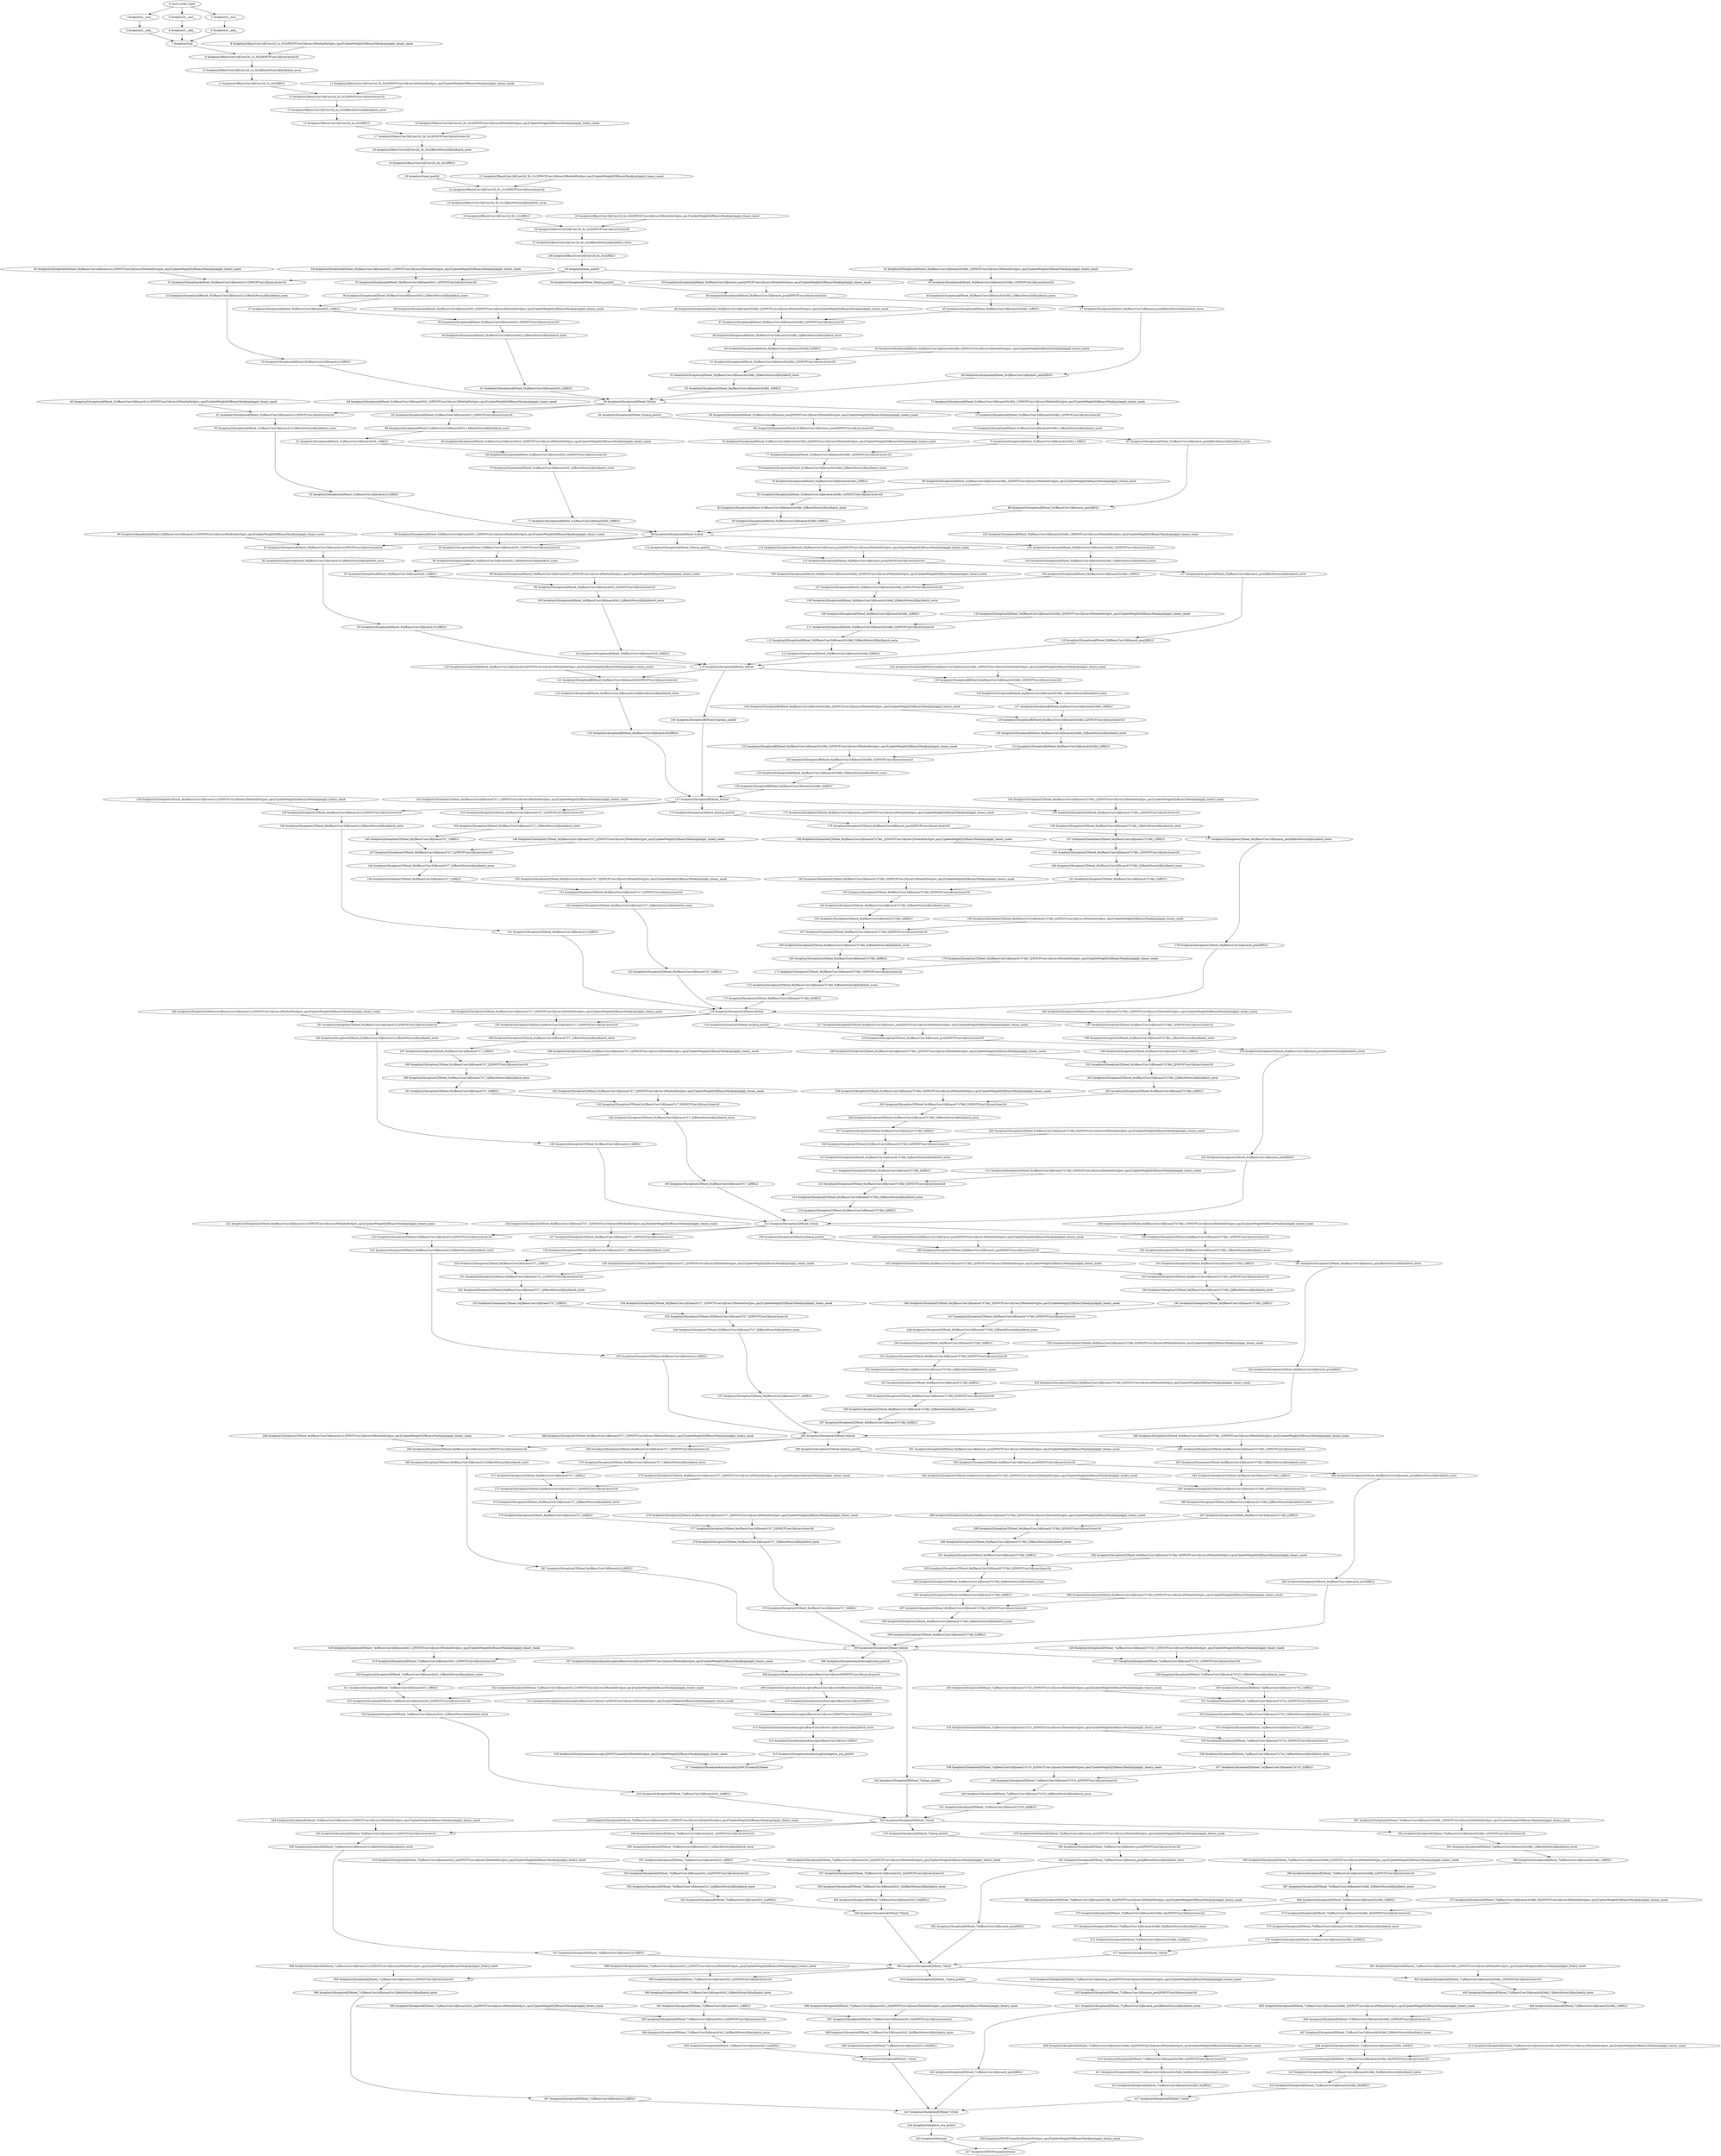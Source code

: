 strict digraph  {
"0 /nncf_model_input" [id=0, scope="", type=nncf_model_input];
"1 Inception3/__mul__" [id=1, scope=Inception3, type=__mul__];
"2 Inception3/__add__" [id=2, scope=Inception3, type=__add__];
"3 Inception3/__mul__" [id=3, scope=Inception3, type=__mul__];
"4 Inception3/__add__" [id=4, scope=Inception3, type=__add__];
"5 Inception3/__mul__" [id=5, scope=Inception3, type=__mul__];
"6 Inception3/__add__" [id=6, scope=Inception3, type=__add__];
"7 Inception3/cat" [id=7, scope=Inception3, type=cat];
"8 Inception3/BasicConv2d[Conv2d_1a_3x3]/NNCFConv2d[conv]/ModuleDict[pre_ops]/UpdateWeight[0]/BinaryMask[op]/apply_binary_mask" [id=8, scope="Inception3/BasicConv2d[Conv2d_1a_3x3]/NNCFConv2d[conv]/ModuleDict[pre_ops]/UpdateWeight[0]/BinaryMask[op]", type=apply_binary_mask];
"9 Inception3/BasicConv2d[Conv2d_1a_3x3]/NNCFConv2d[conv]/conv2d" [id=9, scope="Inception3/BasicConv2d[Conv2d_1a_3x3]/NNCFConv2d[conv]", type=conv2d];
"10 Inception3/BasicConv2d[Conv2d_1a_3x3]/BatchNorm2d[bn]/batch_norm" [id=10, scope="Inception3/BasicConv2d[Conv2d_1a_3x3]/BatchNorm2d[bn]", type=batch_norm];
"11 Inception3/BasicConv2d[Conv2d_1a_3x3]/RELU" [id=11, scope="Inception3/BasicConv2d[Conv2d_1a_3x3]", type=RELU];
"12 Inception3/BasicConv2d[Conv2d_2a_3x3]/NNCFConv2d[conv]/ModuleDict[pre_ops]/UpdateWeight[0]/BinaryMask[op]/apply_binary_mask" [id=12, scope="Inception3/BasicConv2d[Conv2d_2a_3x3]/NNCFConv2d[conv]/ModuleDict[pre_ops]/UpdateWeight[0]/BinaryMask[op]", type=apply_binary_mask];
"13 Inception3/BasicConv2d[Conv2d_2a_3x3]/NNCFConv2d[conv]/conv2d" [id=13, scope="Inception3/BasicConv2d[Conv2d_2a_3x3]/NNCFConv2d[conv]", type=conv2d];
"14 Inception3/BasicConv2d[Conv2d_2a_3x3]/BatchNorm2d[bn]/batch_norm" [id=14, scope="Inception3/BasicConv2d[Conv2d_2a_3x3]/BatchNorm2d[bn]", type=batch_norm];
"15 Inception3/BasicConv2d[Conv2d_2a_3x3]/RELU" [id=15, scope="Inception3/BasicConv2d[Conv2d_2a_3x3]", type=RELU];
"16 Inception3/BasicConv2d[Conv2d_2b_3x3]/NNCFConv2d[conv]/ModuleDict[pre_ops]/UpdateWeight[0]/BinaryMask[op]/apply_binary_mask" [id=16, scope="Inception3/BasicConv2d[Conv2d_2b_3x3]/NNCFConv2d[conv]/ModuleDict[pre_ops]/UpdateWeight[0]/BinaryMask[op]", type=apply_binary_mask];
"17 Inception3/BasicConv2d[Conv2d_2b_3x3]/NNCFConv2d[conv]/conv2d" [id=17, scope="Inception3/BasicConv2d[Conv2d_2b_3x3]/NNCFConv2d[conv]", type=conv2d];
"18 Inception3/BasicConv2d[Conv2d_2b_3x3]/BatchNorm2d[bn]/batch_norm" [id=18, scope="Inception3/BasicConv2d[Conv2d_2b_3x3]/BatchNorm2d[bn]", type=batch_norm];
"19 Inception3/BasicConv2d[Conv2d_2b_3x3]/RELU" [id=19, scope="Inception3/BasicConv2d[Conv2d_2b_3x3]", type=RELU];
"20 Inception3/max_pool2d" [id=20, scope=Inception3, type=max_pool2d];
"21 Inception3/BasicConv2d[Conv2d_3b_1x1]/NNCFConv2d[conv]/ModuleDict[pre_ops]/UpdateWeight[0]/BinaryMask[op]/apply_binary_mask" [id=21, scope="Inception3/BasicConv2d[Conv2d_3b_1x1]/NNCFConv2d[conv]/ModuleDict[pre_ops]/UpdateWeight[0]/BinaryMask[op]", type=apply_binary_mask];
"22 Inception3/BasicConv2d[Conv2d_3b_1x1]/NNCFConv2d[conv]/conv2d" [id=22, scope="Inception3/BasicConv2d[Conv2d_3b_1x1]/NNCFConv2d[conv]", type=conv2d];
"23 Inception3/BasicConv2d[Conv2d_3b_1x1]/BatchNorm2d[bn]/batch_norm" [id=23, scope="Inception3/BasicConv2d[Conv2d_3b_1x1]/BatchNorm2d[bn]", type=batch_norm];
"24 Inception3/BasicConv2d[Conv2d_3b_1x1]/RELU" [id=24, scope="Inception3/BasicConv2d[Conv2d_3b_1x1]", type=RELU];
"25 Inception3/BasicConv2d[Conv2d_4a_3x3]/NNCFConv2d[conv]/ModuleDict[pre_ops]/UpdateWeight[0]/BinaryMask[op]/apply_binary_mask" [id=25, scope="Inception3/BasicConv2d[Conv2d_4a_3x3]/NNCFConv2d[conv]/ModuleDict[pre_ops]/UpdateWeight[0]/BinaryMask[op]", type=apply_binary_mask];
"26 Inception3/BasicConv2d[Conv2d_4a_3x3]/NNCFConv2d[conv]/conv2d" [id=26, scope="Inception3/BasicConv2d[Conv2d_4a_3x3]/NNCFConv2d[conv]", type=conv2d];
"27 Inception3/BasicConv2d[Conv2d_4a_3x3]/BatchNorm2d[bn]/batch_norm" [id=27, scope="Inception3/BasicConv2d[Conv2d_4a_3x3]/BatchNorm2d[bn]", type=batch_norm];
"28 Inception3/BasicConv2d[Conv2d_4a_3x3]/RELU" [id=28, scope="Inception3/BasicConv2d[Conv2d_4a_3x3]", type=RELU];
"29 Inception3/max_pool2d" [id=29, scope=Inception3, type=max_pool2d];
"30 Inception3/InceptionA[Mixed_5b]/BasicConv2d[branch1x1]/NNCFConv2d[conv]/ModuleDict[pre_ops]/UpdateWeight[0]/BinaryMask[op]/apply_binary_mask" [id=30, scope="Inception3/InceptionA[Mixed_5b]/BasicConv2d[branch1x1]/NNCFConv2d[conv]/ModuleDict[pre_ops]/UpdateWeight[0]/BinaryMask[op]", type=apply_binary_mask];
"31 Inception3/InceptionA[Mixed_5b]/BasicConv2d[branch1x1]/NNCFConv2d[conv]/conv2d" [id=31, scope="Inception3/InceptionA[Mixed_5b]/BasicConv2d[branch1x1]/NNCFConv2d[conv]", type=conv2d];
"32 Inception3/InceptionA[Mixed_5b]/BasicConv2d[branch1x1]/BatchNorm2d[bn]/batch_norm" [id=32, scope="Inception3/InceptionA[Mixed_5b]/BasicConv2d[branch1x1]/BatchNorm2d[bn]", type=batch_norm];
"33 Inception3/InceptionA[Mixed_5b]/BasicConv2d[branch1x1]/RELU" [id=33, scope="Inception3/InceptionA[Mixed_5b]/BasicConv2d[branch1x1]", type=RELU];
"34 Inception3/InceptionA[Mixed_5b]/BasicConv2d[branch5x5_1]/NNCFConv2d[conv]/ModuleDict[pre_ops]/UpdateWeight[0]/BinaryMask[op]/apply_binary_mask" [id=34, scope="Inception3/InceptionA[Mixed_5b]/BasicConv2d[branch5x5_1]/NNCFConv2d[conv]/ModuleDict[pre_ops]/UpdateWeight[0]/BinaryMask[op]", type=apply_binary_mask];
"35 Inception3/InceptionA[Mixed_5b]/BasicConv2d[branch5x5_1]/NNCFConv2d[conv]/conv2d" [id=35, scope="Inception3/InceptionA[Mixed_5b]/BasicConv2d[branch5x5_1]/NNCFConv2d[conv]", type=conv2d];
"36 Inception3/InceptionA[Mixed_5b]/BasicConv2d[branch5x5_1]/BatchNorm2d[bn]/batch_norm" [id=36, scope="Inception3/InceptionA[Mixed_5b]/BasicConv2d[branch5x5_1]/BatchNorm2d[bn]", type=batch_norm];
"37 Inception3/InceptionA[Mixed_5b]/BasicConv2d[branch5x5_1]/RELU" [id=37, scope="Inception3/InceptionA[Mixed_5b]/BasicConv2d[branch5x5_1]", type=RELU];
"38 Inception3/InceptionA[Mixed_5b]/BasicConv2d[branch5x5_2]/NNCFConv2d[conv]/ModuleDict[pre_ops]/UpdateWeight[0]/BinaryMask[op]/apply_binary_mask" [id=38, scope="Inception3/InceptionA[Mixed_5b]/BasicConv2d[branch5x5_2]/NNCFConv2d[conv]/ModuleDict[pre_ops]/UpdateWeight[0]/BinaryMask[op]", type=apply_binary_mask];
"39 Inception3/InceptionA[Mixed_5b]/BasicConv2d[branch5x5_2]/NNCFConv2d[conv]/conv2d" [id=39, scope="Inception3/InceptionA[Mixed_5b]/BasicConv2d[branch5x5_2]/NNCFConv2d[conv]", type=conv2d];
"40 Inception3/InceptionA[Mixed_5b]/BasicConv2d[branch5x5_2]/BatchNorm2d[bn]/batch_norm" [id=40, scope="Inception3/InceptionA[Mixed_5b]/BasicConv2d[branch5x5_2]/BatchNorm2d[bn]", type=batch_norm];
"41 Inception3/InceptionA[Mixed_5b]/BasicConv2d[branch5x5_2]/RELU" [id=41, scope="Inception3/InceptionA[Mixed_5b]/BasicConv2d[branch5x5_2]", type=RELU];
"42 Inception3/InceptionA[Mixed_5b]/BasicConv2d[branch3x3dbl_1]/NNCFConv2d[conv]/ModuleDict[pre_ops]/UpdateWeight[0]/BinaryMask[op]/apply_binary_mask" [id=42, scope="Inception3/InceptionA[Mixed_5b]/BasicConv2d[branch3x3dbl_1]/NNCFConv2d[conv]/ModuleDict[pre_ops]/UpdateWeight[0]/BinaryMask[op]", type=apply_binary_mask];
"43 Inception3/InceptionA[Mixed_5b]/BasicConv2d[branch3x3dbl_1]/NNCFConv2d[conv]/conv2d" [id=43, scope="Inception3/InceptionA[Mixed_5b]/BasicConv2d[branch3x3dbl_1]/NNCFConv2d[conv]", type=conv2d];
"44 Inception3/InceptionA[Mixed_5b]/BasicConv2d[branch3x3dbl_1]/BatchNorm2d[bn]/batch_norm" [id=44, scope="Inception3/InceptionA[Mixed_5b]/BasicConv2d[branch3x3dbl_1]/BatchNorm2d[bn]", type=batch_norm];
"45 Inception3/InceptionA[Mixed_5b]/BasicConv2d[branch3x3dbl_1]/RELU" [id=45, scope="Inception3/InceptionA[Mixed_5b]/BasicConv2d[branch3x3dbl_1]", type=RELU];
"46 Inception3/InceptionA[Mixed_5b]/BasicConv2d[branch3x3dbl_2]/NNCFConv2d[conv]/ModuleDict[pre_ops]/UpdateWeight[0]/BinaryMask[op]/apply_binary_mask" [id=46, scope="Inception3/InceptionA[Mixed_5b]/BasicConv2d[branch3x3dbl_2]/NNCFConv2d[conv]/ModuleDict[pre_ops]/UpdateWeight[0]/BinaryMask[op]", type=apply_binary_mask];
"47 Inception3/InceptionA[Mixed_5b]/BasicConv2d[branch3x3dbl_2]/NNCFConv2d[conv]/conv2d" [id=47, scope="Inception3/InceptionA[Mixed_5b]/BasicConv2d[branch3x3dbl_2]/NNCFConv2d[conv]", type=conv2d];
"48 Inception3/InceptionA[Mixed_5b]/BasicConv2d[branch3x3dbl_2]/BatchNorm2d[bn]/batch_norm" [id=48, scope="Inception3/InceptionA[Mixed_5b]/BasicConv2d[branch3x3dbl_2]/BatchNorm2d[bn]", type=batch_norm];
"49 Inception3/InceptionA[Mixed_5b]/BasicConv2d[branch3x3dbl_2]/RELU" [id=49, scope="Inception3/InceptionA[Mixed_5b]/BasicConv2d[branch3x3dbl_2]", type=RELU];
"50 Inception3/InceptionA[Mixed_5b]/BasicConv2d[branch3x3dbl_3]/NNCFConv2d[conv]/ModuleDict[pre_ops]/UpdateWeight[0]/BinaryMask[op]/apply_binary_mask" [id=50, scope="Inception3/InceptionA[Mixed_5b]/BasicConv2d[branch3x3dbl_3]/NNCFConv2d[conv]/ModuleDict[pre_ops]/UpdateWeight[0]/BinaryMask[op]", type=apply_binary_mask];
"51 Inception3/InceptionA[Mixed_5b]/BasicConv2d[branch3x3dbl_3]/NNCFConv2d[conv]/conv2d" [id=51, scope="Inception3/InceptionA[Mixed_5b]/BasicConv2d[branch3x3dbl_3]/NNCFConv2d[conv]", type=conv2d];
"52 Inception3/InceptionA[Mixed_5b]/BasicConv2d[branch3x3dbl_3]/BatchNorm2d[bn]/batch_norm" [id=52, scope="Inception3/InceptionA[Mixed_5b]/BasicConv2d[branch3x3dbl_3]/BatchNorm2d[bn]", type=batch_norm];
"53 Inception3/InceptionA[Mixed_5b]/BasicConv2d[branch3x3dbl_3]/RELU" [id=53, scope="Inception3/InceptionA[Mixed_5b]/BasicConv2d[branch3x3dbl_3]", type=RELU];
"54 Inception3/InceptionA[Mixed_5b]/avg_pool2d" [id=54, scope="Inception3/InceptionA[Mixed_5b]", type=avg_pool2d];
"55 Inception3/InceptionA[Mixed_5b]/BasicConv2d[branch_pool]/NNCFConv2d[conv]/ModuleDict[pre_ops]/UpdateWeight[0]/BinaryMask[op]/apply_binary_mask" [id=55, scope="Inception3/InceptionA[Mixed_5b]/BasicConv2d[branch_pool]/NNCFConv2d[conv]/ModuleDict[pre_ops]/UpdateWeight[0]/BinaryMask[op]", type=apply_binary_mask];
"56 Inception3/InceptionA[Mixed_5b]/BasicConv2d[branch_pool]/NNCFConv2d[conv]/conv2d" [id=56, scope="Inception3/InceptionA[Mixed_5b]/BasicConv2d[branch_pool]/NNCFConv2d[conv]", type=conv2d];
"57 Inception3/InceptionA[Mixed_5b]/BasicConv2d[branch_pool]/BatchNorm2d[bn]/batch_norm" [id=57, scope="Inception3/InceptionA[Mixed_5b]/BasicConv2d[branch_pool]/BatchNorm2d[bn]", type=batch_norm];
"58 Inception3/InceptionA[Mixed_5b]/BasicConv2d[branch_pool]/RELU" [id=58, scope="Inception3/InceptionA[Mixed_5b]/BasicConv2d[branch_pool]", type=RELU];
"59 Inception3/InceptionA[Mixed_5b]/cat" [id=59, scope="Inception3/InceptionA[Mixed_5b]", type=cat];
"60 Inception3/InceptionA[Mixed_5c]/BasicConv2d[branch1x1]/NNCFConv2d[conv]/ModuleDict[pre_ops]/UpdateWeight[0]/BinaryMask[op]/apply_binary_mask" [id=60, scope="Inception3/InceptionA[Mixed_5c]/BasicConv2d[branch1x1]/NNCFConv2d[conv]/ModuleDict[pre_ops]/UpdateWeight[0]/BinaryMask[op]", type=apply_binary_mask];
"61 Inception3/InceptionA[Mixed_5c]/BasicConv2d[branch1x1]/NNCFConv2d[conv]/conv2d" [id=61, scope="Inception3/InceptionA[Mixed_5c]/BasicConv2d[branch1x1]/NNCFConv2d[conv]", type=conv2d];
"62 Inception3/InceptionA[Mixed_5c]/BasicConv2d[branch1x1]/BatchNorm2d[bn]/batch_norm" [id=62, scope="Inception3/InceptionA[Mixed_5c]/BasicConv2d[branch1x1]/BatchNorm2d[bn]", type=batch_norm];
"63 Inception3/InceptionA[Mixed_5c]/BasicConv2d[branch1x1]/RELU" [id=63, scope="Inception3/InceptionA[Mixed_5c]/BasicConv2d[branch1x1]", type=RELU];
"64 Inception3/InceptionA[Mixed_5c]/BasicConv2d[branch5x5_1]/NNCFConv2d[conv]/ModuleDict[pre_ops]/UpdateWeight[0]/BinaryMask[op]/apply_binary_mask" [id=64, scope="Inception3/InceptionA[Mixed_5c]/BasicConv2d[branch5x5_1]/NNCFConv2d[conv]/ModuleDict[pre_ops]/UpdateWeight[0]/BinaryMask[op]", type=apply_binary_mask];
"65 Inception3/InceptionA[Mixed_5c]/BasicConv2d[branch5x5_1]/NNCFConv2d[conv]/conv2d" [id=65, scope="Inception3/InceptionA[Mixed_5c]/BasicConv2d[branch5x5_1]/NNCFConv2d[conv]", type=conv2d];
"66 Inception3/InceptionA[Mixed_5c]/BasicConv2d[branch5x5_1]/BatchNorm2d[bn]/batch_norm" [id=66, scope="Inception3/InceptionA[Mixed_5c]/BasicConv2d[branch5x5_1]/BatchNorm2d[bn]", type=batch_norm];
"67 Inception3/InceptionA[Mixed_5c]/BasicConv2d[branch5x5_1]/RELU" [id=67, scope="Inception3/InceptionA[Mixed_5c]/BasicConv2d[branch5x5_1]", type=RELU];
"68 Inception3/InceptionA[Mixed_5c]/BasicConv2d[branch5x5_2]/NNCFConv2d[conv]/ModuleDict[pre_ops]/UpdateWeight[0]/BinaryMask[op]/apply_binary_mask" [id=68, scope="Inception3/InceptionA[Mixed_5c]/BasicConv2d[branch5x5_2]/NNCFConv2d[conv]/ModuleDict[pre_ops]/UpdateWeight[0]/BinaryMask[op]", type=apply_binary_mask];
"69 Inception3/InceptionA[Mixed_5c]/BasicConv2d[branch5x5_2]/NNCFConv2d[conv]/conv2d" [id=69, scope="Inception3/InceptionA[Mixed_5c]/BasicConv2d[branch5x5_2]/NNCFConv2d[conv]", type=conv2d];
"70 Inception3/InceptionA[Mixed_5c]/BasicConv2d[branch5x5_2]/BatchNorm2d[bn]/batch_norm" [id=70, scope="Inception3/InceptionA[Mixed_5c]/BasicConv2d[branch5x5_2]/BatchNorm2d[bn]", type=batch_norm];
"71 Inception3/InceptionA[Mixed_5c]/BasicConv2d[branch5x5_2]/RELU" [id=71, scope="Inception3/InceptionA[Mixed_5c]/BasicConv2d[branch5x5_2]", type=RELU];
"72 Inception3/InceptionA[Mixed_5c]/BasicConv2d[branch3x3dbl_1]/NNCFConv2d[conv]/ModuleDict[pre_ops]/UpdateWeight[0]/BinaryMask[op]/apply_binary_mask" [id=72, scope="Inception3/InceptionA[Mixed_5c]/BasicConv2d[branch3x3dbl_1]/NNCFConv2d[conv]/ModuleDict[pre_ops]/UpdateWeight[0]/BinaryMask[op]", type=apply_binary_mask];
"73 Inception3/InceptionA[Mixed_5c]/BasicConv2d[branch3x3dbl_1]/NNCFConv2d[conv]/conv2d" [id=73, scope="Inception3/InceptionA[Mixed_5c]/BasicConv2d[branch3x3dbl_1]/NNCFConv2d[conv]", type=conv2d];
"74 Inception3/InceptionA[Mixed_5c]/BasicConv2d[branch3x3dbl_1]/BatchNorm2d[bn]/batch_norm" [id=74, scope="Inception3/InceptionA[Mixed_5c]/BasicConv2d[branch3x3dbl_1]/BatchNorm2d[bn]", type=batch_norm];
"75 Inception3/InceptionA[Mixed_5c]/BasicConv2d[branch3x3dbl_1]/RELU" [id=75, scope="Inception3/InceptionA[Mixed_5c]/BasicConv2d[branch3x3dbl_1]", type=RELU];
"76 Inception3/InceptionA[Mixed_5c]/BasicConv2d[branch3x3dbl_2]/NNCFConv2d[conv]/ModuleDict[pre_ops]/UpdateWeight[0]/BinaryMask[op]/apply_binary_mask" [id=76, scope="Inception3/InceptionA[Mixed_5c]/BasicConv2d[branch3x3dbl_2]/NNCFConv2d[conv]/ModuleDict[pre_ops]/UpdateWeight[0]/BinaryMask[op]", type=apply_binary_mask];
"77 Inception3/InceptionA[Mixed_5c]/BasicConv2d[branch3x3dbl_2]/NNCFConv2d[conv]/conv2d" [id=77, scope="Inception3/InceptionA[Mixed_5c]/BasicConv2d[branch3x3dbl_2]/NNCFConv2d[conv]", type=conv2d];
"78 Inception3/InceptionA[Mixed_5c]/BasicConv2d[branch3x3dbl_2]/BatchNorm2d[bn]/batch_norm" [id=78, scope="Inception3/InceptionA[Mixed_5c]/BasicConv2d[branch3x3dbl_2]/BatchNorm2d[bn]", type=batch_norm];
"79 Inception3/InceptionA[Mixed_5c]/BasicConv2d[branch3x3dbl_2]/RELU" [id=79, scope="Inception3/InceptionA[Mixed_5c]/BasicConv2d[branch3x3dbl_2]", type=RELU];
"80 Inception3/InceptionA[Mixed_5c]/BasicConv2d[branch3x3dbl_3]/NNCFConv2d[conv]/ModuleDict[pre_ops]/UpdateWeight[0]/BinaryMask[op]/apply_binary_mask" [id=80, scope="Inception3/InceptionA[Mixed_5c]/BasicConv2d[branch3x3dbl_3]/NNCFConv2d[conv]/ModuleDict[pre_ops]/UpdateWeight[0]/BinaryMask[op]", type=apply_binary_mask];
"81 Inception3/InceptionA[Mixed_5c]/BasicConv2d[branch3x3dbl_3]/NNCFConv2d[conv]/conv2d" [id=81, scope="Inception3/InceptionA[Mixed_5c]/BasicConv2d[branch3x3dbl_3]/NNCFConv2d[conv]", type=conv2d];
"82 Inception3/InceptionA[Mixed_5c]/BasicConv2d[branch3x3dbl_3]/BatchNorm2d[bn]/batch_norm" [id=82, scope="Inception3/InceptionA[Mixed_5c]/BasicConv2d[branch3x3dbl_3]/BatchNorm2d[bn]", type=batch_norm];
"83 Inception3/InceptionA[Mixed_5c]/BasicConv2d[branch3x3dbl_3]/RELU" [id=83, scope="Inception3/InceptionA[Mixed_5c]/BasicConv2d[branch3x3dbl_3]", type=RELU];
"84 Inception3/InceptionA[Mixed_5c]/avg_pool2d" [id=84, scope="Inception3/InceptionA[Mixed_5c]", type=avg_pool2d];
"85 Inception3/InceptionA[Mixed_5c]/BasicConv2d[branch_pool]/NNCFConv2d[conv]/ModuleDict[pre_ops]/UpdateWeight[0]/BinaryMask[op]/apply_binary_mask" [id=85, scope="Inception3/InceptionA[Mixed_5c]/BasicConv2d[branch_pool]/NNCFConv2d[conv]/ModuleDict[pre_ops]/UpdateWeight[0]/BinaryMask[op]", type=apply_binary_mask];
"86 Inception3/InceptionA[Mixed_5c]/BasicConv2d[branch_pool]/NNCFConv2d[conv]/conv2d" [id=86, scope="Inception3/InceptionA[Mixed_5c]/BasicConv2d[branch_pool]/NNCFConv2d[conv]", type=conv2d];
"87 Inception3/InceptionA[Mixed_5c]/BasicConv2d[branch_pool]/BatchNorm2d[bn]/batch_norm" [id=87, scope="Inception3/InceptionA[Mixed_5c]/BasicConv2d[branch_pool]/BatchNorm2d[bn]", type=batch_norm];
"88 Inception3/InceptionA[Mixed_5c]/BasicConv2d[branch_pool]/RELU" [id=88, scope="Inception3/InceptionA[Mixed_5c]/BasicConv2d[branch_pool]", type=RELU];
"89 Inception3/InceptionA[Mixed_5c]/cat" [id=89, scope="Inception3/InceptionA[Mixed_5c]", type=cat];
"90 Inception3/InceptionA[Mixed_5d]/BasicConv2d[branch1x1]/NNCFConv2d[conv]/ModuleDict[pre_ops]/UpdateWeight[0]/BinaryMask[op]/apply_binary_mask" [id=90, scope="Inception3/InceptionA[Mixed_5d]/BasicConv2d[branch1x1]/NNCFConv2d[conv]/ModuleDict[pre_ops]/UpdateWeight[0]/BinaryMask[op]", type=apply_binary_mask];
"91 Inception3/InceptionA[Mixed_5d]/BasicConv2d[branch1x1]/NNCFConv2d[conv]/conv2d" [id=91, scope="Inception3/InceptionA[Mixed_5d]/BasicConv2d[branch1x1]/NNCFConv2d[conv]", type=conv2d];
"92 Inception3/InceptionA[Mixed_5d]/BasicConv2d[branch1x1]/BatchNorm2d[bn]/batch_norm" [id=92, scope="Inception3/InceptionA[Mixed_5d]/BasicConv2d[branch1x1]/BatchNorm2d[bn]", type=batch_norm];
"93 Inception3/InceptionA[Mixed_5d]/BasicConv2d[branch1x1]/RELU" [id=93, scope="Inception3/InceptionA[Mixed_5d]/BasicConv2d[branch1x1]", type=RELU];
"94 Inception3/InceptionA[Mixed_5d]/BasicConv2d[branch5x5_1]/NNCFConv2d[conv]/ModuleDict[pre_ops]/UpdateWeight[0]/BinaryMask[op]/apply_binary_mask" [id=94, scope="Inception3/InceptionA[Mixed_5d]/BasicConv2d[branch5x5_1]/NNCFConv2d[conv]/ModuleDict[pre_ops]/UpdateWeight[0]/BinaryMask[op]", type=apply_binary_mask];
"95 Inception3/InceptionA[Mixed_5d]/BasicConv2d[branch5x5_1]/NNCFConv2d[conv]/conv2d" [id=95, scope="Inception3/InceptionA[Mixed_5d]/BasicConv2d[branch5x5_1]/NNCFConv2d[conv]", type=conv2d];
"96 Inception3/InceptionA[Mixed_5d]/BasicConv2d[branch5x5_1]/BatchNorm2d[bn]/batch_norm" [id=96, scope="Inception3/InceptionA[Mixed_5d]/BasicConv2d[branch5x5_1]/BatchNorm2d[bn]", type=batch_norm];
"97 Inception3/InceptionA[Mixed_5d]/BasicConv2d[branch5x5_1]/RELU" [id=97, scope="Inception3/InceptionA[Mixed_5d]/BasicConv2d[branch5x5_1]", type=RELU];
"98 Inception3/InceptionA[Mixed_5d]/BasicConv2d[branch5x5_2]/NNCFConv2d[conv]/ModuleDict[pre_ops]/UpdateWeight[0]/BinaryMask[op]/apply_binary_mask" [id=98, scope="Inception3/InceptionA[Mixed_5d]/BasicConv2d[branch5x5_2]/NNCFConv2d[conv]/ModuleDict[pre_ops]/UpdateWeight[0]/BinaryMask[op]", type=apply_binary_mask];
"99 Inception3/InceptionA[Mixed_5d]/BasicConv2d[branch5x5_2]/NNCFConv2d[conv]/conv2d" [id=99, scope="Inception3/InceptionA[Mixed_5d]/BasicConv2d[branch5x5_2]/NNCFConv2d[conv]", type=conv2d];
"100 Inception3/InceptionA[Mixed_5d]/BasicConv2d[branch5x5_2]/BatchNorm2d[bn]/batch_norm" [id=100, scope="Inception3/InceptionA[Mixed_5d]/BasicConv2d[branch5x5_2]/BatchNorm2d[bn]", type=batch_norm];
"101 Inception3/InceptionA[Mixed_5d]/BasicConv2d[branch5x5_2]/RELU" [id=101, scope="Inception3/InceptionA[Mixed_5d]/BasicConv2d[branch5x5_2]", type=RELU];
"102 Inception3/InceptionA[Mixed_5d]/BasicConv2d[branch3x3dbl_1]/NNCFConv2d[conv]/ModuleDict[pre_ops]/UpdateWeight[0]/BinaryMask[op]/apply_binary_mask" [id=102, scope="Inception3/InceptionA[Mixed_5d]/BasicConv2d[branch3x3dbl_1]/NNCFConv2d[conv]/ModuleDict[pre_ops]/UpdateWeight[0]/BinaryMask[op]", type=apply_binary_mask];
"103 Inception3/InceptionA[Mixed_5d]/BasicConv2d[branch3x3dbl_1]/NNCFConv2d[conv]/conv2d" [id=103, scope="Inception3/InceptionA[Mixed_5d]/BasicConv2d[branch3x3dbl_1]/NNCFConv2d[conv]", type=conv2d];
"104 Inception3/InceptionA[Mixed_5d]/BasicConv2d[branch3x3dbl_1]/BatchNorm2d[bn]/batch_norm" [id=104, scope="Inception3/InceptionA[Mixed_5d]/BasicConv2d[branch3x3dbl_1]/BatchNorm2d[bn]", type=batch_norm];
"105 Inception3/InceptionA[Mixed_5d]/BasicConv2d[branch3x3dbl_1]/RELU" [id=105, scope="Inception3/InceptionA[Mixed_5d]/BasicConv2d[branch3x3dbl_1]", type=RELU];
"106 Inception3/InceptionA[Mixed_5d]/BasicConv2d[branch3x3dbl_2]/NNCFConv2d[conv]/ModuleDict[pre_ops]/UpdateWeight[0]/BinaryMask[op]/apply_binary_mask" [id=106, scope="Inception3/InceptionA[Mixed_5d]/BasicConv2d[branch3x3dbl_2]/NNCFConv2d[conv]/ModuleDict[pre_ops]/UpdateWeight[0]/BinaryMask[op]", type=apply_binary_mask];
"107 Inception3/InceptionA[Mixed_5d]/BasicConv2d[branch3x3dbl_2]/NNCFConv2d[conv]/conv2d" [id=107, scope="Inception3/InceptionA[Mixed_5d]/BasicConv2d[branch3x3dbl_2]/NNCFConv2d[conv]", type=conv2d];
"108 Inception3/InceptionA[Mixed_5d]/BasicConv2d[branch3x3dbl_2]/BatchNorm2d[bn]/batch_norm" [id=108, scope="Inception3/InceptionA[Mixed_5d]/BasicConv2d[branch3x3dbl_2]/BatchNorm2d[bn]", type=batch_norm];
"109 Inception3/InceptionA[Mixed_5d]/BasicConv2d[branch3x3dbl_2]/RELU" [id=109, scope="Inception3/InceptionA[Mixed_5d]/BasicConv2d[branch3x3dbl_2]", type=RELU];
"110 Inception3/InceptionA[Mixed_5d]/BasicConv2d[branch3x3dbl_3]/NNCFConv2d[conv]/ModuleDict[pre_ops]/UpdateWeight[0]/BinaryMask[op]/apply_binary_mask" [id=110, scope="Inception3/InceptionA[Mixed_5d]/BasicConv2d[branch3x3dbl_3]/NNCFConv2d[conv]/ModuleDict[pre_ops]/UpdateWeight[0]/BinaryMask[op]", type=apply_binary_mask];
"111 Inception3/InceptionA[Mixed_5d]/BasicConv2d[branch3x3dbl_3]/NNCFConv2d[conv]/conv2d" [id=111, scope="Inception3/InceptionA[Mixed_5d]/BasicConv2d[branch3x3dbl_3]/NNCFConv2d[conv]", type=conv2d];
"112 Inception3/InceptionA[Mixed_5d]/BasicConv2d[branch3x3dbl_3]/BatchNorm2d[bn]/batch_norm" [id=112, scope="Inception3/InceptionA[Mixed_5d]/BasicConv2d[branch3x3dbl_3]/BatchNorm2d[bn]", type=batch_norm];
"113 Inception3/InceptionA[Mixed_5d]/BasicConv2d[branch3x3dbl_3]/RELU" [id=113, scope="Inception3/InceptionA[Mixed_5d]/BasicConv2d[branch3x3dbl_3]", type=RELU];
"114 Inception3/InceptionA[Mixed_5d]/avg_pool2d" [id=114, scope="Inception3/InceptionA[Mixed_5d]", type=avg_pool2d];
"115 Inception3/InceptionA[Mixed_5d]/BasicConv2d[branch_pool]/NNCFConv2d[conv]/ModuleDict[pre_ops]/UpdateWeight[0]/BinaryMask[op]/apply_binary_mask" [id=115, scope="Inception3/InceptionA[Mixed_5d]/BasicConv2d[branch_pool]/NNCFConv2d[conv]/ModuleDict[pre_ops]/UpdateWeight[0]/BinaryMask[op]", type=apply_binary_mask];
"116 Inception3/InceptionA[Mixed_5d]/BasicConv2d[branch_pool]/NNCFConv2d[conv]/conv2d" [id=116, scope="Inception3/InceptionA[Mixed_5d]/BasicConv2d[branch_pool]/NNCFConv2d[conv]", type=conv2d];
"117 Inception3/InceptionA[Mixed_5d]/BasicConv2d[branch_pool]/BatchNorm2d[bn]/batch_norm" [id=117, scope="Inception3/InceptionA[Mixed_5d]/BasicConv2d[branch_pool]/BatchNorm2d[bn]", type=batch_norm];
"118 Inception3/InceptionA[Mixed_5d]/BasicConv2d[branch_pool]/RELU" [id=118, scope="Inception3/InceptionA[Mixed_5d]/BasicConv2d[branch_pool]", type=RELU];
"119 Inception3/InceptionA[Mixed_5d]/cat" [id=119, scope="Inception3/InceptionA[Mixed_5d]", type=cat];
"120 Inception3/InceptionB[Mixed_6a]/BasicConv2d[branch3x3]/NNCFConv2d[conv]/ModuleDict[pre_ops]/UpdateWeight[0]/BinaryMask[op]/apply_binary_mask" [id=120, scope="Inception3/InceptionB[Mixed_6a]/BasicConv2d[branch3x3]/NNCFConv2d[conv]/ModuleDict[pre_ops]/UpdateWeight[0]/BinaryMask[op]", type=apply_binary_mask];
"121 Inception3/InceptionB[Mixed_6a]/BasicConv2d[branch3x3]/NNCFConv2d[conv]/conv2d" [id=121, scope="Inception3/InceptionB[Mixed_6a]/BasicConv2d[branch3x3]/NNCFConv2d[conv]", type=conv2d];
"122 Inception3/InceptionB[Mixed_6a]/BasicConv2d[branch3x3]/BatchNorm2d[bn]/batch_norm" [id=122, scope="Inception3/InceptionB[Mixed_6a]/BasicConv2d[branch3x3]/BatchNorm2d[bn]", type=batch_norm];
"123 Inception3/InceptionB[Mixed_6a]/BasicConv2d[branch3x3]/RELU" [id=123, scope="Inception3/InceptionB[Mixed_6a]/BasicConv2d[branch3x3]", type=RELU];
"124 Inception3/InceptionB[Mixed_6a]/BasicConv2d[branch3x3dbl_1]/NNCFConv2d[conv]/ModuleDict[pre_ops]/UpdateWeight[0]/BinaryMask[op]/apply_binary_mask" [id=124, scope="Inception3/InceptionB[Mixed_6a]/BasicConv2d[branch3x3dbl_1]/NNCFConv2d[conv]/ModuleDict[pre_ops]/UpdateWeight[0]/BinaryMask[op]", type=apply_binary_mask];
"125 Inception3/InceptionB[Mixed_6a]/BasicConv2d[branch3x3dbl_1]/NNCFConv2d[conv]/conv2d" [id=125, scope="Inception3/InceptionB[Mixed_6a]/BasicConv2d[branch3x3dbl_1]/NNCFConv2d[conv]", type=conv2d];
"126 Inception3/InceptionB[Mixed_6a]/BasicConv2d[branch3x3dbl_1]/BatchNorm2d[bn]/batch_norm" [id=126, scope="Inception3/InceptionB[Mixed_6a]/BasicConv2d[branch3x3dbl_1]/BatchNorm2d[bn]", type=batch_norm];
"127 Inception3/InceptionB[Mixed_6a]/BasicConv2d[branch3x3dbl_1]/RELU" [id=127, scope="Inception3/InceptionB[Mixed_6a]/BasicConv2d[branch3x3dbl_1]", type=RELU];
"128 Inception3/InceptionB[Mixed_6a]/BasicConv2d[branch3x3dbl_2]/NNCFConv2d[conv]/ModuleDict[pre_ops]/UpdateWeight[0]/BinaryMask[op]/apply_binary_mask" [id=128, scope="Inception3/InceptionB[Mixed_6a]/BasicConv2d[branch3x3dbl_2]/NNCFConv2d[conv]/ModuleDict[pre_ops]/UpdateWeight[0]/BinaryMask[op]", type=apply_binary_mask];
"129 Inception3/InceptionB[Mixed_6a]/BasicConv2d[branch3x3dbl_2]/NNCFConv2d[conv]/conv2d" [id=129, scope="Inception3/InceptionB[Mixed_6a]/BasicConv2d[branch3x3dbl_2]/NNCFConv2d[conv]", type=conv2d];
"130 Inception3/InceptionB[Mixed_6a]/BasicConv2d[branch3x3dbl_2]/BatchNorm2d[bn]/batch_norm" [id=130, scope="Inception3/InceptionB[Mixed_6a]/BasicConv2d[branch3x3dbl_2]/BatchNorm2d[bn]", type=batch_norm];
"131 Inception3/InceptionB[Mixed_6a]/BasicConv2d[branch3x3dbl_2]/RELU" [id=131, scope="Inception3/InceptionB[Mixed_6a]/BasicConv2d[branch3x3dbl_2]", type=RELU];
"132 Inception3/InceptionB[Mixed_6a]/BasicConv2d[branch3x3dbl_3]/NNCFConv2d[conv]/ModuleDict[pre_ops]/UpdateWeight[0]/BinaryMask[op]/apply_binary_mask" [id=132, scope="Inception3/InceptionB[Mixed_6a]/BasicConv2d[branch3x3dbl_3]/NNCFConv2d[conv]/ModuleDict[pre_ops]/UpdateWeight[0]/BinaryMask[op]", type=apply_binary_mask];
"133 Inception3/InceptionB[Mixed_6a]/BasicConv2d[branch3x3dbl_3]/NNCFConv2d[conv]/conv2d" [id=133, scope="Inception3/InceptionB[Mixed_6a]/BasicConv2d[branch3x3dbl_3]/NNCFConv2d[conv]", type=conv2d];
"134 Inception3/InceptionB[Mixed_6a]/BasicConv2d[branch3x3dbl_3]/BatchNorm2d[bn]/batch_norm" [id=134, scope="Inception3/InceptionB[Mixed_6a]/BasicConv2d[branch3x3dbl_3]/BatchNorm2d[bn]", type=batch_norm];
"135 Inception3/InceptionB[Mixed_6a]/BasicConv2d[branch3x3dbl_3]/RELU" [id=135, scope="Inception3/InceptionB[Mixed_6a]/BasicConv2d[branch3x3dbl_3]", type=RELU];
"136 Inception3/InceptionB[Mixed_6a]/max_pool2d" [id=136, scope="Inception3/InceptionB[Mixed_6a]", type=max_pool2d];
"137 Inception3/InceptionB[Mixed_6a]/cat" [id=137, scope="Inception3/InceptionB[Mixed_6a]", type=cat];
"138 Inception3/InceptionC[Mixed_6b]/BasicConv2d[branch1x1]/NNCFConv2d[conv]/ModuleDict[pre_ops]/UpdateWeight[0]/BinaryMask[op]/apply_binary_mask" [id=138, scope="Inception3/InceptionC[Mixed_6b]/BasicConv2d[branch1x1]/NNCFConv2d[conv]/ModuleDict[pre_ops]/UpdateWeight[0]/BinaryMask[op]", type=apply_binary_mask];
"139 Inception3/InceptionC[Mixed_6b]/BasicConv2d[branch1x1]/NNCFConv2d[conv]/conv2d" [id=139, scope="Inception3/InceptionC[Mixed_6b]/BasicConv2d[branch1x1]/NNCFConv2d[conv]", type=conv2d];
"140 Inception3/InceptionC[Mixed_6b]/BasicConv2d[branch1x1]/BatchNorm2d[bn]/batch_norm" [id=140, scope="Inception3/InceptionC[Mixed_6b]/BasicConv2d[branch1x1]/BatchNorm2d[bn]", type=batch_norm];
"141 Inception3/InceptionC[Mixed_6b]/BasicConv2d[branch1x1]/RELU" [id=141, scope="Inception3/InceptionC[Mixed_6b]/BasicConv2d[branch1x1]", type=RELU];
"142 Inception3/InceptionC[Mixed_6b]/BasicConv2d[branch7x7_1]/NNCFConv2d[conv]/ModuleDict[pre_ops]/UpdateWeight[0]/BinaryMask[op]/apply_binary_mask" [id=142, scope="Inception3/InceptionC[Mixed_6b]/BasicConv2d[branch7x7_1]/NNCFConv2d[conv]/ModuleDict[pre_ops]/UpdateWeight[0]/BinaryMask[op]", type=apply_binary_mask];
"143 Inception3/InceptionC[Mixed_6b]/BasicConv2d[branch7x7_1]/NNCFConv2d[conv]/conv2d" [id=143, scope="Inception3/InceptionC[Mixed_6b]/BasicConv2d[branch7x7_1]/NNCFConv2d[conv]", type=conv2d];
"144 Inception3/InceptionC[Mixed_6b]/BasicConv2d[branch7x7_1]/BatchNorm2d[bn]/batch_norm" [id=144, scope="Inception3/InceptionC[Mixed_6b]/BasicConv2d[branch7x7_1]/BatchNorm2d[bn]", type=batch_norm];
"145 Inception3/InceptionC[Mixed_6b]/BasicConv2d[branch7x7_1]/RELU" [id=145, scope="Inception3/InceptionC[Mixed_6b]/BasicConv2d[branch7x7_1]", type=RELU];
"146 Inception3/InceptionC[Mixed_6b]/BasicConv2d[branch7x7_2]/NNCFConv2d[conv]/ModuleDict[pre_ops]/UpdateWeight[0]/BinaryMask[op]/apply_binary_mask" [id=146, scope="Inception3/InceptionC[Mixed_6b]/BasicConv2d[branch7x7_2]/NNCFConv2d[conv]/ModuleDict[pre_ops]/UpdateWeight[0]/BinaryMask[op]", type=apply_binary_mask];
"147 Inception3/InceptionC[Mixed_6b]/BasicConv2d[branch7x7_2]/NNCFConv2d[conv]/conv2d" [id=147, scope="Inception3/InceptionC[Mixed_6b]/BasicConv2d[branch7x7_2]/NNCFConv2d[conv]", type=conv2d];
"148 Inception3/InceptionC[Mixed_6b]/BasicConv2d[branch7x7_2]/BatchNorm2d[bn]/batch_norm" [id=148, scope="Inception3/InceptionC[Mixed_6b]/BasicConv2d[branch7x7_2]/BatchNorm2d[bn]", type=batch_norm];
"149 Inception3/InceptionC[Mixed_6b]/BasicConv2d[branch7x7_2]/RELU" [id=149, scope="Inception3/InceptionC[Mixed_6b]/BasicConv2d[branch7x7_2]", type=RELU];
"150 Inception3/InceptionC[Mixed_6b]/BasicConv2d[branch7x7_3]/NNCFConv2d[conv]/ModuleDict[pre_ops]/UpdateWeight[0]/BinaryMask[op]/apply_binary_mask" [id=150, scope="Inception3/InceptionC[Mixed_6b]/BasicConv2d[branch7x7_3]/NNCFConv2d[conv]/ModuleDict[pre_ops]/UpdateWeight[0]/BinaryMask[op]", type=apply_binary_mask];
"151 Inception3/InceptionC[Mixed_6b]/BasicConv2d[branch7x7_3]/NNCFConv2d[conv]/conv2d" [id=151, scope="Inception3/InceptionC[Mixed_6b]/BasicConv2d[branch7x7_3]/NNCFConv2d[conv]", type=conv2d];
"152 Inception3/InceptionC[Mixed_6b]/BasicConv2d[branch7x7_3]/BatchNorm2d[bn]/batch_norm" [id=152, scope="Inception3/InceptionC[Mixed_6b]/BasicConv2d[branch7x7_3]/BatchNorm2d[bn]", type=batch_norm];
"153 Inception3/InceptionC[Mixed_6b]/BasicConv2d[branch7x7_3]/RELU" [id=153, scope="Inception3/InceptionC[Mixed_6b]/BasicConv2d[branch7x7_3]", type=RELU];
"154 Inception3/InceptionC[Mixed_6b]/BasicConv2d[branch7x7dbl_1]/NNCFConv2d[conv]/ModuleDict[pre_ops]/UpdateWeight[0]/BinaryMask[op]/apply_binary_mask" [id=154, scope="Inception3/InceptionC[Mixed_6b]/BasicConv2d[branch7x7dbl_1]/NNCFConv2d[conv]/ModuleDict[pre_ops]/UpdateWeight[0]/BinaryMask[op]", type=apply_binary_mask];
"155 Inception3/InceptionC[Mixed_6b]/BasicConv2d[branch7x7dbl_1]/NNCFConv2d[conv]/conv2d" [id=155, scope="Inception3/InceptionC[Mixed_6b]/BasicConv2d[branch7x7dbl_1]/NNCFConv2d[conv]", type=conv2d];
"156 Inception3/InceptionC[Mixed_6b]/BasicConv2d[branch7x7dbl_1]/BatchNorm2d[bn]/batch_norm" [id=156, scope="Inception3/InceptionC[Mixed_6b]/BasicConv2d[branch7x7dbl_1]/BatchNorm2d[bn]", type=batch_norm];
"157 Inception3/InceptionC[Mixed_6b]/BasicConv2d[branch7x7dbl_1]/RELU" [id=157, scope="Inception3/InceptionC[Mixed_6b]/BasicConv2d[branch7x7dbl_1]", type=RELU];
"158 Inception3/InceptionC[Mixed_6b]/BasicConv2d[branch7x7dbl_2]/NNCFConv2d[conv]/ModuleDict[pre_ops]/UpdateWeight[0]/BinaryMask[op]/apply_binary_mask" [id=158, scope="Inception3/InceptionC[Mixed_6b]/BasicConv2d[branch7x7dbl_2]/NNCFConv2d[conv]/ModuleDict[pre_ops]/UpdateWeight[0]/BinaryMask[op]", type=apply_binary_mask];
"159 Inception3/InceptionC[Mixed_6b]/BasicConv2d[branch7x7dbl_2]/NNCFConv2d[conv]/conv2d" [id=159, scope="Inception3/InceptionC[Mixed_6b]/BasicConv2d[branch7x7dbl_2]/NNCFConv2d[conv]", type=conv2d];
"160 Inception3/InceptionC[Mixed_6b]/BasicConv2d[branch7x7dbl_2]/BatchNorm2d[bn]/batch_norm" [id=160, scope="Inception3/InceptionC[Mixed_6b]/BasicConv2d[branch7x7dbl_2]/BatchNorm2d[bn]", type=batch_norm];
"161 Inception3/InceptionC[Mixed_6b]/BasicConv2d[branch7x7dbl_2]/RELU" [id=161, scope="Inception3/InceptionC[Mixed_6b]/BasicConv2d[branch7x7dbl_2]", type=RELU];
"162 Inception3/InceptionC[Mixed_6b]/BasicConv2d[branch7x7dbl_3]/NNCFConv2d[conv]/ModuleDict[pre_ops]/UpdateWeight[0]/BinaryMask[op]/apply_binary_mask" [id=162, scope="Inception3/InceptionC[Mixed_6b]/BasicConv2d[branch7x7dbl_3]/NNCFConv2d[conv]/ModuleDict[pre_ops]/UpdateWeight[0]/BinaryMask[op]", type=apply_binary_mask];
"163 Inception3/InceptionC[Mixed_6b]/BasicConv2d[branch7x7dbl_3]/NNCFConv2d[conv]/conv2d" [id=163, scope="Inception3/InceptionC[Mixed_6b]/BasicConv2d[branch7x7dbl_3]/NNCFConv2d[conv]", type=conv2d];
"164 Inception3/InceptionC[Mixed_6b]/BasicConv2d[branch7x7dbl_3]/BatchNorm2d[bn]/batch_norm" [id=164, scope="Inception3/InceptionC[Mixed_6b]/BasicConv2d[branch7x7dbl_3]/BatchNorm2d[bn]", type=batch_norm];
"165 Inception3/InceptionC[Mixed_6b]/BasicConv2d[branch7x7dbl_3]/RELU" [id=165, scope="Inception3/InceptionC[Mixed_6b]/BasicConv2d[branch7x7dbl_3]", type=RELU];
"166 Inception3/InceptionC[Mixed_6b]/BasicConv2d[branch7x7dbl_4]/NNCFConv2d[conv]/ModuleDict[pre_ops]/UpdateWeight[0]/BinaryMask[op]/apply_binary_mask" [id=166, scope="Inception3/InceptionC[Mixed_6b]/BasicConv2d[branch7x7dbl_4]/NNCFConv2d[conv]/ModuleDict[pre_ops]/UpdateWeight[0]/BinaryMask[op]", type=apply_binary_mask];
"167 Inception3/InceptionC[Mixed_6b]/BasicConv2d[branch7x7dbl_4]/NNCFConv2d[conv]/conv2d" [id=167, scope="Inception3/InceptionC[Mixed_6b]/BasicConv2d[branch7x7dbl_4]/NNCFConv2d[conv]", type=conv2d];
"168 Inception3/InceptionC[Mixed_6b]/BasicConv2d[branch7x7dbl_4]/BatchNorm2d[bn]/batch_norm" [id=168, scope="Inception3/InceptionC[Mixed_6b]/BasicConv2d[branch7x7dbl_4]/BatchNorm2d[bn]", type=batch_norm];
"169 Inception3/InceptionC[Mixed_6b]/BasicConv2d[branch7x7dbl_4]/RELU" [id=169, scope="Inception3/InceptionC[Mixed_6b]/BasicConv2d[branch7x7dbl_4]", type=RELU];
"170 Inception3/InceptionC[Mixed_6b]/BasicConv2d[branch7x7dbl_5]/NNCFConv2d[conv]/ModuleDict[pre_ops]/UpdateWeight[0]/BinaryMask[op]/apply_binary_mask" [id=170, scope="Inception3/InceptionC[Mixed_6b]/BasicConv2d[branch7x7dbl_5]/NNCFConv2d[conv]/ModuleDict[pre_ops]/UpdateWeight[0]/BinaryMask[op]", type=apply_binary_mask];
"171 Inception3/InceptionC[Mixed_6b]/BasicConv2d[branch7x7dbl_5]/NNCFConv2d[conv]/conv2d" [id=171, scope="Inception3/InceptionC[Mixed_6b]/BasicConv2d[branch7x7dbl_5]/NNCFConv2d[conv]", type=conv2d];
"172 Inception3/InceptionC[Mixed_6b]/BasicConv2d[branch7x7dbl_5]/BatchNorm2d[bn]/batch_norm" [id=172, scope="Inception3/InceptionC[Mixed_6b]/BasicConv2d[branch7x7dbl_5]/BatchNorm2d[bn]", type=batch_norm];
"173 Inception3/InceptionC[Mixed_6b]/BasicConv2d[branch7x7dbl_5]/RELU" [id=173, scope="Inception3/InceptionC[Mixed_6b]/BasicConv2d[branch7x7dbl_5]", type=RELU];
"174 Inception3/InceptionC[Mixed_6b]/avg_pool2d" [id=174, scope="Inception3/InceptionC[Mixed_6b]", type=avg_pool2d];
"175 Inception3/InceptionC[Mixed_6b]/BasicConv2d[branch_pool]/NNCFConv2d[conv]/ModuleDict[pre_ops]/UpdateWeight[0]/BinaryMask[op]/apply_binary_mask" [id=175, scope="Inception3/InceptionC[Mixed_6b]/BasicConv2d[branch_pool]/NNCFConv2d[conv]/ModuleDict[pre_ops]/UpdateWeight[0]/BinaryMask[op]", type=apply_binary_mask];
"176 Inception3/InceptionC[Mixed_6b]/BasicConv2d[branch_pool]/NNCFConv2d[conv]/conv2d" [id=176, scope="Inception3/InceptionC[Mixed_6b]/BasicConv2d[branch_pool]/NNCFConv2d[conv]", type=conv2d];
"177 Inception3/InceptionC[Mixed_6b]/BasicConv2d[branch_pool]/BatchNorm2d[bn]/batch_norm" [id=177, scope="Inception3/InceptionC[Mixed_6b]/BasicConv2d[branch_pool]/BatchNorm2d[bn]", type=batch_norm];
"178 Inception3/InceptionC[Mixed_6b]/BasicConv2d[branch_pool]/RELU" [id=178, scope="Inception3/InceptionC[Mixed_6b]/BasicConv2d[branch_pool]", type=RELU];
"179 Inception3/InceptionC[Mixed_6b]/cat" [id=179, scope="Inception3/InceptionC[Mixed_6b]", type=cat];
"180 Inception3/InceptionC[Mixed_6c]/BasicConv2d[branch1x1]/NNCFConv2d[conv]/ModuleDict[pre_ops]/UpdateWeight[0]/BinaryMask[op]/apply_binary_mask" [id=180, scope="Inception3/InceptionC[Mixed_6c]/BasicConv2d[branch1x1]/NNCFConv2d[conv]/ModuleDict[pre_ops]/UpdateWeight[0]/BinaryMask[op]", type=apply_binary_mask];
"181 Inception3/InceptionC[Mixed_6c]/BasicConv2d[branch1x1]/NNCFConv2d[conv]/conv2d" [id=181, scope="Inception3/InceptionC[Mixed_6c]/BasicConv2d[branch1x1]/NNCFConv2d[conv]", type=conv2d];
"182 Inception3/InceptionC[Mixed_6c]/BasicConv2d[branch1x1]/BatchNorm2d[bn]/batch_norm" [id=182, scope="Inception3/InceptionC[Mixed_6c]/BasicConv2d[branch1x1]/BatchNorm2d[bn]", type=batch_norm];
"183 Inception3/InceptionC[Mixed_6c]/BasicConv2d[branch1x1]/RELU" [id=183, scope="Inception3/InceptionC[Mixed_6c]/BasicConv2d[branch1x1]", type=RELU];
"184 Inception3/InceptionC[Mixed_6c]/BasicConv2d[branch7x7_1]/NNCFConv2d[conv]/ModuleDict[pre_ops]/UpdateWeight[0]/BinaryMask[op]/apply_binary_mask" [id=184, scope="Inception3/InceptionC[Mixed_6c]/BasicConv2d[branch7x7_1]/NNCFConv2d[conv]/ModuleDict[pre_ops]/UpdateWeight[0]/BinaryMask[op]", type=apply_binary_mask];
"185 Inception3/InceptionC[Mixed_6c]/BasicConv2d[branch7x7_1]/NNCFConv2d[conv]/conv2d" [id=185, scope="Inception3/InceptionC[Mixed_6c]/BasicConv2d[branch7x7_1]/NNCFConv2d[conv]", type=conv2d];
"186 Inception3/InceptionC[Mixed_6c]/BasicConv2d[branch7x7_1]/BatchNorm2d[bn]/batch_norm" [id=186, scope="Inception3/InceptionC[Mixed_6c]/BasicConv2d[branch7x7_1]/BatchNorm2d[bn]", type=batch_norm];
"187 Inception3/InceptionC[Mixed_6c]/BasicConv2d[branch7x7_1]/RELU" [id=187, scope="Inception3/InceptionC[Mixed_6c]/BasicConv2d[branch7x7_1]", type=RELU];
"188 Inception3/InceptionC[Mixed_6c]/BasicConv2d[branch7x7_2]/NNCFConv2d[conv]/ModuleDict[pre_ops]/UpdateWeight[0]/BinaryMask[op]/apply_binary_mask" [id=188, scope="Inception3/InceptionC[Mixed_6c]/BasicConv2d[branch7x7_2]/NNCFConv2d[conv]/ModuleDict[pre_ops]/UpdateWeight[0]/BinaryMask[op]", type=apply_binary_mask];
"189 Inception3/InceptionC[Mixed_6c]/BasicConv2d[branch7x7_2]/NNCFConv2d[conv]/conv2d" [id=189, scope="Inception3/InceptionC[Mixed_6c]/BasicConv2d[branch7x7_2]/NNCFConv2d[conv]", type=conv2d];
"190 Inception3/InceptionC[Mixed_6c]/BasicConv2d[branch7x7_2]/BatchNorm2d[bn]/batch_norm" [id=190, scope="Inception3/InceptionC[Mixed_6c]/BasicConv2d[branch7x7_2]/BatchNorm2d[bn]", type=batch_norm];
"191 Inception3/InceptionC[Mixed_6c]/BasicConv2d[branch7x7_2]/RELU" [id=191, scope="Inception3/InceptionC[Mixed_6c]/BasicConv2d[branch7x7_2]", type=RELU];
"192 Inception3/InceptionC[Mixed_6c]/BasicConv2d[branch7x7_3]/NNCFConv2d[conv]/ModuleDict[pre_ops]/UpdateWeight[0]/BinaryMask[op]/apply_binary_mask" [id=192, scope="Inception3/InceptionC[Mixed_6c]/BasicConv2d[branch7x7_3]/NNCFConv2d[conv]/ModuleDict[pre_ops]/UpdateWeight[0]/BinaryMask[op]", type=apply_binary_mask];
"193 Inception3/InceptionC[Mixed_6c]/BasicConv2d[branch7x7_3]/NNCFConv2d[conv]/conv2d" [id=193, scope="Inception3/InceptionC[Mixed_6c]/BasicConv2d[branch7x7_3]/NNCFConv2d[conv]", type=conv2d];
"194 Inception3/InceptionC[Mixed_6c]/BasicConv2d[branch7x7_3]/BatchNorm2d[bn]/batch_norm" [id=194, scope="Inception3/InceptionC[Mixed_6c]/BasicConv2d[branch7x7_3]/BatchNorm2d[bn]", type=batch_norm];
"195 Inception3/InceptionC[Mixed_6c]/BasicConv2d[branch7x7_3]/RELU" [id=195, scope="Inception3/InceptionC[Mixed_6c]/BasicConv2d[branch7x7_3]", type=RELU];
"196 Inception3/InceptionC[Mixed_6c]/BasicConv2d[branch7x7dbl_1]/NNCFConv2d[conv]/ModuleDict[pre_ops]/UpdateWeight[0]/BinaryMask[op]/apply_binary_mask" [id=196, scope="Inception3/InceptionC[Mixed_6c]/BasicConv2d[branch7x7dbl_1]/NNCFConv2d[conv]/ModuleDict[pre_ops]/UpdateWeight[0]/BinaryMask[op]", type=apply_binary_mask];
"197 Inception3/InceptionC[Mixed_6c]/BasicConv2d[branch7x7dbl_1]/NNCFConv2d[conv]/conv2d" [id=197, scope="Inception3/InceptionC[Mixed_6c]/BasicConv2d[branch7x7dbl_1]/NNCFConv2d[conv]", type=conv2d];
"198 Inception3/InceptionC[Mixed_6c]/BasicConv2d[branch7x7dbl_1]/BatchNorm2d[bn]/batch_norm" [id=198, scope="Inception3/InceptionC[Mixed_6c]/BasicConv2d[branch7x7dbl_1]/BatchNorm2d[bn]", type=batch_norm];
"199 Inception3/InceptionC[Mixed_6c]/BasicConv2d[branch7x7dbl_1]/RELU" [id=199, scope="Inception3/InceptionC[Mixed_6c]/BasicConv2d[branch7x7dbl_1]", type=RELU];
"200 Inception3/InceptionC[Mixed_6c]/BasicConv2d[branch7x7dbl_2]/NNCFConv2d[conv]/ModuleDict[pre_ops]/UpdateWeight[0]/BinaryMask[op]/apply_binary_mask" [id=200, scope="Inception3/InceptionC[Mixed_6c]/BasicConv2d[branch7x7dbl_2]/NNCFConv2d[conv]/ModuleDict[pre_ops]/UpdateWeight[0]/BinaryMask[op]", type=apply_binary_mask];
"201 Inception3/InceptionC[Mixed_6c]/BasicConv2d[branch7x7dbl_2]/NNCFConv2d[conv]/conv2d" [id=201, scope="Inception3/InceptionC[Mixed_6c]/BasicConv2d[branch7x7dbl_2]/NNCFConv2d[conv]", type=conv2d];
"202 Inception3/InceptionC[Mixed_6c]/BasicConv2d[branch7x7dbl_2]/BatchNorm2d[bn]/batch_norm" [id=202, scope="Inception3/InceptionC[Mixed_6c]/BasicConv2d[branch7x7dbl_2]/BatchNorm2d[bn]", type=batch_norm];
"203 Inception3/InceptionC[Mixed_6c]/BasicConv2d[branch7x7dbl_2]/RELU" [id=203, scope="Inception3/InceptionC[Mixed_6c]/BasicConv2d[branch7x7dbl_2]", type=RELU];
"204 Inception3/InceptionC[Mixed_6c]/BasicConv2d[branch7x7dbl_3]/NNCFConv2d[conv]/ModuleDict[pre_ops]/UpdateWeight[0]/BinaryMask[op]/apply_binary_mask" [id=204, scope="Inception3/InceptionC[Mixed_6c]/BasicConv2d[branch7x7dbl_3]/NNCFConv2d[conv]/ModuleDict[pre_ops]/UpdateWeight[0]/BinaryMask[op]", type=apply_binary_mask];
"205 Inception3/InceptionC[Mixed_6c]/BasicConv2d[branch7x7dbl_3]/NNCFConv2d[conv]/conv2d" [id=205, scope="Inception3/InceptionC[Mixed_6c]/BasicConv2d[branch7x7dbl_3]/NNCFConv2d[conv]", type=conv2d];
"206 Inception3/InceptionC[Mixed_6c]/BasicConv2d[branch7x7dbl_3]/BatchNorm2d[bn]/batch_norm" [id=206, scope="Inception3/InceptionC[Mixed_6c]/BasicConv2d[branch7x7dbl_3]/BatchNorm2d[bn]", type=batch_norm];
"207 Inception3/InceptionC[Mixed_6c]/BasicConv2d[branch7x7dbl_3]/RELU" [id=207, scope="Inception3/InceptionC[Mixed_6c]/BasicConv2d[branch7x7dbl_3]", type=RELU];
"208 Inception3/InceptionC[Mixed_6c]/BasicConv2d[branch7x7dbl_4]/NNCFConv2d[conv]/ModuleDict[pre_ops]/UpdateWeight[0]/BinaryMask[op]/apply_binary_mask" [id=208, scope="Inception3/InceptionC[Mixed_6c]/BasicConv2d[branch7x7dbl_4]/NNCFConv2d[conv]/ModuleDict[pre_ops]/UpdateWeight[0]/BinaryMask[op]", type=apply_binary_mask];
"209 Inception3/InceptionC[Mixed_6c]/BasicConv2d[branch7x7dbl_4]/NNCFConv2d[conv]/conv2d" [id=209, scope="Inception3/InceptionC[Mixed_6c]/BasicConv2d[branch7x7dbl_4]/NNCFConv2d[conv]", type=conv2d];
"210 Inception3/InceptionC[Mixed_6c]/BasicConv2d[branch7x7dbl_4]/BatchNorm2d[bn]/batch_norm" [id=210, scope="Inception3/InceptionC[Mixed_6c]/BasicConv2d[branch7x7dbl_4]/BatchNorm2d[bn]", type=batch_norm];
"211 Inception3/InceptionC[Mixed_6c]/BasicConv2d[branch7x7dbl_4]/RELU" [id=211, scope="Inception3/InceptionC[Mixed_6c]/BasicConv2d[branch7x7dbl_4]", type=RELU];
"212 Inception3/InceptionC[Mixed_6c]/BasicConv2d[branch7x7dbl_5]/NNCFConv2d[conv]/ModuleDict[pre_ops]/UpdateWeight[0]/BinaryMask[op]/apply_binary_mask" [id=212, scope="Inception3/InceptionC[Mixed_6c]/BasicConv2d[branch7x7dbl_5]/NNCFConv2d[conv]/ModuleDict[pre_ops]/UpdateWeight[0]/BinaryMask[op]", type=apply_binary_mask];
"213 Inception3/InceptionC[Mixed_6c]/BasicConv2d[branch7x7dbl_5]/NNCFConv2d[conv]/conv2d" [id=213, scope="Inception3/InceptionC[Mixed_6c]/BasicConv2d[branch7x7dbl_5]/NNCFConv2d[conv]", type=conv2d];
"214 Inception3/InceptionC[Mixed_6c]/BasicConv2d[branch7x7dbl_5]/BatchNorm2d[bn]/batch_norm" [id=214, scope="Inception3/InceptionC[Mixed_6c]/BasicConv2d[branch7x7dbl_5]/BatchNorm2d[bn]", type=batch_norm];
"215 Inception3/InceptionC[Mixed_6c]/BasicConv2d[branch7x7dbl_5]/RELU" [id=215, scope="Inception3/InceptionC[Mixed_6c]/BasicConv2d[branch7x7dbl_5]", type=RELU];
"216 Inception3/InceptionC[Mixed_6c]/avg_pool2d" [id=216, scope="Inception3/InceptionC[Mixed_6c]", type=avg_pool2d];
"217 Inception3/InceptionC[Mixed_6c]/BasicConv2d[branch_pool]/NNCFConv2d[conv]/ModuleDict[pre_ops]/UpdateWeight[0]/BinaryMask[op]/apply_binary_mask" [id=217, scope="Inception3/InceptionC[Mixed_6c]/BasicConv2d[branch_pool]/NNCFConv2d[conv]/ModuleDict[pre_ops]/UpdateWeight[0]/BinaryMask[op]", type=apply_binary_mask];
"218 Inception3/InceptionC[Mixed_6c]/BasicConv2d[branch_pool]/NNCFConv2d[conv]/conv2d" [id=218, scope="Inception3/InceptionC[Mixed_6c]/BasicConv2d[branch_pool]/NNCFConv2d[conv]", type=conv2d];
"219 Inception3/InceptionC[Mixed_6c]/BasicConv2d[branch_pool]/BatchNorm2d[bn]/batch_norm" [id=219, scope="Inception3/InceptionC[Mixed_6c]/BasicConv2d[branch_pool]/BatchNorm2d[bn]", type=batch_norm];
"220 Inception3/InceptionC[Mixed_6c]/BasicConv2d[branch_pool]/RELU" [id=220, scope="Inception3/InceptionC[Mixed_6c]/BasicConv2d[branch_pool]", type=RELU];
"221 Inception3/InceptionC[Mixed_6c]/cat" [id=221, scope="Inception3/InceptionC[Mixed_6c]", type=cat];
"222 Inception3/InceptionC[Mixed_6d]/BasicConv2d[branch1x1]/NNCFConv2d[conv]/ModuleDict[pre_ops]/UpdateWeight[0]/BinaryMask[op]/apply_binary_mask" [id=222, scope="Inception3/InceptionC[Mixed_6d]/BasicConv2d[branch1x1]/NNCFConv2d[conv]/ModuleDict[pre_ops]/UpdateWeight[0]/BinaryMask[op]", type=apply_binary_mask];
"223 Inception3/InceptionC[Mixed_6d]/BasicConv2d[branch1x1]/NNCFConv2d[conv]/conv2d" [id=223, scope="Inception3/InceptionC[Mixed_6d]/BasicConv2d[branch1x1]/NNCFConv2d[conv]", type=conv2d];
"224 Inception3/InceptionC[Mixed_6d]/BasicConv2d[branch1x1]/BatchNorm2d[bn]/batch_norm" [id=224, scope="Inception3/InceptionC[Mixed_6d]/BasicConv2d[branch1x1]/BatchNorm2d[bn]", type=batch_norm];
"225 Inception3/InceptionC[Mixed_6d]/BasicConv2d[branch1x1]/RELU" [id=225, scope="Inception3/InceptionC[Mixed_6d]/BasicConv2d[branch1x1]", type=RELU];
"226 Inception3/InceptionC[Mixed_6d]/BasicConv2d[branch7x7_1]/NNCFConv2d[conv]/ModuleDict[pre_ops]/UpdateWeight[0]/BinaryMask[op]/apply_binary_mask" [id=226, scope="Inception3/InceptionC[Mixed_6d]/BasicConv2d[branch7x7_1]/NNCFConv2d[conv]/ModuleDict[pre_ops]/UpdateWeight[0]/BinaryMask[op]", type=apply_binary_mask];
"227 Inception3/InceptionC[Mixed_6d]/BasicConv2d[branch7x7_1]/NNCFConv2d[conv]/conv2d" [id=227, scope="Inception3/InceptionC[Mixed_6d]/BasicConv2d[branch7x7_1]/NNCFConv2d[conv]", type=conv2d];
"228 Inception3/InceptionC[Mixed_6d]/BasicConv2d[branch7x7_1]/BatchNorm2d[bn]/batch_norm" [id=228, scope="Inception3/InceptionC[Mixed_6d]/BasicConv2d[branch7x7_1]/BatchNorm2d[bn]", type=batch_norm];
"229 Inception3/InceptionC[Mixed_6d]/BasicConv2d[branch7x7_1]/RELU" [id=229, scope="Inception3/InceptionC[Mixed_6d]/BasicConv2d[branch7x7_1]", type=RELU];
"230 Inception3/InceptionC[Mixed_6d]/BasicConv2d[branch7x7_2]/NNCFConv2d[conv]/ModuleDict[pre_ops]/UpdateWeight[0]/BinaryMask[op]/apply_binary_mask" [id=230, scope="Inception3/InceptionC[Mixed_6d]/BasicConv2d[branch7x7_2]/NNCFConv2d[conv]/ModuleDict[pre_ops]/UpdateWeight[0]/BinaryMask[op]", type=apply_binary_mask];
"231 Inception3/InceptionC[Mixed_6d]/BasicConv2d[branch7x7_2]/NNCFConv2d[conv]/conv2d" [id=231, scope="Inception3/InceptionC[Mixed_6d]/BasicConv2d[branch7x7_2]/NNCFConv2d[conv]", type=conv2d];
"232 Inception3/InceptionC[Mixed_6d]/BasicConv2d[branch7x7_2]/BatchNorm2d[bn]/batch_norm" [id=232, scope="Inception3/InceptionC[Mixed_6d]/BasicConv2d[branch7x7_2]/BatchNorm2d[bn]", type=batch_norm];
"233 Inception3/InceptionC[Mixed_6d]/BasicConv2d[branch7x7_2]/RELU" [id=233, scope="Inception3/InceptionC[Mixed_6d]/BasicConv2d[branch7x7_2]", type=RELU];
"234 Inception3/InceptionC[Mixed_6d]/BasicConv2d[branch7x7_3]/NNCFConv2d[conv]/ModuleDict[pre_ops]/UpdateWeight[0]/BinaryMask[op]/apply_binary_mask" [id=234, scope="Inception3/InceptionC[Mixed_6d]/BasicConv2d[branch7x7_3]/NNCFConv2d[conv]/ModuleDict[pre_ops]/UpdateWeight[0]/BinaryMask[op]", type=apply_binary_mask];
"235 Inception3/InceptionC[Mixed_6d]/BasicConv2d[branch7x7_3]/NNCFConv2d[conv]/conv2d" [id=235, scope="Inception3/InceptionC[Mixed_6d]/BasicConv2d[branch7x7_3]/NNCFConv2d[conv]", type=conv2d];
"236 Inception3/InceptionC[Mixed_6d]/BasicConv2d[branch7x7_3]/BatchNorm2d[bn]/batch_norm" [id=236, scope="Inception3/InceptionC[Mixed_6d]/BasicConv2d[branch7x7_3]/BatchNorm2d[bn]", type=batch_norm];
"237 Inception3/InceptionC[Mixed_6d]/BasicConv2d[branch7x7_3]/RELU" [id=237, scope="Inception3/InceptionC[Mixed_6d]/BasicConv2d[branch7x7_3]", type=RELU];
"238 Inception3/InceptionC[Mixed_6d]/BasicConv2d[branch7x7dbl_1]/NNCFConv2d[conv]/ModuleDict[pre_ops]/UpdateWeight[0]/BinaryMask[op]/apply_binary_mask" [id=238, scope="Inception3/InceptionC[Mixed_6d]/BasicConv2d[branch7x7dbl_1]/NNCFConv2d[conv]/ModuleDict[pre_ops]/UpdateWeight[0]/BinaryMask[op]", type=apply_binary_mask];
"239 Inception3/InceptionC[Mixed_6d]/BasicConv2d[branch7x7dbl_1]/NNCFConv2d[conv]/conv2d" [id=239, scope="Inception3/InceptionC[Mixed_6d]/BasicConv2d[branch7x7dbl_1]/NNCFConv2d[conv]", type=conv2d];
"240 Inception3/InceptionC[Mixed_6d]/BasicConv2d[branch7x7dbl_1]/BatchNorm2d[bn]/batch_norm" [id=240, scope="Inception3/InceptionC[Mixed_6d]/BasicConv2d[branch7x7dbl_1]/BatchNorm2d[bn]", type=batch_norm];
"241 Inception3/InceptionC[Mixed_6d]/BasicConv2d[branch7x7dbl_1]/RELU" [id=241, scope="Inception3/InceptionC[Mixed_6d]/BasicConv2d[branch7x7dbl_1]", type=RELU];
"242 Inception3/InceptionC[Mixed_6d]/BasicConv2d[branch7x7dbl_2]/NNCFConv2d[conv]/ModuleDict[pre_ops]/UpdateWeight[0]/BinaryMask[op]/apply_binary_mask" [id=242, scope="Inception3/InceptionC[Mixed_6d]/BasicConv2d[branch7x7dbl_2]/NNCFConv2d[conv]/ModuleDict[pre_ops]/UpdateWeight[0]/BinaryMask[op]", type=apply_binary_mask];
"243 Inception3/InceptionC[Mixed_6d]/BasicConv2d[branch7x7dbl_2]/NNCFConv2d[conv]/conv2d" [id=243, scope="Inception3/InceptionC[Mixed_6d]/BasicConv2d[branch7x7dbl_2]/NNCFConv2d[conv]", type=conv2d];
"244 Inception3/InceptionC[Mixed_6d]/BasicConv2d[branch7x7dbl_2]/BatchNorm2d[bn]/batch_norm" [id=244, scope="Inception3/InceptionC[Mixed_6d]/BasicConv2d[branch7x7dbl_2]/BatchNorm2d[bn]", type=batch_norm];
"245 Inception3/InceptionC[Mixed_6d]/BasicConv2d[branch7x7dbl_2]/RELU" [id=245, scope="Inception3/InceptionC[Mixed_6d]/BasicConv2d[branch7x7dbl_2]", type=RELU];
"246 Inception3/InceptionC[Mixed_6d]/BasicConv2d[branch7x7dbl_3]/NNCFConv2d[conv]/ModuleDict[pre_ops]/UpdateWeight[0]/BinaryMask[op]/apply_binary_mask" [id=246, scope="Inception3/InceptionC[Mixed_6d]/BasicConv2d[branch7x7dbl_3]/NNCFConv2d[conv]/ModuleDict[pre_ops]/UpdateWeight[0]/BinaryMask[op]", type=apply_binary_mask];
"247 Inception3/InceptionC[Mixed_6d]/BasicConv2d[branch7x7dbl_3]/NNCFConv2d[conv]/conv2d" [id=247, scope="Inception3/InceptionC[Mixed_6d]/BasicConv2d[branch7x7dbl_3]/NNCFConv2d[conv]", type=conv2d];
"248 Inception3/InceptionC[Mixed_6d]/BasicConv2d[branch7x7dbl_3]/BatchNorm2d[bn]/batch_norm" [id=248, scope="Inception3/InceptionC[Mixed_6d]/BasicConv2d[branch7x7dbl_3]/BatchNorm2d[bn]", type=batch_norm];
"249 Inception3/InceptionC[Mixed_6d]/BasicConv2d[branch7x7dbl_3]/RELU" [id=249, scope="Inception3/InceptionC[Mixed_6d]/BasicConv2d[branch7x7dbl_3]", type=RELU];
"250 Inception3/InceptionC[Mixed_6d]/BasicConv2d[branch7x7dbl_4]/NNCFConv2d[conv]/ModuleDict[pre_ops]/UpdateWeight[0]/BinaryMask[op]/apply_binary_mask" [id=250, scope="Inception3/InceptionC[Mixed_6d]/BasicConv2d[branch7x7dbl_4]/NNCFConv2d[conv]/ModuleDict[pre_ops]/UpdateWeight[0]/BinaryMask[op]", type=apply_binary_mask];
"251 Inception3/InceptionC[Mixed_6d]/BasicConv2d[branch7x7dbl_4]/NNCFConv2d[conv]/conv2d" [id=251, scope="Inception3/InceptionC[Mixed_6d]/BasicConv2d[branch7x7dbl_4]/NNCFConv2d[conv]", type=conv2d];
"252 Inception3/InceptionC[Mixed_6d]/BasicConv2d[branch7x7dbl_4]/BatchNorm2d[bn]/batch_norm" [id=252, scope="Inception3/InceptionC[Mixed_6d]/BasicConv2d[branch7x7dbl_4]/BatchNorm2d[bn]", type=batch_norm];
"253 Inception3/InceptionC[Mixed_6d]/BasicConv2d[branch7x7dbl_4]/RELU" [id=253, scope="Inception3/InceptionC[Mixed_6d]/BasicConv2d[branch7x7dbl_4]", type=RELU];
"254 Inception3/InceptionC[Mixed_6d]/BasicConv2d[branch7x7dbl_5]/NNCFConv2d[conv]/ModuleDict[pre_ops]/UpdateWeight[0]/BinaryMask[op]/apply_binary_mask" [id=254, scope="Inception3/InceptionC[Mixed_6d]/BasicConv2d[branch7x7dbl_5]/NNCFConv2d[conv]/ModuleDict[pre_ops]/UpdateWeight[0]/BinaryMask[op]", type=apply_binary_mask];
"255 Inception3/InceptionC[Mixed_6d]/BasicConv2d[branch7x7dbl_5]/NNCFConv2d[conv]/conv2d" [id=255, scope="Inception3/InceptionC[Mixed_6d]/BasicConv2d[branch7x7dbl_5]/NNCFConv2d[conv]", type=conv2d];
"256 Inception3/InceptionC[Mixed_6d]/BasicConv2d[branch7x7dbl_5]/BatchNorm2d[bn]/batch_norm" [id=256, scope="Inception3/InceptionC[Mixed_6d]/BasicConv2d[branch7x7dbl_5]/BatchNorm2d[bn]", type=batch_norm];
"257 Inception3/InceptionC[Mixed_6d]/BasicConv2d[branch7x7dbl_5]/RELU" [id=257, scope="Inception3/InceptionC[Mixed_6d]/BasicConv2d[branch7x7dbl_5]", type=RELU];
"258 Inception3/InceptionC[Mixed_6d]/avg_pool2d" [id=258, scope="Inception3/InceptionC[Mixed_6d]", type=avg_pool2d];
"259 Inception3/InceptionC[Mixed_6d]/BasicConv2d[branch_pool]/NNCFConv2d[conv]/ModuleDict[pre_ops]/UpdateWeight[0]/BinaryMask[op]/apply_binary_mask" [id=259, scope="Inception3/InceptionC[Mixed_6d]/BasicConv2d[branch_pool]/NNCFConv2d[conv]/ModuleDict[pre_ops]/UpdateWeight[0]/BinaryMask[op]", type=apply_binary_mask];
"260 Inception3/InceptionC[Mixed_6d]/BasicConv2d[branch_pool]/NNCFConv2d[conv]/conv2d" [id=260, scope="Inception3/InceptionC[Mixed_6d]/BasicConv2d[branch_pool]/NNCFConv2d[conv]", type=conv2d];
"261 Inception3/InceptionC[Mixed_6d]/BasicConv2d[branch_pool]/BatchNorm2d[bn]/batch_norm" [id=261, scope="Inception3/InceptionC[Mixed_6d]/BasicConv2d[branch_pool]/BatchNorm2d[bn]", type=batch_norm];
"262 Inception3/InceptionC[Mixed_6d]/BasicConv2d[branch_pool]/RELU" [id=262, scope="Inception3/InceptionC[Mixed_6d]/BasicConv2d[branch_pool]", type=RELU];
"263 Inception3/InceptionC[Mixed_6d]/cat" [id=263, scope="Inception3/InceptionC[Mixed_6d]", type=cat];
"264 Inception3/InceptionC[Mixed_6e]/BasicConv2d[branch1x1]/NNCFConv2d[conv]/ModuleDict[pre_ops]/UpdateWeight[0]/BinaryMask[op]/apply_binary_mask" [id=264, scope="Inception3/InceptionC[Mixed_6e]/BasicConv2d[branch1x1]/NNCFConv2d[conv]/ModuleDict[pre_ops]/UpdateWeight[0]/BinaryMask[op]", type=apply_binary_mask];
"265 Inception3/InceptionC[Mixed_6e]/BasicConv2d[branch1x1]/NNCFConv2d[conv]/conv2d" [id=265, scope="Inception3/InceptionC[Mixed_6e]/BasicConv2d[branch1x1]/NNCFConv2d[conv]", type=conv2d];
"266 Inception3/InceptionC[Mixed_6e]/BasicConv2d[branch1x1]/BatchNorm2d[bn]/batch_norm" [id=266, scope="Inception3/InceptionC[Mixed_6e]/BasicConv2d[branch1x1]/BatchNorm2d[bn]", type=batch_norm];
"267 Inception3/InceptionC[Mixed_6e]/BasicConv2d[branch1x1]/RELU" [id=267, scope="Inception3/InceptionC[Mixed_6e]/BasicConv2d[branch1x1]", type=RELU];
"268 Inception3/InceptionC[Mixed_6e]/BasicConv2d[branch7x7_1]/NNCFConv2d[conv]/ModuleDict[pre_ops]/UpdateWeight[0]/BinaryMask[op]/apply_binary_mask" [id=268, scope="Inception3/InceptionC[Mixed_6e]/BasicConv2d[branch7x7_1]/NNCFConv2d[conv]/ModuleDict[pre_ops]/UpdateWeight[0]/BinaryMask[op]", type=apply_binary_mask];
"269 Inception3/InceptionC[Mixed_6e]/BasicConv2d[branch7x7_1]/NNCFConv2d[conv]/conv2d" [id=269, scope="Inception3/InceptionC[Mixed_6e]/BasicConv2d[branch7x7_1]/NNCFConv2d[conv]", type=conv2d];
"270 Inception3/InceptionC[Mixed_6e]/BasicConv2d[branch7x7_1]/BatchNorm2d[bn]/batch_norm" [id=270, scope="Inception3/InceptionC[Mixed_6e]/BasicConv2d[branch7x7_1]/BatchNorm2d[bn]", type=batch_norm];
"271 Inception3/InceptionC[Mixed_6e]/BasicConv2d[branch7x7_1]/RELU" [id=271, scope="Inception3/InceptionC[Mixed_6e]/BasicConv2d[branch7x7_1]", type=RELU];
"272 Inception3/InceptionC[Mixed_6e]/BasicConv2d[branch7x7_2]/NNCFConv2d[conv]/ModuleDict[pre_ops]/UpdateWeight[0]/BinaryMask[op]/apply_binary_mask" [id=272, scope="Inception3/InceptionC[Mixed_6e]/BasicConv2d[branch7x7_2]/NNCFConv2d[conv]/ModuleDict[pre_ops]/UpdateWeight[0]/BinaryMask[op]", type=apply_binary_mask];
"273 Inception3/InceptionC[Mixed_6e]/BasicConv2d[branch7x7_2]/NNCFConv2d[conv]/conv2d" [id=273, scope="Inception3/InceptionC[Mixed_6e]/BasicConv2d[branch7x7_2]/NNCFConv2d[conv]", type=conv2d];
"274 Inception3/InceptionC[Mixed_6e]/BasicConv2d[branch7x7_2]/BatchNorm2d[bn]/batch_norm" [id=274, scope="Inception3/InceptionC[Mixed_6e]/BasicConv2d[branch7x7_2]/BatchNorm2d[bn]", type=batch_norm];
"275 Inception3/InceptionC[Mixed_6e]/BasicConv2d[branch7x7_2]/RELU" [id=275, scope="Inception3/InceptionC[Mixed_6e]/BasicConv2d[branch7x7_2]", type=RELU];
"276 Inception3/InceptionC[Mixed_6e]/BasicConv2d[branch7x7_3]/NNCFConv2d[conv]/ModuleDict[pre_ops]/UpdateWeight[0]/BinaryMask[op]/apply_binary_mask" [id=276, scope="Inception3/InceptionC[Mixed_6e]/BasicConv2d[branch7x7_3]/NNCFConv2d[conv]/ModuleDict[pre_ops]/UpdateWeight[0]/BinaryMask[op]", type=apply_binary_mask];
"277 Inception3/InceptionC[Mixed_6e]/BasicConv2d[branch7x7_3]/NNCFConv2d[conv]/conv2d" [id=277, scope="Inception3/InceptionC[Mixed_6e]/BasicConv2d[branch7x7_3]/NNCFConv2d[conv]", type=conv2d];
"278 Inception3/InceptionC[Mixed_6e]/BasicConv2d[branch7x7_3]/BatchNorm2d[bn]/batch_norm" [id=278, scope="Inception3/InceptionC[Mixed_6e]/BasicConv2d[branch7x7_3]/BatchNorm2d[bn]", type=batch_norm];
"279 Inception3/InceptionC[Mixed_6e]/BasicConv2d[branch7x7_3]/RELU" [id=279, scope="Inception3/InceptionC[Mixed_6e]/BasicConv2d[branch7x7_3]", type=RELU];
"280 Inception3/InceptionC[Mixed_6e]/BasicConv2d[branch7x7dbl_1]/NNCFConv2d[conv]/ModuleDict[pre_ops]/UpdateWeight[0]/BinaryMask[op]/apply_binary_mask" [id=280, scope="Inception3/InceptionC[Mixed_6e]/BasicConv2d[branch7x7dbl_1]/NNCFConv2d[conv]/ModuleDict[pre_ops]/UpdateWeight[0]/BinaryMask[op]", type=apply_binary_mask];
"281 Inception3/InceptionC[Mixed_6e]/BasicConv2d[branch7x7dbl_1]/NNCFConv2d[conv]/conv2d" [id=281, scope="Inception3/InceptionC[Mixed_6e]/BasicConv2d[branch7x7dbl_1]/NNCFConv2d[conv]", type=conv2d];
"282 Inception3/InceptionC[Mixed_6e]/BasicConv2d[branch7x7dbl_1]/BatchNorm2d[bn]/batch_norm" [id=282, scope="Inception3/InceptionC[Mixed_6e]/BasicConv2d[branch7x7dbl_1]/BatchNorm2d[bn]", type=batch_norm];
"283 Inception3/InceptionC[Mixed_6e]/BasicConv2d[branch7x7dbl_1]/RELU" [id=283, scope="Inception3/InceptionC[Mixed_6e]/BasicConv2d[branch7x7dbl_1]", type=RELU];
"284 Inception3/InceptionC[Mixed_6e]/BasicConv2d[branch7x7dbl_2]/NNCFConv2d[conv]/ModuleDict[pre_ops]/UpdateWeight[0]/BinaryMask[op]/apply_binary_mask" [id=284, scope="Inception3/InceptionC[Mixed_6e]/BasicConv2d[branch7x7dbl_2]/NNCFConv2d[conv]/ModuleDict[pre_ops]/UpdateWeight[0]/BinaryMask[op]", type=apply_binary_mask];
"285 Inception3/InceptionC[Mixed_6e]/BasicConv2d[branch7x7dbl_2]/NNCFConv2d[conv]/conv2d" [id=285, scope="Inception3/InceptionC[Mixed_6e]/BasicConv2d[branch7x7dbl_2]/NNCFConv2d[conv]", type=conv2d];
"286 Inception3/InceptionC[Mixed_6e]/BasicConv2d[branch7x7dbl_2]/BatchNorm2d[bn]/batch_norm" [id=286, scope="Inception3/InceptionC[Mixed_6e]/BasicConv2d[branch7x7dbl_2]/BatchNorm2d[bn]", type=batch_norm];
"287 Inception3/InceptionC[Mixed_6e]/BasicConv2d[branch7x7dbl_2]/RELU" [id=287, scope="Inception3/InceptionC[Mixed_6e]/BasicConv2d[branch7x7dbl_2]", type=RELU];
"288 Inception3/InceptionC[Mixed_6e]/BasicConv2d[branch7x7dbl_3]/NNCFConv2d[conv]/ModuleDict[pre_ops]/UpdateWeight[0]/BinaryMask[op]/apply_binary_mask" [id=288, scope="Inception3/InceptionC[Mixed_6e]/BasicConv2d[branch7x7dbl_3]/NNCFConv2d[conv]/ModuleDict[pre_ops]/UpdateWeight[0]/BinaryMask[op]", type=apply_binary_mask];
"289 Inception3/InceptionC[Mixed_6e]/BasicConv2d[branch7x7dbl_3]/NNCFConv2d[conv]/conv2d" [id=289, scope="Inception3/InceptionC[Mixed_6e]/BasicConv2d[branch7x7dbl_3]/NNCFConv2d[conv]", type=conv2d];
"290 Inception3/InceptionC[Mixed_6e]/BasicConv2d[branch7x7dbl_3]/BatchNorm2d[bn]/batch_norm" [id=290, scope="Inception3/InceptionC[Mixed_6e]/BasicConv2d[branch7x7dbl_3]/BatchNorm2d[bn]", type=batch_norm];
"291 Inception3/InceptionC[Mixed_6e]/BasicConv2d[branch7x7dbl_3]/RELU" [id=291, scope="Inception3/InceptionC[Mixed_6e]/BasicConv2d[branch7x7dbl_3]", type=RELU];
"292 Inception3/InceptionC[Mixed_6e]/BasicConv2d[branch7x7dbl_4]/NNCFConv2d[conv]/ModuleDict[pre_ops]/UpdateWeight[0]/BinaryMask[op]/apply_binary_mask" [id=292, scope="Inception3/InceptionC[Mixed_6e]/BasicConv2d[branch7x7dbl_4]/NNCFConv2d[conv]/ModuleDict[pre_ops]/UpdateWeight[0]/BinaryMask[op]", type=apply_binary_mask];
"293 Inception3/InceptionC[Mixed_6e]/BasicConv2d[branch7x7dbl_4]/NNCFConv2d[conv]/conv2d" [id=293, scope="Inception3/InceptionC[Mixed_6e]/BasicConv2d[branch7x7dbl_4]/NNCFConv2d[conv]", type=conv2d];
"294 Inception3/InceptionC[Mixed_6e]/BasicConv2d[branch7x7dbl_4]/BatchNorm2d[bn]/batch_norm" [id=294, scope="Inception3/InceptionC[Mixed_6e]/BasicConv2d[branch7x7dbl_4]/BatchNorm2d[bn]", type=batch_norm];
"295 Inception3/InceptionC[Mixed_6e]/BasicConv2d[branch7x7dbl_4]/RELU" [id=295, scope="Inception3/InceptionC[Mixed_6e]/BasicConv2d[branch7x7dbl_4]", type=RELU];
"296 Inception3/InceptionC[Mixed_6e]/BasicConv2d[branch7x7dbl_5]/NNCFConv2d[conv]/ModuleDict[pre_ops]/UpdateWeight[0]/BinaryMask[op]/apply_binary_mask" [id=296, scope="Inception3/InceptionC[Mixed_6e]/BasicConv2d[branch7x7dbl_5]/NNCFConv2d[conv]/ModuleDict[pre_ops]/UpdateWeight[0]/BinaryMask[op]", type=apply_binary_mask];
"297 Inception3/InceptionC[Mixed_6e]/BasicConv2d[branch7x7dbl_5]/NNCFConv2d[conv]/conv2d" [id=297, scope="Inception3/InceptionC[Mixed_6e]/BasicConv2d[branch7x7dbl_5]/NNCFConv2d[conv]", type=conv2d];
"298 Inception3/InceptionC[Mixed_6e]/BasicConv2d[branch7x7dbl_5]/BatchNorm2d[bn]/batch_norm" [id=298, scope="Inception3/InceptionC[Mixed_6e]/BasicConv2d[branch7x7dbl_5]/BatchNorm2d[bn]", type=batch_norm];
"299 Inception3/InceptionC[Mixed_6e]/BasicConv2d[branch7x7dbl_5]/RELU" [id=299, scope="Inception3/InceptionC[Mixed_6e]/BasicConv2d[branch7x7dbl_5]", type=RELU];
"300 Inception3/InceptionC[Mixed_6e]/avg_pool2d" [id=300, scope="Inception3/InceptionC[Mixed_6e]", type=avg_pool2d];
"301 Inception3/InceptionC[Mixed_6e]/BasicConv2d[branch_pool]/NNCFConv2d[conv]/ModuleDict[pre_ops]/UpdateWeight[0]/BinaryMask[op]/apply_binary_mask" [id=301, scope="Inception3/InceptionC[Mixed_6e]/BasicConv2d[branch_pool]/NNCFConv2d[conv]/ModuleDict[pre_ops]/UpdateWeight[0]/BinaryMask[op]", type=apply_binary_mask];
"302 Inception3/InceptionC[Mixed_6e]/BasicConv2d[branch_pool]/NNCFConv2d[conv]/conv2d" [id=302, scope="Inception3/InceptionC[Mixed_6e]/BasicConv2d[branch_pool]/NNCFConv2d[conv]", type=conv2d];
"303 Inception3/InceptionC[Mixed_6e]/BasicConv2d[branch_pool]/BatchNorm2d[bn]/batch_norm" [id=303, scope="Inception3/InceptionC[Mixed_6e]/BasicConv2d[branch_pool]/BatchNorm2d[bn]", type=batch_norm];
"304 Inception3/InceptionC[Mixed_6e]/BasicConv2d[branch_pool]/RELU" [id=304, scope="Inception3/InceptionC[Mixed_6e]/BasicConv2d[branch_pool]", type=RELU];
"305 Inception3/InceptionC[Mixed_6e]/cat" [id=305, scope="Inception3/InceptionC[Mixed_6e]", type=cat];
"306 Inception3/InceptionAux[AuxLogits]/avg_pool2d" [id=306, scope="Inception3/InceptionAux[AuxLogits]", type=avg_pool2d];
"307 Inception3/InceptionAux[AuxLogits]/BasicConv2d[conv0]/NNCFConv2d[conv]/ModuleDict[pre_ops]/UpdateWeight[0]/BinaryMask[op]/apply_binary_mask" [id=307, scope="Inception3/InceptionAux[AuxLogits]/BasicConv2d[conv0]/NNCFConv2d[conv]/ModuleDict[pre_ops]/UpdateWeight[0]/BinaryMask[op]", type=apply_binary_mask];
"308 Inception3/InceptionAux[AuxLogits]/BasicConv2d[conv0]/NNCFConv2d[conv]/conv2d" [id=308, scope="Inception3/InceptionAux[AuxLogits]/BasicConv2d[conv0]/NNCFConv2d[conv]", type=conv2d];
"309 Inception3/InceptionAux[AuxLogits]/BasicConv2d[conv0]/BatchNorm2d[bn]/batch_norm" [id=309, scope="Inception3/InceptionAux[AuxLogits]/BasicConv2d[conv0]/BatchNorm2d[bn]", type=batch_norm];
"310 Inception3/InceptionAux[AuxLogits]/BasicConv2d[conv0]/RELU" [id=310, scope="Inception3/InceptionAux[AuxLogits]/BasicConv2d[conv0]", type=RELU];
"311 Inception3/InceptionAux[AuxLogits]/BasicConv2d[conv1]/NNCFConv2d[conv]/ModuleDict[pre_ops]/UpdateWeight[0]/BinaryMask[op]/apply_binary_mask" [id=311, scope="Inception3/InceptionAux[AuxLogits]/BasicConv2d[conv1]/NNCFConv2d[conv]/ModuleDict[pre_ops]/UpdateWeight[0]/BinaryMask[op]", type=apply_binary_mask];
"312 Inception3/InceptionAux[AuxLogits]/BasicConv2d[conv1]/NNCFConv2d[conv]/conv2d" [id=312, scope="Inception3/InceptionAux[AuxLogits]/BasicConv2d[conv1]/NNCFConv2d[conv]", type=conv2d];
"313 Inception3/InceptionAux[AuxLogits]/BasicConv2d[conv1]/BatchNorm2d[bn]/batch_norm" [id=313, scope="Inception3/InceptionAux[AuxLogits]/BasicConv2d[conv1]/BatchNorm2d[bn]", type=batch_norm];
"314 Inception3/InceptionAux[AuxLogits]/BasicConv2d[conv1]/RELU" [id=314, scope="Inception3/InceptionAux[AuxLogits]/BasicConv2d[conv1]", type=RELU];
"315 Inception3/InceptionAux[AuxLogits]/adaptive_avg_pool2d" [id=315, scope="Inception3/InceptionAux[AuxLogits]", type=adaptive_avg_pool2d];
"316 Inception3/InceptionAux[AuxLogits]/NNCFLinear[fc]/ModuleDict[pre_ops]/UpdateWeight[0]/BinaryMask[op]/apply_binary_mask" [id=316, scope="Inception3/InceptionAux[AuxLogits]/NNCFLinear[fc]/ModuleDict[pre_ops]/UpdateWeight[0]/BinaryMask[op]", type=apply_binary_mask];
"317 Inception3/InceptionAux[AuxLogits]/NNCFLinear[fc]/linear" [id=317, scope="Inception3/InceptionAux[AuxLogits]/NNCFLinear[fc]", type=linear];
"318 Inception3/InceptionD[Mixed_7a]/BasicConv2d[branch3x3_1]/NNCFConv2d[conv]/ModuleDict[pre_ops]/UpdateWeight[0]/BinaryMask[op]/apply_binary_mask" [id=318, scope="Inception3/InceptionD[Mixed_7a]/BasicConv2d[branch3x3_1]/NNCFConv2d[conv]/ModuleDict[pre_ops]/UpdateWeight[0]/BinaryMask[op]", type=apply_binary_mask];
"319 Inception3/InceptionD[Mixed_7a]/BasicConv2d[branch3x3_1]/NNCFConv2d[conv]/conv2d" [id=319, scope="Inception3/InceptionD[Mixed_7a]/BasicConv2d[branch3x3_1]/NNCFConv2d[conv]", type=conv2d];
"320 Inception3/InceptionD[Mixed_7a]/BasicConv2d[branch3x3_1]/BatchNorm2d[bn]/batch_norm" [id=320, scope="Inception3/InceptionD[Mixed_7a]/BasicConv2d[branch3x3_1]/BatchNorm2d[bn]", type=batch_norm];
"321 Inception3/InceptionD[Mixed_7a]/BasicConv2d[branch3x3_1]/RELU" [id=321, scope="Inception3/InceptionD[Mixed_7a]/BasicConv2d[branch3x3_1]", type=RELU];
"322 Inception3/InceptionD[Mixed_7a]/BasicConv2d[branch3x3_2]/NNCFConv2d[conv]/ModuleDict[pre_ops]/UpdateWeight[0]/BinaryMask[op]/apply_binary_mask" [id=322, scope="Inception3/InceptionD[Mixed_7a]/BasicConv2d[branch3x3_2]/NNCFConv2d[conv]/ModuleDict[pre_ops]/UpdateWeight[0]/BinaryMask[op]", type=apply_binary_mask];
"323 Inception3/InceptionD[Mixed_7a]/BasicConv2d[branch3x3_2]/NNCFConv2d[conv]/conv2d" [id=323, scope="Inception3/InceptionD[Mixed_7a]/BasicConv2d[branch3x3_2]/NNCFConv2d[conv]", type=conv2d];
"324 Inception3/InceptionD[Mixed_7a]/BasicConv2d[branch3x3_2]/BatchNorm2d[bn]/batch_norm" [id=324, scope="Inception3/InceptionD[Mixed_7a]/BasicConv2d[branch3x3_2]/BatchNorm2d[bn]", type=batch_norm];
"325 Inception3/InceptionD[Mixed_7a]/BasicConv2d[branch3x3_2]/RELU" [id=325, scope="Inception3/InceptionD[Mixed_7a]/BasicConv2d[branch3x3_2]", type=RELU];
"326 Inception3/InceptionD[Mixed_7a]/BasicConv2d[branch7x7x3_1]/NNCFConv2d[conv]/ModuleDict[pre_ops]/UpdateWeight[0]/BinaryMask[op]/apply_binary_mask" [id=326, scope="Inception3/InceptionD[Mixed_7a]/BasicConv2d[branch7x7x3_1]/NNCFConv2d[conv]/ModuleDict[pre_ops]/UpdateWeight[0]/BinaryMask[op]", type=apply_binary_mask];
"327 Inception3/InceptionD[Mixed_7a]/BasicConv2d[branch7x7x3_1]/NNCFConv2d[conv]/conv2d" [id=327, scope="Inception3/InceptionD[Mixed_7a]/BasicConv2d[branch7x7x3_1]/NNCFConv2d[conv]", type=conv2d];
"328 Inception3/InceptionD[Mixed_7a]/BasicConv2d[branch7x7x3_1]/BatchNorm2d[bn]/batch_norm" [id=328, scope="Inception3/InceptionD[Mixed_7a]/BasicConv2d[branch7x7x3_1]/BatchNorm2d[bn]", type=batch_norm];
"329 Inception3/InceptionD[Mixed_7a]/BasicConv2d[branch7x7x3_1]/RELU" [id=329, scope="Inception3/InceptionD[Mixed_7a]/BasicConv2d[branch7x7x3_1]", type=RELU];
"330 Inception3/InceptionD[Mixed_7a]/BasicConv2d[branch7x7x3_2]/NNCFConv2d[conv]/ModuleDict[pre_ops]/UpdateWeight[0]/BinaryMask[op]/apply_binary_mask" [id=330, scope="Inception3/InceptionD[Mixed_7a]/BasicConv2d[branch7x7x3_2]/NNCFConv2d[conv]/ModuleDict[pre_ops]/UpdateWeight[0]/BinaryMask[op]", type=apply_binary_mask];
"331 Inception3/InceptionD[Mixed_7a]/BasicConv2d[branch7x7x3_2]/NNCFConv2d[conv]/conv2d" [id=331, scope="Inception3/InceptionD[Mixed_7a]/BasicConv2d[branch7x7x3_2]/NNCFConv2d[conv]", type=conv2d];
"332 Inception3/InceptionD[Mixed_7a]/BasicConv2d[branch7x7x3_2]/BatchNorm2d[bn]/batch_norm" [id=332, scope="Inception3/InceptionD[Mixed_7a]/BasicConv2d[branch7x7x3_2]/BatchNorm2d[bn]", type=batch_norm];
"333 Inception3/InceptionD[Mixed_7a]/BasicConv2d[branch7x7x3_2]/RELU" [id=333, scope="Inception3/InceptionD[Mixed_7a]/BasicConv2d[branch7x7x3_2]", type=RELU];
"334 Inception3/InceptionD[Mixed_7a]/BasicConv2d[branch7x7x3_3]/NNCFConv2d[conv]/ModuleDict[pre_ops]/UpdateWeight[0]/BinaryMask[op]/apply_binary_mask" [id=334, scope="Inception3/InceptionD[Mixed_7a]/BasicConv2d[branch7x7x3_3]/NNCFConv2d[conv]/ModuleDict[pre_ops]/UpdateWeight[0]/BinaryMask[op]", type=apply_binary_mask];
"335 Inception3/InceptionD[Mixed_7a]/BasicConv2d[branch7x7x3_3]/NNCFConv2d[conv]/conv2d" [id=335, scope="Inception3/InceptionD[Mixed_7a]/BasicConv2d[branch7x7x3_3]/NNCFConv2d[conv]", type=conv2d];
"336 Inception3/InceptionD[Mixed_7a]/BasicConv2d[branch7x7x3_3]/BatchNorm2d[bn]/batch_norm" [id=336, scope="Inception3/InceptionD[Mixed_7a]/BasicConv2d[branch7x7x3_3]/BatchNorm2d[bn]", type=batch_norm];
"337 Inception3/InceptionD[Mixed_7a]/BasicConv2d[branch7x7x3_3]/RELU" [id=337, scope="Inception3/InceptionD[Mixed_7a]/BasicConv2d[branch7x7x3_3]", type=RELU];
"338 Inception3/InceptionD[Mixed_7a]/BasicConv2d[branch7x7x3_4]/NNCFConv2d[conv]/ModuleDict[pre_ops]/UpdateWeight[0]/BinaryMask[op]/apply_binary_mask" [id=338, scope="Inception3/InceptionD[Mixed_7a]/BasicConv2d[branch7x7x3_4]/NNCFConv2d[conv]/ModuleDict[pre_ops]/UpdateWeight[0]/BinaryMask[op]", type=apply_binary_mask];
"339 Inception3/InceptionD[Mixed_7a]/BasicConv2d[branch7x7x3_4]/NNCFConv2d[conv]/conv2d" [id=339, scope="Inception3/InceptionD[Mixed_7a]/BasicConv2d[branch7x7x3_4]/NNCFConv2d[conv]", type=conv2d];
"340 Inception3/InceptionD[Mixed_7a]/BasicConv2d[branch7x7x3_4]/BatchNorm2d[bn]/batch_norm" [id=340, scope="Inception3/InceptionD[Mixed_7a]/BasicConv2d[branch7x7x3_4]/BatchNorm2d[bn]", type=batch_norm];
"341 Inception3/InceptionD[Mixed_7a]/BasicConv2d[branch7x7x3_4]/RELU" [id=341, scope="Inception3/InceptionD[Mixed_7a]/BasicConv2d[branch7x7x3_4]", type=RELU];
"342 Inception3/InceptionD[Mixed_7a]/max_pool2d" [id=342, scope="Inception3/InceptionD[Mixed_7a]", type=max_pool2d];
"343 Inception3/InceptionD[Mixed_7a]/cat" [id=343, scope="Inception3/InceptionD[Mixed_7a]", type=cat];
"344 Inception3/InceptionE[Mixed_7b]/BasicConv2d[branch1x1]/NNCFConv2d[conv]/ModuleDict[pre_ops]/UpdateWeight[0]/BinaryMask[op]/apply_binary_mask" [id=344, scope="Inception3/InceptionE[Mixed_7b]/BasicConv2d[branch1x1]/NNCFConv2d[conv]/ModuleDict[pre_ops]/UpdateWeight[0]/BinaryMask[op]", type=apply_binary_mask];
"345 Inception3/InceptionE[Mixed_7b]/BasicConv2d[branch1x1]/NNCFConv2d[conv]/conv2d" [id=345, scope="Inception3/InceptionE[Mixed_7b]/BasicConv2d[branch1x1]/NNCFConv2d[conv]", type=conv2d];
"346 Inception3/InceptionE[Mixed_7b]/BasicConv2d[branch1x1]/BatchNorm2d[bn]/batch_norm" [id=346, scope="Inception3/InceptionE[Mixed_7b]/BasicConv2d[branch1x1]/BatchNorm2d[bn]", type=batch_norm];
"347 Inception3/InceptionE[Mixed_7b]/BasicConv2d[branch1x1]/RELU" [id=347, scope="Inception3/InceptionE[Mixed_7b]/BasicConv2d[branch1x1]", type=RELU];
"348 Inception3/InceptionE[Mixed_7b]/BasicConv2d[branch3x3_1]/NNCFConv2d[conv]/ModuleDict[pre_ops]/UpdateWeight[0]/BinaryMask[op]/apply_binary_mask" [id=348, scope="Inception3/InceptionE[Mixed_7b]/BasicConv2d[branch3x3_1]/NNCFConv2d[conv]/ModuleDict[pre_ops]/UpdateWeight[0]/BinaryMask[op]", type=apply_binary_mask];
"349 Inception3/InceptionE[Mixed_7b]/BasicConv2d[branch3x3_1]/NNCFConv2d[conv]/conv2d" [id=349, scope="Inception3/InceptionE[Mixed_7b]/BasicConv2d[branch3x3_1]/NNCFConv2d[conv]", type=conv2d];
"350 Inception3/InceptionE[Mixed_7b]/BasicConv2d[branch3x3_1]/BatchNorm2d[bn]/batch_norm" [id=350, scope="Inception3/InceptionE[Mixed_7b]/BasicConv2d[branch3x3_1]/BatchNorm2d[bn]", type=batch_norm];
"351 Inception3/InceptionE[Mixed_7b]/BasicConv2d[branch3x3_1]/RELU" [id=351, scope="Inception3/InceptionE[Mixed_7b]/BasicConv2d[branch3x3_1]", type=RELU];
"352 Inception3/InceptionE[Mixed_7b]/BasicConv2d[branch3x3_2a]/NNCFConv2d[conv]/ModuleDict[pre_ops]/UpdateWeight[0]/BinaryMask[op]/apply_binary_mask" [id=352, scope="Inception3/InceptionE[Mixed_7b]/BasicConv2d[branch3x3_2a]/NNCFConv2d[conv]/ModuleDict[pre_ops]/UpdateWeight[0]/BinaryMask[op]", type=apply_binary_mask];
"353 Inception3/InceptionE[Mixed_7b]/BasicConv2d[branch3x3_2a]/NNCFConv2d[conv]/conv2d" [id=353, scope="Inception3/InceptionE[Mixed_7b]/BasicConv2d[branch3x3_2a]/NNCFConv2d[conv]", type=conv2d];
"354 Inception3/InceptionE[Mixed_7b]/BasicConv2d[branch3x3_2a]/BatchNorm2d[bn]/batch_norm" [id=354, scope="Inception3/InceptionE[Mixed_7b]/BasicConv2d[branch3x3_2a]/BatchNorm2d[bn]", type=batch_norm];
"355 Inception3/InceptionE[Mixed_7b]/BasicConv2d[branch3x3_2a]/RELU" [id=355, scope="Inception3/InceptionE[Mixed_7b]/BasicConv2d[branch3x3_2a]", type=RELU];
"356 Inception3/InceptionE[Mixed_7b]/BasicConv2d[branch3x3_2b]/NNCFConv2d[conv]/ModuleDict[pre_ops]/UpdateWeight[0]/BinaryMask[op]/apply_binary_mask" [id=356, scope="Inception3/InceptionE[Mixed_7b]/BasicConv2d[branch3x3_2b]/NNCFConv2d[conv]/ModuleDict[pre_ops]/UpdateWeight[0]/BinaryMask[op]", type=apply_binary_mask];
"357 Inception3/InceptionE[Mixed_7b]/BasicConv2d[branch3x3_2b]/NNCFConv2d[conv]/conv2d" [id=357, scope="Inception3/InceptionE[Mixed_7b]/BasicConv2d[branch3x3_2b]/NNCFConv2d[conv]", type=conv2d];
"358 Inception3/InceptionE[Mixed_7b]/BasicConv2d[branch3x3_2b]/BatchNorm2d[bn]/batch_norm" [id=358, scope="Inception3/InceptionE[Mixed_7b]/BasicConv2d[branch3x3_2b]/BatchNorm2d[bn]", type=batch_norm];
"359 Inception3/InceptionE[Mixed_7b]/BasicConv2d[branch3x3_2b]/RELU" [id=359, scope="Inception3/InceptionE[Mixed_7b]/BasicConv2d[branch3x3_2b]", type=RELU];
"360 Inception3/InceptionE[Mixed_7b]/cat" [id=360, scope="Inception3/InceptionE[Mixed_7b]", type=cat];
"361 Inception3/InceptionE[Mixed_7b]/BasicConv2d[branch3x3dbl_1]/NNCFConv2d[conv]/ModuleDict[pre_ops]/UpdateWeight[0]/BinaryMask[op]/apply_binary_mask" [id=361, scope="Inception3/InceptionE[Mixed_7b]/BasicConv2d[branch3x3dbl_1]/NNCFConv2d[conv]/ModuleDict[pre_ops]/UpdateWeight[0]/BinaryMask[op]", type=apply_binary_mask];
"362 Inception3/InceptionE[Mixed_7b]/BasicConv2d[branch3x3dbl_1]/NNCFConv2d[conv]/conv2d" [id=362, scope="Inception3/InceptionE[Mixed_7b]/BasicConv2d[branch3x3dbl_1]/NNCFConv2d[conv]", type=conv2d];
"363 Inception3/InceptionE[Mixed_7b]/BasicConv2d[branch3x3dbl_1]/BatchNorm2d[bn]/batch_norm" [id=363, scope="Inception3/InceptionE[Mixed_7b]/BasicConv2d[branch3x3dbl_1]/BatchNorm2d[bn]", type=batch_norm];
"364 Inception3/InceptionE[Mixed_7b]/BasicConv2d[branch3x3dbl_1]/RELU" [id=364, scope="Inception3/InceptionE[Mixed_7b]/BasicConv2d[branch3x3dbl_1]", type=RELU];
"365 Inception3/InceptionE[Mixed_7b]/BasicConv2d[branch3x3dbl_2]/NNCFConv2d[conv]/ModuleDict[pre_ops]/UpdateWeight[0]/BinaryMask[op]/apply_binary_mask" [id=365, scope="Inception3/InceptionE[Mixed_7b]/BasicConv2d[branch3x3dbl_2]/NNCFConv2d[conv]/ModuleDict[pre_ops]/UpdateWeight[0]/BinaryMask[op]", type=apply_binary_mask];
"366 Inception3/InceptionE[Mixed_7b]/BasicConv2d[branch3x3dbl_2]/NNCFConv2d[conv]/conv2d" [id=366, scope="Inception3/InceptionE[Mixed_7b]/BasicConv2d[branch3x3dbl_2]/NNCFConv2d[conv]", type=conv2d];
"367 Inception3/InceptionE[Mixed_7b]/BasicConv2d[branch3x3dbl_2]/BatchNorm2d[bn]/batch_norm" [id=367, scope="Inception3/InceptionE[Mixed_7b]/BasicConv2d[branch3x3dbl_2]/BatchNorm2d[bn]", type=batch_norm];
"368 Inception3/InceptionE[Mixed_7b]/BasicConv2d[branch3x3dbl_2]/RELU" [id=368, scope="Inception3/InceptionE[Mixed_7b]/BasicConv2d[branch3x3dbl_2]", type=RELU];
"369 Inception3/InceptionE[Mixed_7b]/BasicConv2d[branch3x3dbl_3a]/NNCFConv2d[conv]/ModuleDict[pre_ops]/UpdateWeight[0]/BinaryMask[op]/apply_binary_mask" [id=369, scope="Inception3/InceptionE[Mixed_7b]/BasicConv2d[branch3x3dbl_3a]/NNCFConv2d[conv]/ModuleDict[pre_ops]/UpdateWeight[0]/BinaryMask[op]", type=apply_binary_mask];
"370 Inception3/InceptionE[Mixed_7b]/BasicConv2d[branch3x3dbl_3a]/NNCFConv2d[conv]/conv2d" [id=370, scope="Inception3/InceptionE[Mixed_7b]/BasicConv2d[branch3x3dbl_3a]/NNCFConv2d[conv]", type=conv2d];
"371 Inception3/InceptionE[Mixed_7b]/BasicConv2d[branch3x3dbl_3a]/BatchNorm2d[bn]/batch_norm" [id=371, scope="Inception3/InceptionE[Mixed_7b]/BasicConv2d[branch3x3dbl_3a]/BatchNorm2d[bn]", type=batch_norm];
"372 Inception3/InceptionE[Mixed_7b]/BasicConv2d[branch3x3dbl_3a]/RELU" [id=372, scope="Inception3/InceptionE[Mixed_7b]/BasicConv2d[branch3x3dbl_3a]", type=RELU];
"373 Inception3/InceptionE[Mixed_7b]/BasicConv2d[branch3x3dbl_3b]/NNCFConv2d[conv]/ModuleDict[pre_ops]/UpdateWeight[0]/BinaryMask[op]/apply_binary_mask" [id=373, scope="Inception3/InceptionE[Mixed_7b]/BasicConv2d[branch3x3dbl_3b]/NNCFConv2d[conv]/ModuleDict[pre_ops]/UpdateWeight[0]/BinaryMask[op]", type=apply_binary_mask];
"374 Inception3/InceptionE[Mixed_7b]/BasicConv2d[branch3x3dbl_3b]/NNCFConv2d[conv]/conv2d" [id=374, scope="Inception3/InceptionE[Mixed_7b]/BasicConv2d[branch3x3dbl_3b]/NNCFConv2d[conv]", type=conv2d];
"375 Inception3/InceptionE[Mixed_7b]/BasicConv2d[branch3x3dbl_3b]/BatchNorm2d[bn]/batch_norm" [id=375, scope="Inception3/InceptionE[Mixed_7b]/BasicConv2d[branch3x3dbl_3b]/BatchNorm2d[bn]", type=batch_norm];
"376 Inception3/InceptionE[Mixed_7b]/BasicConv2d[branch3x3dbl_3b]/RELU" [id=376, scope="Inception3/InceptionE[Mixed_7b]/BasicConv2d[branch3x3dbl_3b]", type=RELU];
"377 Inception3/InceptionE[Mixed_7b]/cat" [id=377, scope="Inception3/InceptionE[Mixed_7b]", type=cat];
"378 Inception3/InceptionE[Mixed_7b]/avg_pool2d" [id=378, scope="Inception3/InceptionE[Mixed_7b]", type=avg_pool2d];
"379 Inception3/InceptionE[Mixed_7b]/BasicConv2d[branch_pool]/NNCFConv2d[conv]/ModuleDict[pre_ops]/UpdateWeight[0]/BinaryMask[op]/apply_binary_mask" [id=379, scope="Inception3/InceptionE[Mixed_7b]/BasicConv2d[branch_pool]/NNCFConv2d[conv]/ModuleDict[pre_ops]/UpdateWeight[0]/BinaryMask[op]", type=apply_binary_mask];
"380 Inception3/InceptionE[Mixed_7b]/BasicConv2d[branch_pool]/NNCFConv2d[conv]/conv2d" [id=380, scope="Inception3/InceptionE[Mixed_7b]/BasicConv2d[branch_pool]/NNCFConv2d[conv]", type=conv2d];
"381 Inception3/InceptionE[Mixed_7b]/BasicConv2d[branch_pool]/BatchNorm2d[bn]/batch_norm" [id=381, scope="Inception3/InceptionE[Mixed_7b]/BasicConv2d[branch_pool]/BatchNorm2d[bn]", type=batch_norm];
"382 Inception3/InceptionE[Mixed_7b]/BasicConv2d[branch_pool]/RELU" [id=382, scope="Inception3/InceptionE[Mixed_7b]/BasicConv2d[branch_pool]", type=RELU];
"383 Inception3/InceptionE[Mixed_7b]/cat" [id=383, scope="Inception3/InceptionE[Mixed_7b]", type=cat];
"384 Inception3/InceptionE[Mixed_7c]/BasicConv2d[branch1x1]/NNCFConv2d[conv]/ModuleDict[pre_ops]/UpdateWeight[0]/BinaryMask[op]/apply_binary_mask" [id=384, scope="Inception3/InceptionE[Mixed_7c]/BasicConv2d[branch1x1]/NNCFConv2d[conv]/ModuleDict[pre_ops]/UpdateWeight[0]/BinaryMask[op]", type=apply_binary_mask];
"385 Inception3/InceptionE[Mixed_7c]/BasicConv2d[branch1x1]/NNCFConv2d[conv]/conv2d" [id=385, scope="Inception3/InceptionE[Mixed_7c]/BasicConv2d[branch1x1]/NNCFConv2d[conv]", type=conv2d];
"386 Inception3/InceptionE[Mixed_7c]/BasicConv2d[branch1x1]/BatchNorm2d[bn]/batch_norm" [id=386, scope="Inception3/InceptionE[Mixed_7c]/BasicConv2d[branch1x1]/BatchNorm2d[bn]", type=batch_norm];
"387 Inception3/InceptionE[Mixed_7c]/BasicConv2d[branch1x1]/RELU" [id=387, scope="Inception3/InceptionE[Mixed_7c]/BasicConv2d[branch1x1]", type=RELU];
"388 Inception3/InceptionE[Mixed_7c]/BasicConv2d[branch3x3_1]/NNCFConv2d[conv]/ModuleDict[pre_ops]/UpdateWeight[0]/BinaryMask[op]/apply_binary_mask" [id=388, scope="Inception3/InceptionE[Mixed_7c]/BasicConv2d[branch3x3_1]/NNCFConv2d[conv]/ModuleDict[pre_ops]/UpdateWeight[0]/BinaryMask[op]", type=apply_binary_mask];
"389 Inception3/InceptionE[Mixed_7c]/BasicConv2d[branch3x3_1]/NNCFConv2d[conv]/conv2d" [id=389, scope="Inception3/InceptionE[Mixed_7c]/BasicConv2d[branch3x3_1]/NNCFConv2d[conv]", type=conv2d];
"390 Inception3/InceptionE[Mixed_7c]/BasicConv2d[branch3x3_1]/BatchNorm2d[bn]/batch_norm" [id=390, scope="Inception3/InceptionE[Mixed_7c]/BasicConv2d[branch3x3_1]/BatchNorm2d[bn]", type=batch_norm];
"391 Inception3/InceptionE[Mixed_7c]/BasicConv2d[branch3x3_1]/RELU" [id=391, scope="Inception3/InceptionE[Mixed_7c]/BasicConv2d[branch3x3_1]", type=RELU];
"392 Inception3/InceptionE[Mixed_7c]/BasicConv2d[branch3x3_2a]/NNCFConv2d[conv]/ModuleDict[pre_ops]/UpdateWeight[0]/BinaryMask[op]/apply_binary_mask" [id=392, scope="Inception3/InceptionE[Mixed_7c]/BasicConv2d[branch3x3_2a]/NNCFConv2d[conv]/ModuleDict[pre_ops]/UpdateWeight[0]/BinaryMask[op]", type=apply_binary_mask];
"393 Inception3/InceptionE[Mixed_7c]/BasicConv2d[branch3x3_2a]/NNCFConv2d[conv]/conv2d" [id=393, scope="Inception3/InceptionE[Mixed_7c]/BasicConv2d[branch3x3_2a]/NNCFConv2d[conv]", type=conv2d];
"394 Inception3/InceptionE[Mixed_7c]/BasicConv2d[branch3x3_2a]/BatchNorm2d[bn]/batch_norm" [id=394, scope="Inception3/InceptionE[Mixed_7c]/BasicConv2d[branch3x3_2a]/BatchNorm2d[bn]", type=batch_norm];
"395 Inception3/InceptionE[Mixed_7c]/BasicConv2d[branch3x3_2a]/RELU" [id=395, scope="Inception3/InceptionE[Mixed_7c]/BasicConv2d[branch3x3_2a]", type=RELU];
"396 Inception3/InceptionE[Mixed_7c]/BasicConv2d[branch3x3_2b]/NNCFConv2d[conv]/ModuleDict[pre_ops]/UpdateWeight[0]/BinaryMask[op]/apply_binary_mask" [id=396, scope="Inception3/InceptionE[Mixed_7c]/BasicConv2d[branch3x3_2b]/NNCFConv2d[conv]/ModuleDict[pre_ops]/UpdateWeight[0]/BinaryMask[op]", type=apply_binary_mask];
"397 Inception3/InceptionE[Mixed_7c]/BasicConv2d[branch3x3_2b]/NNCFConv2d[conv]/conv2d" [id=397, scope="Inception3/InceptionE[Mixed_7c]/BasicConv2d[branch3x3_2b]/NNCFConv2d[conv]", type=conv2d];
"398 Inception3/InceptionE[Mixed_7c]/BasicConv2d[branch3x3_2b]/BatchNorm2d[bn]/batch_norm" [id=398, scope="Inception3/InceptionE[Mixed_7c]/BasicConv2d[branch3x3_2b]/BatchNorm2d[bn]", type=batch_norm];
"399 Inception3/InceptionE[Mixed_7c]/BasicConv2d[branch3x3_2b]/RELU" [id=399, scope="Inception3/InceptionE[Mixed_7c]/BasicConv2d[branch3x3_2b]", type=RELU];
"400 Inception3/InceptionE[Mixed_7c]/cat" [id=400, scope="Inception3/InceptionE[Mixed_7c]", type=cat];
"401 Inception3/InceptionE[Mixed_7c]/BasicConv2d[branch3x3dbl_1]/NNCFConv2d[conv]/ModuleDict[pre_ops]/UpdateWeight[0]/BinaryMask[op]/apply_binary_mask" [id=401, scope="Inception3/InceptionE[Mixed_7c]/BasicConv2d[branch3x3dbl_1]/NNCFConv2d[conv]/ModuleDict[pre_ops]/UpdateWeight[0]/BinaryMask[op]", type=apply_binary_mask];
"402 Inception3/InceptionE[Mixed_7c]/BasicConv2d[branch3x3dbl_1]/NNCFConv2d[conv]/conv2d" [id=402, scope="Inception3/InceptionE[Mixed_7c]/BasicConv2d[branch3x3dbl_1]/NNCFConv2d[conv]", type=conv2d];
"403 Inception3/InceptionE[Mixed_7c]/BasicConv2d[branch3x3dbl_1]/BatchNorm2d[bn]/batch_norm" [id=403, scope="Inception3/InceptionE[Mixed_7c]/BasicConv2d[branch3x3dbl_1]/BatchNorm2d[bn]", type=batch_norm];
"404 Inception3/InceptionE[Mixed_7c]/BasicConv2d[branch3x3dbl_1]/RELU" [id=404, scope="Inception3/InceptionE[Mixed_7c]/BasicConv2d[branch3x3dbl_1]", type=RELU];
"405 Inception3/InceptionE[Mixed_7c]/BasicConv2d[branch3x3dbl_2]/NNCFConv2d[conv]/ModuleDict[pre_ops]/UpdateWeight[0]/BinaryMask[op]/apply_binary_mask" [id=405, scope="Inception3/InceptionE[Mixed_7c]/BasicConv2d[branch3x3dbl_2]/NNCFConv2d[conv]/ModuleDict[pre_ops]/UpdateWeight[0]/BinaryMask[op]", type=apply_binary_mask];
"406 Inception3/InceptionE[Mixed_7c]/BasicConv2d[branch3x3dbl_2]/NNCFConv2d[conv]/conv2d" [id=406, scope="Inception3/InceptionE[Mixed_7c]/BasicConv2d[branch3x3dbl_2]/NNCFConv2d[conv]", type=conv2d];
"407 Inception3/InceptionE[Mixed_7c]/BasicConv2d[branch3x3dbl_2]/BatchNorm2d[bn]/batch_norm" [id=407, scope="Inception3/InceptionE[Mixed_7c]/BasicConv2d[branch3x3dbl_2]/BatchNorm2d[bn]", type=batch_norm];
"408 Inception3/InceptionE[Mixed_7c]/BasicConv2d[branch3x3dbl_2]/RELU" [id=408, scope="Inception3/InceptionE[Mixed_7c]/BasicConv2d[branch3x3dbl_2]", type=RELU];
"409 Inception3/InceptionE[Mixed_7c]/BasicConv2d[branch3x3dbl_3a]/NNCFConv2d[conv]/ModuleDict[pre_ops]/UpdateWeight[0]/BinaryMask[op]/apply_binary_mask" [id=409, scope="Inception3/InceptionE[Mixed_7c]/BasicConv2d[branch3x3dbl_3a]/NNCFConv2d[conv]/ModuleDict[pre_ops]/UpdateWeight[0]/BinaryMask[op]", type=apply_binary_mask];
"410 Inception3/InceptionE[Mixed_7c]/BasicConv2d[branch3x3dbl_3a]/NNCFConv2d[conv]/conv2d" [id=410, scope="Inception3/InceptionE[Mixed_7c]/BasicConv2d[branch3x3dbl_3a]/NNCFConv2d[conv]", type=conv2d];
"411 Inception3/InceptionE[Mixed_7c]/BasicConv2d[branch3x3dbl_3a]/BatchNorm2d[bn]/batch_norm" [id=411, scope="Inception3/InceptionE[Mixed_7c]/BasicConv2d[branch3x3dbl_3a]/BatchNorm2d[bn]", type=batch_norm];
"412 Inception3/InceptionE[Mixed_7c]/BasicConv2d[branch3x3dbl_3a]/RELU" [id=412, scope="Inception3/InceptionE[Mixed_7c]/BasicConv2d[branch3x3dbl_3a]", type=RELU];
"413 Inception3/InceptionE[Mixed_7c]/BasicConv2d[branch3x3dbl_3b]/NNCFConv2d[conv]/ModuleDict[pre_ops]/UpdateWeight[0]/BinaryMask[op]/apply_binary_mask" [id=413, scope="Inception3/InceptionE[Mixed_7c]/BasicConv2d[branch3x3dbl_3b]/NNCFConv2d[conv]/ModuleDict[pre_ops]/UpdateWeight[0]/BinaryMask[op]", type=apply_binary_mask];
"414 Inception3/InceptionE[Mixed_7c]/BasicConv2d[branch3x3dbl_3b]/NNCFConv2d[conv]/conv2d" [id=414, scope="Inception3/InceptionE[Mixed_7c]/BasicConv2d[branch3x3dbl_3b]/NNCFConv2d[conv]", type=conv2d];
"415 Inception3/InceptionE[Mixed_7c]/BasicConv2d[branch3x3dbl_3b]/BatchNorm2d[bn]/batch_norm" [id=415, scope="Inception3/InceptionE[Mixed_7c]/BasicConv2d[branch3x3dbl_3b]/BatchNorm2d[bn]", type=batch_norm];
"416 Inception3/InceptionE[Mixed_7c]/BasicConv2d[branch3x3dbl_3b]/RELU" [id=416, scope="Inception3/InceptionE[Mixed_7c]/BasicConv2d[branch3x3dbl_3b]", type=RELU];
"417 Inception3/InceptionE[Mixed_7c]/cat" [id=417, scope="Inception3/InceptionE[Mixed_7c]", type=cat];
"418 Inception3/InceptionE[Mixed_7c]/avg_pool2d" [id=418, scope="Inception3/InceptionE[Mixed_7c]", type=avg_pool2d];
"419 Inception3/InceptionE[Mixed_7c]/BasicConv2d[branch_pool]/NNCFConv2d[conv]/ModuleDict[pre_ops]/UpdateWeight[0]/BinaryMask[op]/apply_binary_mask" [id=419, scope="Inception3/InceptionE[Mixed_7c]/BasicConv2d[branch_pool]/NNCFConv2d[conv]/ModuleDict[pre_ops]/UpdateWeight[0]/BinaryMask[op]", type=apply_binary_mask];
"420 Inception3/InceptionE[Mixed_7c]/BasicConv2d[branch_pool]/NNCFConv2d[conv]/conv2d" [id=420, scope="Inception3/InceptionE[Mixed_7c]/BasicConv2d[branch_pool]/NNCFConv2d[conv]", type=conv2d];
"421 Inception3/InceptionE[Mixed_7c]/BasicConv2d[branch_pool]/BatchNorm2d[bn]/batch_norm" [id=421, scope="Inception3/InceptionE[Mixed_7c]/BasicConv2d[branch_pool]/BatchNorm2d[bn]", type=batch_norm];
"422 Inception3/InceptionE[Mixed_7c]/BasicConv2d[branch_pool]/RELU" [id=422, scope="Inception3/InceptionE[Mixed_7c]/BasicConv2d[branch_pool]", type=RELU];
"423 Inception3/InceptionE[Mixed_7c]/cat" [id=423, scope="Inception3/InceptionE[Mixed_7c]", type=cat];
"424 Inception3/adaptive_avg_pool2d" [id=424, scope=Inception3, type=adaptive_avg_pool2d];
"425 Inception3/dropout" [id=425, scope=Inception3, type=dropout];
"426 Inception3/NNCFLinear[fc]/ModuleDict[pre_ops]/UpdateWeight[0]/BinaryMask[op]/apply_binary_mask" [id=426, scope="Inception3/NNCFLinear[fc]/ModuleDict[pre_ops]/UpdateWeight[0]/BinaryMask[op]", type=apply_binary_mask];
"427 Inception3/NNCFLinear[fc]/linear" [id=427, scope="Inception3/NNCFLinear[fc]", type=linear];
"0 /nncf_model_input" -> "1 Inception3/__mul__";
"0 /nncf_model_input" -> "3 Inception3/__mul__";
"0 /nncf_model_input" -> "5 Inception3/__mul__";
"1 Inception3/__mul__" -> "2 Inception3/__add__";
"2 Inception3/__add__" -> "7 Inception3/cat";
"3 Inception3/__mul__" -> "4 Inception3/__add__";
"4 Inception3/__add__" -> "7 Inception3/cat";
"5 Inception3/__mul__" -> "6 Inception3/__add__";
"6 Inception3/__add__" -> "7 Inception3/cat";
"7 Inception3/cat" -> "9 Inception3/BasicConv2d[Conv2d_1a_3x3]/NNCFConv2d[conv]/conv2d";
"8 Inception3/BasicConv2d[Conv2d_1a_3x3]/NNCFConv2d[conv]/ModuleDict[pre_ops]/UpdateWeight[0]/BinaryMask[op]/apply_binary_mask" -> "9 Inception3/BasicConv2d[Conv2d_1a_3x3]/NNCFConv2d[conv]/conv2d";
"9 Inception3/BasicConv2d[Conv2d_1a_3x3]/NNCFConv2d[conv]/conv2d" -> "10 Inception3/BasicConv2d[Conv2d_1a_3x3]/BatchNorm2d[bn]/batch_norm";
"10 Inception3/BasicConv2d[Conv2d_1a_3x3]/BatchNorm2d[bn]/batch_norm" -> "11 Inception3/BasicConv2d[Conv2d_1a_3x3]/RELU";
"11 Inception3/BasicConv2d[Conv2d_1a_3x3]/RELU" -> "13 Inception3/BasicConv2d[Conv2d_2a_3x3]/NNCFConv2d[conv]/conv2d";
"12 Inception3/BasicConv2d[Conv2d_2a_3x3]/NNCFConv2d[conv]/ModuleDict[pre_ops]/UpdateWeight[0]/BinaryMask[op]/apply_binary_mask" -> "13 Inception3/BasicConv2d[Conv2d_2a_3x3]/NNCFConv2d[conv]/conv2d";
"13 Inception3/BasicConv2d[Conv2d_2a_3x3]/NNCFConv2d[conv]/conv2d" -> "14 Inception3/BasicConv2d[Conv2d_2a_3x3]/BatchNorm2d[bn]/batch_norm";
"14 Inception3/BasicConv2d[Conv2d_2a_3x3]/BatchNorm2d[bn]/batch_norm" -> "15 Inception3/BasicConv2d[Conv2d_2a_3x3]/RELU";
"15 Inception3/BasicConv2d[Conv2d_2a_3x3]/RELU" -> "17 Inception3/BasicConv2d[Conv2d_2b_3x3]/NNCFConv2d[conv]/conv2d";
"16 Inception3/BasicConv2d[Conv2d_2b_3x3]/NNCFConv2d[conv]/ModuleDict[pre_ops]/UpdateWeight[0]/BinaryMask[op]/apply_binary_mask" -> "17 Inception3/BasicConv2d[Conv2d_2b_3x3]/NNCFConv2d[conv]/conv2d";
"17 Inception3/BasicConv2d[Conv2d_2b_3x3]/NNCFConv2d[conv]/conv2d" -> "18 Inception3/BasicConv2d[Conv2d_2b_3x3]/BatchNorm2d[bn]/batch_norm";
"18 Inception3/BasicConv2d[Conv2d_2b_3x3]/BatchNorm2d[bn]/batch_norm" -> "19 Inception3/BasicConv2d[Conv2d_2b_3x3]/RELU";
"19 Inception3/BasicConv2d[Conv2d_2b_3x3]/RELU" -> "20 Inception3/max_pool2d";
"20 Inception3/max_pool2d" -> "22 Inception3/BasicConv2d[Conv2d_3b_1x1]/NNCFConv2d[conv]/conv2d";
"21 Inception3/BasicConv2d[Conv2d_3b_1x1]/NNCFConv2d[conv]/ModuleDict[pre_ops]/UpdateWeight[0]/BinaryMask[op]/apply_binary_mask" -> "22 Inception3/BasicConv2d[Conv2d_3b_1x1]/NNCFConv2d[conv]/conv2d";
"22 Inception3/BasicConv2d[Conv2d_3b_1x1]/NNCFConv2d[conv]/conv2d" -> "23 Inception3/BasicConv2d[Conv2d_3b_1x1]/BatchNorm2d[bn]/batch_norm";
"23 Inception3/BasicConv2d[Conv2d_3b_1x1]/BatchNorm2d[bn]/batch_norm" -> "24 Inception3/BasicConv2d[Conv2d_3b_1x1]/RELU";
"24 Inception3/BasicConv2d[Conv2d_3b_1x1]/RELU" -> "26 Inception3/BasicConv2d[Conv2d_4a_3x3]/NNCFConv2d[conv]/conv2d";
"25 Inception3/BasicConv2d[Conv2d_4a_3x3]/NNCFConv2d[conv]/ModuleDict[pre_ops]/UpdateWeight[0]/BinaryMask[op]/apply_binary_mask" -> "26 Inception3/BasicConv2d[Conv2d_4a_3x3]/NNCFConv2d[conv]/conv2d";
"26 Inception3/BasicConv2d[Conv2d_4a_3x3]/NNCFConv2d[conv]/conv2d" -> "27 Inception3/BasicConv2d[Conv2d_4a_3x3]/BatchNorm2d[bn]/batch_norm";
"27 Inception3/BasicConv2d[Conv2d_4a_3x3]/BatchNorm2d[bn]/batch_norm" -> "28 Inception3/BasicConv2d[Conv2d_4a_3x3]/RELU";
"28 Inception3/BasicConv2d[Conv2d_4a_3x3]/RELU" -> "29 Inception3/max_pool2d";
"29 Inception3/max_pool2d" -> "31 Inception3/InceptionA[Mixed_5b]/BasicConv2d[branch1x1]/NNCFConv2d[conv]/conv2d";
"29 Inception3/max_pool2d" -> "35 Inception3/InceptionA[Mixed_5b]/BasicConv2d[branch5x5_1]/NNCFConv2d[conv]/conv2d";
"29 Inception3/max_pool2d" -> "43 Inception3/InceptionA[Mixed_5b]/BasicConv2d[branch3x3dbl_1]/NNCFConv2d[conv]/conv2d";
"29 Inception3/max_pool2d" -> "54 Inception3/InceptionA[Mixed_5b]/avg_pool2d";
"30 Inception3/InceptionA[Mixed_5b]/BasicConv2d[branch1x1]/NNCFConv2d[conv]/ModuleDict[pre_ops]/UpdateWeight[0]/BinaryMask[op]/apply_binary_mask" -> "31 Inception3/InceptionA[Mixed_5b]/BasicConv2d[branch1x1]/NNCFConv2d[conv]/conv2d";
"31 Inception3/InceptionA[Mixed_5b]/BasicConv2d[branch1x1]/NNCFConv2d[conv]/conv2d" -> "32 Inception3/InceptionA[Mixed_5b]/BasicConv2d[branch1x1]/BatchNorm2d[bn]/batch_norm";
"32 Inception3/InceptionA[Mixed_5b]/BasicConv2d[branch1x1]/BatchNorm2d[bn]/batch_norm" -> "33 Inception3/InceptionA[Mixed_5b]/BasicConv2d[branch1x1]/RELU";
"33 Inception3/InceptionA[Mixed_5b]/BasicConv2d[branch1x1]/RELU" -> "59 Inception3/InceptionA[Mixed_5b]/cat";
"34 Inception3/InceptionA[Mixed_5b]/BasicConv2d[branch5x5_1]/NNCFConv2d[conv]/ModuleDict[pre_ops]/UpdateWeight[0]/BinaryMask[op]/apply_binary_mask" -> "35 Inception3/InceptionA[Mixed_5b]/BasicConv2d[branch5x5_1]/NNCFConv2d[conv]/conv2d";
"35 Inception3/InceptionA[Mixed_5b]/BasicConv2d[branch5x5_1]/NNCFConv2d[conv]/conv2d" -> "36 Inception3/InceptionA[Mixed_5b]/BasicConv2d[branch5x5_1]/BatchNorm2d[bn]/batch_norm";
"36 Inception3/InceptionA[Mixed_5b]/BasicConv2d[branch5x5_1]/BatchNorm2d[bn]/batch_norm" -> "37 Inception3/InceptionA[Mixed_5b]/BasicConv2d[branch5x5_1]/RELU";
"37 Inception3/InceptionA[Mixed_5b]/BasicConv2d[branch5x5_1]/RELU" -> "39 Inception3/InceptionA[Mixed_5b]/BasicConv2d[branch5x5_2]/NNCFConv2d[conv]/conv2d";
"38 Inception3/InceptionA[Mixed_5b]/BasicConv2d[branch5x5_2]/NNCFConv2d[conv]/ModuleDict[pre_ops]/UpdateWeight[0]/BinaryMask[op]/apply_binary_mask" -> "39 Inception3/InceptionA[Mixed_5b]/BasicConv2d[branch5x5_2]/NNCFConv2d[conv]/conv2d";
"39 Inception3/InceptionA[Mixed_5b]/BasicConv2d[branch5x5_2]/NNCFConv2d[conv]/conv2d" -> "40 Inception3/InceptionA[Mixed_5b]/BasicConv2d[branch5x5_2]/BatchNorm2d[bn]/batch_norm";
"40 Inception3/InceptionA[Mixed_5b]/BasicConv2d[branch5x5_2]/BatchNorm2d[bn]/batch_norm" -> "41 Inception3/InceptionA[Mixed_5b]/BasicConv2d[branch5x5_2]/RELU";
"41 Inception3/InceptionA[Mixed_5b]/BasicConv2d[branch5x5_2]/RELU" -> "59 Inception3/InceptionA[Mixed_5b]/cat";
"42 Inception3/InceptionA[Mixed_5b]/BasicConv2d[branch3x3dbl_1]/NNCFConv2d[conv]/ModuleDict[pre_ops]/UpdateWeight[0]/BinaryMask[op]/apply_binary_mask" -> "43 Inception3/InceptionA[Mixed_5b]/BasicConv2d[branch3x3dbl_1]/NNCFConv2d[conv]/conv2d";
"43 Inception3/InceptionA[Mixed_5b]/BasicConv2d[branch3x3dbl_1]/NNCFConv2d[conv]/conv2d" -> "44 Inception3/InceptionA[Mixed_5b]/BasicConv2d[branch3x3dbl_1]/BatchNorm2d[bn]/batch_norm";
"44 Inception3/InceptionA[Mixed_5b]/BasicConv2d[branch3x3dbl_1]/BatchNorm2d[bn]/batch_norm" -> "45 Inception3/InceptionA[Mixed_5b]/BasicConv2d[branch3x3dbl_1]/RELU";
"45 Inception3/InceptionA[Mixed_5b]/BasicConv2d[branch3x3dbl_1]/RELU" -> "47 Inception3/InceptionA[Mixed_5b]/BasicConv2d[branch3x3dbl_2]/NNCFConv2d[conv]/conv2d";
"46 Inception3/InceptionA[Mixed_5b]/BasicConv2d[branch3x3dbl_2]/NNCFConv2d[conv]/ModuleDict[pre_ops]/UpdateWeight[0]/BinaryMask[op]/apply_binary_mask" -> "47 Inception3/InceptionA[Mixed_5b]/BasicConv2d[branch3x3dbl_2]/NNCFConv2d[conv]/conv2d";
"47 Inception3/InceptionA[Mixed_5b]/BasicConv2d[branch3x3dbl_2]/NNCFConv2d[conv]/conv2d" -> "48 Inception3/InceptionA[Mixed_5b]/BasicConv2d[branch3x3dbl_2]/BatchNorm2d[bn]/batch_norm";
"48 Inception3/InceptionA[Mixed_5b]/BasicConv2d[branch3x3dbl_2]/BatchNorm2d[bn]/batch_norm" -> "49 Inception3/InceptionA[Mixed_5b]/BasicConv2d[branch3x3dbl_2]/RELU";
"49 Inception3/InceptionA[Mixed_5b]/BasicConv2d[branch3x3dbl_2]/RELU" -> "51 Inception3/InceptionA[Mixed_5b]/BasicConv2d[branch3x3dbl_3]/NNCFConv2d[conv]/conv2d";
"50 Inception3/InceptionA[Mixed_5b]/BasicConv2d[branch3x3dbl_3]/NNCFConv2d[conv]/ModuleDict[pre_ops]/UpdateWeight[0]/BinaryMask[op]/apply_binary_mask" -> "51 Inception3/InceptionA[Mixed_5b]/BasicConv2d[branch3x3dbl_3]/NNCFConv2d[conv]/conv2d";
"51 Inception3/InceptionA[Mixed_5b]/BasicConv2d[branch3x3dbl_3]/NNCFConv2d[conv]/conv2d" -> "52 Inception3/InceptionA[Mixed_5b]/BasicConv2d[branch3x3dbl_3]/BatchNorm2d[bn]/batch_norm";
"52 Inception3/InceptionA[Mixed_5b]/BasicConv2d[branch3x3dbl_3]/BatchNorm2d[bn]/batch_norm" -> "53 Inception3/InceptionA[Mixed_5b]/BasicConv2d[branch3x3dbl_3]/RELU";
"53 Inception3/InceptionA[Mixed_5b]/BasicConv2d[branch3x3dbl_3]/RELU" -> "59 Inception3/InceptionA[Mixed_5b]/cat";
"54 Inception3/InceptionA[Mixed_5b]/avg_pool2d" -> "56 Inception3/InceptionA[Mixed_5b]/BasicConv2d[branch_pool]/NNCFConv2d[conv]/conv2d";
"55 Inception3/InceptionA[Mixed_5b]/BasicConv2d[branch_pool]/NNCFConv2d[conv]/ModuleDict[pre_ops]/UpdateWeight[0]/BinaryMask[op]/apply_binary_mask" -> "56 Inception3/InceptionA[Mixed_5b]/BasicConv2d[branch_pool]/NNCFConv2d[conv]/conv2d";
"56 Inception3/InceptionA[Mixed_5b]/BasicConv2d[branch_pool]/NNCFConv2d[conv]/conv2d" -> "57 Inception3/InceptionA[Mixed_5b]/BasicConv2d[branch_pool]/BatchNorm2d[bn]/batch_norm";
"57 Inception3/InceptionA[Mixed_5b]/BasicConv2d[branch_pool]/BatchNorm2d[bn]/batch_norm" -> "58 Inception3/InceptionA[Mixed_5b]/BasicConv2d[branch_pool]/RELU";
"58 Inception3/InceptionA[Mixed_5b]/BasicConv2d[branch_pool]/RELU" -> "59 Inception3/InceptionA[Mixed_5b]/cat";
"59 Inception3/InceptionA[Mixed_5b]/cat" -> "61 Inception3/InceptionA[Mixed_5c]/BasicConv2d[branch1x1]/NNCFConv2d[conv]/conv2d";
"59 Inception3/InceptionA[Mixed_5b]/cat" -> "65 Inception3/InceptionA[Mixed_5c]/BasicConv2d[branch5x5_1]/NNCFConv2d[conv]/conv2d";
"59 Inception3/InceptionA[Mixed_5b]/cat" -> "73 Inception3/InceptionA[Mixed_5c]/BasicConv2d[branch3x3dbl_1]/NNCFConv2d[conv]/conv2d";
"59 Inception3/InceptionA[Mixed_5b]/cat" -> "84 Inception3/InceptionA[Mixed_5c]/avg_pool2d";
"60 Inception3/InceptionA[Mixed_5c]/BasicConv2d[branch1x1]/NNCFConv2d[conv]/ModuleDict[pre_ops]/UpdateWeight[0]/BinaryMask[op]/apply_binary_mask" -> "61 Inception3/InceptionA[Mixed_5c]/BasicConv2d[branch1x1]/NNCFConv2d[conv]/conv2d";
"61 Inception3/InceptionA[Mixed_5c]/BasicConv2d[branch1x1]/NNCFConv2d[conv]/conv2d" -> "62 Inception3/InceptionA[Mixed_5c]/BasicConv2d[branch1x1]/BatchNorm2d[bn]/batch_norm";
"62 Inception3/InceptionA[Mixed_5c]/BasicConv2d[branch1x1]/BatchNorm2d[bn]/batch_norm" -> "63 Inception3/InceptionA[Mixed_5c]/BasicConv2d[branch1x1]/RELU";
"63 Inception3/InceptionA[Mixed_5c]/BasicConv2d[branch1x1]/RELU" -> "89 Inception3/InceptionA[Mixed_5c]/cat";
"64 Inception3/InceptionA[Mixed_5c]/BasicConv2d[branch5x5_1]/NNCFConv2d[conv]/ModuleDict[pre_ops]/UpdateWeight[0]/BinaryMask[op]/apply_binary_mask" -> "65 Inception3/InceptionA[Mixed_5c]/BasicConv2d[branch5x5_1]/NNCFConv2d[conv]/conv2d";
"65 Inception3/InceptionA[Mixed_5c]/BasicConv2d[branch5x5_1]/NNCFConv2d[conv]/conv2d" -> "66 Inception3/InceptionA[Mixed_5c]/BasicConv2d[branch5x5_1]/BatchNorm2d[bn]/batch_norm";
"66 Inception3/InceptionA[Mixed_5c]/BasicConv2d[branch5x5_1]/BatchNorm2d[bn]/batch_norm" -> "67 Inception3/InceptionA[Mixed_5c]/BasicConv2d[branch5x5_1]/RELU";
"67 Inception3/InceptionA[Mixed_5c]/BasicConv2d[branch5x5_1]/RELU" -> "69 Inception3/InceptionA[Mixed_5c]/BasicConv2d[branch5x5_2]/NNCFConv2d[conv]/conv2d";
"68 Inception3/InceptionA[Mixed_5c]/BasicConv2d[branch5x5_2]/NNCFConv2d[conv]/ModuleDict[pre_ops]/UpdateWeight[0]/BinaryMask[op]/apply_binary_mask" -> "69 Inception3/InceptionA[Mixed_5c]/BasicConv2d[branch5x5_2]/NNCFConv2d[conv]/conv2d";
"69 Inception3/InceptionA[Mixed_5c]/BasicConv2d[branch5x5_2]/NNCFConv2d[conv]/conv2d" -> "70 Inception3/InceptionA[Mixed_5c]/BasicConv2d[branch5x5_2]/BatchNorm2d[bn]/batch_norm";
"70 Inception3/InceptionA[Mixed_5c]/BasicConv2d[branch5x5_2]/BatchNorm2d[bn]/batch_norm" -> "71 Inception3/InceptionA[Mixed_5c]/BasicConv2d[branch5x5_2]/RELU";
"71 Inception3/InceptionA[Mixed_5c]/BasicConv2d[branch5x5_2]/RELU" -> "89 Inception3/InceptionA[Mixed_5c]/cat";
"72 Inception3/InceptionA[Mixed_5c]/BasicConv2d[branch3x3dbl_1]/NNCFConv2d[conv]/ModuleDict[pre_ops]/UpdateWeight[0]/BinaryMask[op]/apply_binary_mask" -> "73 Inception3/InceptionA[Mixed_5c]/BasicConv2d[branch3x3dbl_1]/NNCFConv2d[conv]/conv2d";
"73 Inception3/InceptionA[Mixed_5c]/BasicConv2d[branch3x3dbl_1]/NNCFConv2d[conv]/conv2d" -> "74 Inception3/InceptionA[Mixed_5c]/BasicConv2d[branch3x3dbl_1]/BatchNorm2d[bn]/batch_norm";
"74 Inception3/InceptionA[Mixed_5c]/BasicConv2d[branch3x3dbl_1]/BatchNorm2d[bn]/batch_norm" -> "75 Inception3/InceptionA[Mixed_5c]/BasicConv2d[branch3x3dbl_1]/RELU";
"75 Inception3/InceptionA[Mixed_5c]/BasicConv2d[branch3x3dbl_1]/RELU" -> "77 Inception3/InceptionA[Mixed_5c]/BasicConv2d[branch3x3dbl_2]/NNCFConv2d[conv]/conv2d";
"76 Inception3/InceptionA[Mixed_5c]/BasicConv2d[branch3x3dbl_2]/NNCFConv2d[conv]/ModuleDict[pre_ops]/UpdateWeight[0]/BinaryMask[op]/apply_binary_mask" -> "77 Inception3/InceptionA[Mixed_5c]/BasicConv2d[branch3x3dbl_2]/NNCFConv2d[conv]/conv2d";
"77 Inception3/InceptionA[Mixed_5c]/BasicConv2d[branch3x3dbl_2]/NNCFConv2d[conv]/conv2d" -> "78 Inception3/InceptionA[Mixed_5c]/BasicConv2d[branch3x3dbl_2]/BatchNorm2d[bn]/batch_norm";
"78 Inception3/InceptionA[Mixed_5c]/BasicConv2d[branch3x3dbl_2]/BatchNorm2d[bn]/batch_norm" -> "79 Inception3/InceptionA[Mixed_5c]/BasicConv2d[branch3x3dbl_2]/RELU";
"79 Inception3/InceptionA[Mixed_5c]/BasicConv2d[branch3x3dbl_2]/RELU" -> "81 Inception3/InceptionA[Mixed_5c]/BasicConv2d[branch3x3dbl_3]/NNCFConv2d[conv]/conv2d";
"80 Inception3/InceptionA[Mixed_5c]/BasicConv2d[branch3x3dbl_3]/NNCFConv2d[conv]/ModuleDict[pre_ops]/UpdateWeight[0]/BinaryMask[op]/apply_binary_mask" -> "81 Inception3/InceptionA[Mixed_5c]/BasicConv2d[branch3x3dbl_3]/NNCFConv2d[conv]/conv2d";
"81 Inception3/InceptionA[Mixed_5c]/BasicConv2d[branch3x3dbl_3]/NNCFConv2d[conv]/conv2d" -> "82 Inception3/InceptionA[Mixed_5c]/BasicConv2d[branch3x3dbl_3]/BatchNorm2d[bn]/batch_norm";
"82 Inception3/InceptionA[Mixed_5c]/BasicConv2d[branch3x3dbl_3]/BatchNorm2d[bn]/batch_norm" -> "83 Inception3/InceptionA[Mixed_5c]/BasicConv2d[branch3x3dbl_3]/RELU";
"83 Inception3/InceptionA[Mixed_5c]/BasicConv2d[branch3x3dbl_3]/RELU" -> "89 Inception3/InceptionA[Mixed_5c]/cat";
"84 Inception3/InceptionA[Mixed_5c]/avg_pool2d" -> "86 Inception3/InceptionA[Mixed_5c]/BasicConv2d[branch_pool]/NNCFConv2d[conv]/conv2d";
"85 Inception3/InceptionA[Mixed_5c]/BasicConv2d[branch_pool]/NNCFConv2d[conv]/ModuleDict[pre_ops]/UpdateWeight[0]/BinaryMask[op]/apply_binary_mask" -> "86 Inception3/InceptionA[Mixed_5c]/BasicConv2d[branch_pool]/NNCFConv2d[conv]/conv2d";
"86 Inception3/InceptionA[Mixed_5c]/BasicConv2d[branch_pool]/NNCFConv2d[conv]/conv2d" -> "87 Inception3/InceptionA[Mixed_5c]/BasicConv2d[branch_pool]/BatchNorm2d[bn]/batch_norm";
"87 Inception3/InceptionA[Mixed_5c]/BasicConv2d[branch_pool]/BatchNorm2d[bn]/batch_norm" -> "88 Inception3/InceptionA[Mixed_5c]/BasicConv2d[branch_pool]/RELU";
"88 Inception3/InceptionA[Mixed_5c]/BasicConv2d[branch_pool]/RELU" -> "89 Inception3/InceptionA[Mixed_5c]/cat";
"89 Inception3/InceptionA[Mixed_5c]/cat" -> "91 Inception3/InceptionA[Mixed_5d]/BasicConv2d[branch1x1]/NNCFConv2d[conv]/conv2d";
"89 Inception3/InceptionA[Mixed_5c]/cat" -> "95 Inception3/InceptionA[Mixed_5d]/BasicConv2d[branch5x5_1]/NNCFConv2d[conv]/conv2d";
"90 Inception3/InceptionA[Mixed_5d]/BasicConv2d[branch1x1]/NNCFConv2d[conv]/ModuleDict[pre_ops]/UpdateWeight[0]/BinaryMask[op]/apply_binary_mask" -> "91 Inception3/InceptionA[Mixed_5d]/BasicConv2d[branch1x1]/NNCFConv2d[conv]/conv2d";
"91 Inception3/InceptionA[Mixed_5d]/BasicConv2d[branch1x1]/NNCFConv2d[conv]/conv2d" -> "92 Inception3/InceptionA[Mixed_5d]/BasicConv2d[branch1x1]/BatchNorm2d[bn]/batch_norm";
"92 Inception3/InceptionA[Mixed_5d]/BasicConv2d[branch1x1]/BatchNorm2d[bn]/batch_norm" -> "93 Inception3/InceptionA[Mixed_5d]/BasicConv2d[branch1x1]/RELU";
"94 Inception3/InceptionA[Mixed_5d]/BasicConv2d[branch5x5_1]/NNCFConv2d[conv]/ModuleDict[pre_ops]/UpdateWeight[0]/BinaryMask[op]/apply_binary_mask" -> "95 Inception3/InceptionA[Mixed_5d]/BasicConv2d[branch5x5_1]/NNCFConv2d[conv]/conv2d";
"95 Inception3/InceptionA[Mixed_5d]/BasicConv2d[branch5x5_1]/NNCFConv2d[conv]/conv2d" -> "96 Inception3/InceptionA[Mixed_5d]/BasicConv2d[branch5x5_1]/BatchNorm2d[bn]/batch_norm";
"96 Inception3/InceptionA[Mixed_5d]/BasicConv2d[branch5x5_1]/BatchNorm2d[bn]/batch_norm" -> "97 Inception3/InceptionA[Mixed_5d]/BasicConv2d[branch5x5_1]/RELU";
"97 Inception3/InceptionA[Mixed_5d]/BasicConv2d[branch5x5_1]/RELU" -> "99 Inception3/InceptionA[Mixed_5d]/BasicConv2d[branch5x5_2]/NNCFConv2d[conv]/conv2d";
"98 Inception3/InceptionA[Mixed_5d]/BasicConv2d[branch5x5_2]/NNCFConv2d[conv]/ModuleDict[pre_ops]/UpdateWeight[0]/BinaryMask[op]/apply_binary_mask" -> "99 Inception3/InceptionA[Mixed_5d]/BasicConv2d[branch5x5_2]/NNCFConv2d[conv]/conv2d";
"89 Inception3/InceptionA[Mixed_5c]/cat" -> "103 Inception3/InceptionA[Mixed_5d]/BasicConv2d[branch3x3dbl_1]/NNCFConv2d[conv]/conv2d";
"89 Inception3/InceptionA[Mixed_5c]/cat" -> "114 Inception3/InceptionA[Mixed_5d]/avg_pool2d";
"93 Inception3/InceptionA[Mixed_5d]/BasicConv2d[branch1x1]/RELU" -> "119 Inception3/InceptionA[Mixed_5d]/cat";
"99 Inception3/InceptionA[Mixed_5d]/BasicConv2d[branch5x5_2]/NNCFConv2d[conv]/conv2d" -> "100 Inception3/InceptionA[Mixed_5d]/BasicConv2d[branch5x5_2]/BatchNorm2d[bn]/batch_norm";
"100 Inception3/InceptionA[Mixed_5d]/BasicConv2d[branch5x5_2]/BatchNorm2d[bn]/batch_norm" -> "101 Inception3/InceptionA[Mixed_5d]/BasicConv2d[branch5x5_2]/RELU";
"101 Inception3/InceptionA[Mixed_5d]/BasicConv2d[branch5x5_2]/RELU" -> "119 Inception3/InceptionA[Mixed_5d]/cat";
"102 Inception3/InceptionA[Mixed_5d]/BasicConv2d[branch3x3dbl_1]/NNCFConv2d[conv]/ModuleDict[pre_ops]/UpdateWeight[0]/BinaryMask[op]/apply_binary_mask" -> "103 Inception3/InceptionA[Mixed_5d]/BasicConv2d[branch3x3dbl_1]/NNCFConv2d[conv]/conv2d";
"103 Inception3/InceptionA[Mixed_5d]/BasicConv2d[branch3x3dbl_1]/NNCFConv2d[conv]/conv2d" -> "104 Inception3/InceptionA[Mixed_5d]/BasicConv2d[branch3x3dbl_1]/BatchNorm2d[bn]/batch_norm";
"104 Inception3/InceptionA[Mixed_5d]/BasicConv2d[branch3x3dbl_1]/BatchNorm2d[bn]/batch_norm" -> "105 Inception3/InceptionA[Mixed_5d]/BasicConv2d[branch3x3dbl_1]/RELU";
"105 Inception3/InceptionA[Mixed_5d]/BasicConv2d[branch3x3dbl_1]/RELU" -> "107 Inception3/InceptionA[Mixed_5d]/BasicConv2d[branch3x3dbl_2]/NNCFConv2d[conv]/conv2d";
"106 Inception3/InceptionA[Mixed_5d]/BasicConv2d[branch3x3dbl_2]/NNCFConv2d[conv]/ModuleDict[pre_ops]/UpdateWeight[0]/BinaryMask[op]/apply_binary_mask" -> "107 Inception3/InceptionA[Mixed_5d]/BasicConv2d[branch3x3dbl_2]/NNCFConv2d[conv]/conv2d";
"107 Inception3/InceptionA[Mixed_5d]/BasicConv2d[branch3x3dbl_2]/NNCFConv2d[conv]/conv2d" -> "108 Inception3/InceptionA[Mixed_5d]/BasicConv2d[branch3x3dbl_2]/BatchNorm2d[bn]/batch_norm";
"108 Inception3/InceptionA[Mixed_5d]/BasicConv2d[branch3x3dbl_2]/BatchNorm2d[bn]/batch_norm" -> "109 Inception3/InceptionA[Mixed_5d]/BasicConv2d[branch3x3dbl_2]/RELU";
"109 Inception3/InceptionA[Mixed_5d]/BasicConv2d[branch3x3dbl_2]/RELU" -> "111 Inception3/InceptionA[Mixed_5d]/BasicConv2d[branch3x3dbl_3]/NNCFConv2d[conv]/conv2d";
"110 Inception3/InceptionA[Mixed_5d]/BasicConv2d[branch3x3dbl_3]/NNCFConv2d[conv]/ModuleDict[pre_ops]/UpdateWeight[0]/BinaryMask[op]/apply_binary_mask" -> "111 Inception3/InceptionA[Mixed_5d]/BasicConv2d[branch3x3dbl_3]/NNCFConv2d[conv]/conv2d";
"111 Inception3/InceptionA[Mixed_5d]/BasicConv2d[branch3x3dbl_3]/NNCFConv2d[conv]/conv2d" -> "112 Inception3/InceptionA[Mixed_5d]/BasicConv2d[branch3x3dbl_3]/BatchNorm2d[bn]/batch_norm";
"112 Inception3/InceptionA[Mixed_5d]/BasicConv2d[branch3x3dbl_3]/BatchNorm2d[bn]/batch_norm" -> "113 Inception3/InceptionA[Mixed_5d]/BasicConv2d[branch3x3dbl_3]/RELU";
"113 Inception3/InceptionA[Mixed_5d]/BasicConv2d[branch3x3dbl_3]/RELU" -> "119 Inception3/InceptionA[Mixed_5d]/cat";
"114 Inception3/InceptionA[Mixed_5d]/avg_pool2d" -> "116 Inception3/InceptionA[Mixed_5d]/BasicConv2d[branch_pool]/NNCFConv2d[conv]/conv2d";
"115 Inception3/InceptionA[Mixed_5d]/BasicConv2d[branch_pool]/NNCFConv2d[conv]/ModuleDict[pre_ops]/UpdateWeight[0]/BinaryMask[op]/apply_binary_mask" -> "116 Inception3/InceptionA[Mixed_5d]/BasicConv2d[branch_pool]/NNCFConv2d[conv]/conv2d";
"116 Inception3/InceptionA[Mixed_5d]/BasicConv2d[branch_pool]/NNCFConv2d[conv]/conv2d" -> "117 Inception3/InceptionA[Mixed_5d]/BasicConv2d[branch_pool]/BatchNorm2d[bn]/batch_norm";
"117 Inception3/InceptionA[Mixed_5d]/BasicConv2d[branch_pool]/BatchNorm2d[bn]/batch_norm" -> "118 Inception3/InceptionA[Mixed_5d]/BasicConv2d[branch_pool]/RELU";
"118 Inception3/InceptionA[Mixed_5d]/BasicConv2d[branch_pool]/RELU" -> "119 Inception3/InceptionA[Mixed_5d]/cat";
"119 Inception3/InceptionA[Mixed_5d]/cat" -> "121 Inception3/InceptionB[Mixed_6a]/BasicConv2d[branch3x3]/NNCFConv2d[conv]/conv2d";
"119 Inception3/InceptionA[Mixed_5d]/cat" -> "125 Inception3/InceptionB[Mixed_6a]/BasicConv2d[branch3x3dbl_1]/NNCFConv2d[conv]/conv2d";
"119 Inception3/InceptionA[Mixed_5d]/cat" -> "136 Inception3/InceptionB[Mixed_6a]/max_pool2d";
"120 Inception3/InceptionB[Mixed_6a]/BasicConv2d[branch3x3]/NNCFConv2d[conv]/ModuleDict[pre_ops]/UpdateWeight[0]/BinaryMask[op]/apply_binary_mask" -> "121 Inception3/InceptionB[Mixed_6a]/BasicConv2d[branch3x3]/NNCFConv2d[conv]/conv2d";
"121 Inception3/InceptionB[Mixed_6a]/BasicConv2d[branch3x3]/NNCFConv2d[conv]/conv2d" -> "122 Inception3/InceptionB[Mixed_6a]/BasicConv2d[branch3x3]/BatchNorm2d[bn]/batch_norm";
"122 Inception3/InceptionB[Mixed_6a]/BasicConv2d[branch3x3]/BatchNorm2d[bn]/batch_norm" -> "123 Inception3/InceptionB[Mixed_6a]/BasicConv2d[branch3x3]/RELU";
"123 Inception3/InceptionB[Mixed_6a]/BasicConv2d[branch3x3]/RELU" -> "137 Inception3/InceptionB[Mixed_6a]/cat";
"124 Inception3/InceptionB[Mixed_6a]/BasicConv2d[branch3x3dbl_1]/NNCFConv2d[conv]/ModuleDict[pre_ops]/UpdateWeight[0]/BinaryMask[op]/apply_binary_mask" -> "125 Inception3/InceptionB[Mixed_6a]/BasicConv2d[branch3x3dbl_1]/NNCFConv2d[conv]/conv2d";
"125 Inception3/InceptionB[Mixed_6a]/BasicConv2d[branch3x3dbl_1]/NNCFConv2d[conv]/conv2d" -> "126 Inception3/InceptionB[Mixed_6a]/BasicConv2d[branch3x3dbl_1]/BatchNorm2d[bn]/batch_norm";
"126 Inception3/InceptionB[Mixed_6a]/BasicConv2d[branch3x3dbl_1]/BatchNorm2d[bn]/batch_norm" -> "127 Inception3/InceptionB[Mixed_6a]/BasicConv2d[branch3x3dbl_1]/RELU";
"127 Inception3/InceptionB[Mixed_6a]/BasicConv2d[branch3x3dbl_1]/RELU" -> "129 Inception3/InceptionB[Mixed_6a]/BasicConv2d[branch3x3dbl_2]/NNCFConv2d[conv]/conv2d";
"128 Inception3/InceptionB[Mixed_6a]/BasicConv2d[branch3x3dbl_2]/NNCFConv2d[conv]/ModuleDict[pre_ops]/UpdateWeight[0]/BinaryMask[op]/apply_binary_mask" -> "129 Inception3/InceptionB[Mixed_6a]/BasicConv2d[branch3x3dbl_2]/NNCFConv2d[conv]/conv2d";
"129 Inception3/InceptionB[Mixed_6a]/BasicConv2d[branch3x3dbl_2]/NNCFConv2d[conv]/conv2d" -> "130 Inception3/InceptionB[Mixed_6a]/BasicConv2d[branch3x3dbl_2]/BatchNorm2d[bn]/batch_norm";
"130 Inception3/InceptionB[Mixed_6a]/BasicConv2d[branch3x3dbl_2]/BatchNorm2d[bn]/batch_norm" -> "131 Inception3/InceptionB[Mixed_6a]/BasicConv2d[branch3x3dbl_2]/RELU";
"131 Inception3/InceptionB[Mixed_6a]/BasicConv2d[branch3x3dbl_2]/RELU" -> "133 Inception3/InceptionB[Mixed_6a]/BasicConv2d[branch3x3dbl_3]/NNCFConv2d[conv]/conv2d";
"132 Inception3/InceptionB[Mixed_6a]/BasicConv2d[branch3x3dbl_3]/NNCFConv2d[conv]/ModuleDict[pre_ops]/UpdateWeight[0]/BinaryMask[op]/apply_binary_mask" -> "133 Inception3/InceptionB[Mixed_6a]/BasicConv2d[branch3x3dbl_3]/NNCFConv2d[conv]/conv2d";
"133 Inception3/InceptionB[Mixed_6a]/BasicConv2d[branch3x3dbl_3]/NNCFConv2d[conv]/conv2d" -> "134 Inception3/InceptionB[Mixed_6a]/BasicConv2d[branch3x3dbl_3]/BatchNorm2d[bn]/batch_norm";
"134 Inception3/InceptionB[Mixed_6a]/BasicConv2d[branch3x3dbl_3]/BatchNorm2d[bn]/batch_norm" -> "135 Inception3/InceptionB[Mixed_6a]/BasicConv2d[branch3x3dbl_3]/RELU";
"135 Inception3/InceptionB[Mixed_6a]/BasicConv2d[branch3x3dbl_3]/RELU" -> "137 Inception3/InceptionB[Mixed_6a]/cat";
"136 Inception3/InceptionB[Mixed_6a]/max_pool2d" -> "137 Inception3/InceptionB[Mixed_6a]/cat";
"137 Inception3/InceptionB[Mixed_6a]/cat" -> "139 Inception3/InceptionC[Mixed_6b]/BasicConv2d[branch1x1]/NNCFConv2d[conv]/conv2d";
"137 Inception3/InceptionB[Mixed_6a]/cat" -> "143 Inception3/InceptionC[Mixed_6b]/BasicConv2d[branch7x7_1]/NNCFConv2d[conv]/conv2d";
"137 Inception3/InceptionB[Mixed_6a]/cat" -> "155 Inception3/InceptionC[Mixed_6b]/BasicConv2d[branch7x7dbl_1]/NNCFConv2d[conv]/conv2d";
"137 Inception3/InceptionB[Mixed_6a]/cat" -> "174 Inception3/InceptionC[Mixed_6b]/avg_pool2d";
"138 Inception3/InceptionC[Mixed_6b]/BasicConv2d[branch1x1]/NNCFConv2d[conv]/ModuleDict[pre_ops]/UpdateWeight[0]/BinaryMask[op]/apply_binary_mask" -> "139 Inception3/InceptionC[Mixed_6b]/BasicConv2d[branch1x1]/NNCFConv2d[conv]/conv2d";
"139 Inception3/InceptionC[Mixed_6b]/BasicConv2d[branch1x1]/NNCFConv2d[conv]/conv2d" -> "140 Inception3/InceptionC[Mixed_6b]/BasicConv2d[branch1x1]/BatchNorm2d[bn]/batch_norm";
"140 Inception3/InceptionC[Mixed_6b]/BasicConv2d[branch1x1]/BatchNorm2d[bn]/batch_norm" -> "141 Inception3/InceptionC[Mixed_6b]/BasicConv2d[branch1x1]/RELU";
"141 Inception3/InceptionC[Mixed_6b]/BasicConv2d[branch1x1]/RELU" -> "179 Inception3/InceptionC[Mixed_6b]/cat";
"142 Inception3/InceptionC[Mixed_6b]/BasicConv2d[branch7x7_1]/NNCFConv2d[conv]/ModuleDict[pre_ops]/UpdateWeight[0]/BinaryMask[op]/apply_binary_mask" -> "143 Inception3/InceptionC[Mixed_6b]/BasicConv2d[branch7x7_1]/NNCFConv2d[conv]/conv2d";
"143 Inception3/InceptionC[Mixed_6b]/BasicConv2d[branch7x7_1]/NNCFConv2d[conv]/conv2d" -> "144 Inception3/InceptionC[Mixed_6b]/BasicConv2d[branch7x7_1]/BatchNorm2d[bn]/batch_norm";
"144 Inception3/InceptionC[Mixed_6b]/BasicConv2d[branch7x7_1]/BatchNorm2d[bn]/batch_norm" -> "145 Inception3/InceptionC[Mixed_6b]/BasicConv2d[branch7x7_1]/RELU";
"145 Inception3/InceptionC[Mixed_6b]/BasicConv2d[branch7x7_1]/RELU" -> "147 Inception3/InceptionC[Mixed_6b]/BasicConv2d[branch7x7_2]/NNCFConv2d[conv]/conv2d";
"146 Inception3/InceptionC[Mixed_6b]/BasicConv2d[branch7x7_2]/NNCFConv2d[conv]/ModuleDict[pre_ops]/UpdateWeight[0]/BinaryMask[op]/apply_binary_mask" -> "147 Inception3/InceptionC[Mixed_6b]/BasicConv2d[branch7x7_2]/NNCFConv2d[conv]/conv2d";
"147 Inception3/InceptionC[Mixed_6b]/BasicConv2d[branch7x7_2]/NNCFConv2d[conv]/conv2d" -> "148 Inception3/InceptionC[Mixed_6b]/BasicConv2d[branch7x7_2]/BatchNorm2d[bn]/batch_norm";
"148 Inception3/InceptionC[Mixed_6b]/BasicConv2d[branch7x7_2]/BatchNorm2d[bn]/batch_norm" -> "149 Inception3/InceptionC[Mixed_6b]/BasicConv2d[branch7x7_2]/RELU";
"149 Inception3/InceptionC[Mixed_6b]/BasicConv2d[branch7x7_2]/RELU" -> "151 Inception3/InceptionC[Mixed_6b]/BasicConv2d[branch7x7_3]/NNCFConv2d[conv]/conv2d";
"150 Inception3/InceptionC[Mixed_6b]/BasicConv2d[branch7x7_3]/NNCFConv2d[conv]/ModuleDict[pre_ops]/UpdateWeight[0]/BinaryMask[op]/apply_binary_mask" -> "151 Inception3/InceptionC[Mixed_6b]/BasicConv2d[branch7x7_3]/NNCFConv2d[conv]/conv2d";
"151 Inception3/InceptionC[Mixed_6b]/BasicConv2d[branch7x7_3]/NNCFConv2d[conv]/conv2d" -> "152 Inception3/InceptionC[Mixed_6b]/BasicConv2d[branch7x7_3]/BatchNorm2d[bn]/batch_norm";
"152 Inception3/InceptionC[Mixed_6b]/BasicConv2d[branch7x7_3]/BatchNorm2d[bn]/batch_norm" -> "153 Inception3/InceptionC[Mixed_6b]/BasicConv2d[branch7x7_3]/RELU";
"153 Inception3/InceptionC[Mixed_6b]/BasicConv2d[branch7x7_3]/RELU" -> "179 Inception3/InceptionC[Mixed_6b]/cat";
"154 Inception3/InceptionC[Mixed_6b]/BasicConv2d[branch7x7dbl_1]/NNCFConv2d[conv]/ModuleDict[pre_ops]/UpdateWeight[0]/BinaryMask[op]/apply_binary_mask" -> "155 Inception3/InceptionC[Mixed_6b]/BasicConv2d[branch7x7dbl_1]/NNCFConv2d[conv]/conv2d";
"155 Inception3/InceptionC[Mixed_6b]/BasicConv2d[branch7x7dbl_1]/NNCFConv2d[conv]/conv2d" -> "156 Inception3/InceptionC[Mixed_6b]/BasicConv2d[branch7x7dbl_1]/BatchNorm2d[bn]/batch_norm";
"156 Inception3/InceptionC[Mixed_6b]/BasicConv2d[branch7x7dbl_1]/BatchNorm2d[bn]/batch_norm" -> "157 Inception3/InceptionC[Mixed_6b]/BasicConv2d[branch7x7dbl_1]/RELU";
"157 Inception3/InceptionC[Mixed_6b]/BasicConv2d[branch7x7dbl_1]/RELU" -> "159 Inception3/InceptionC[Mixed_6b]/BasicConv2d[branch7x7dbl_2]/NNCFConv2d[conv]/conv2d";
"158 Inception3/InceptionC[Mixed_6b]/BasicConv2d[branch7x7dbl_2]/NNCFConv2d[conv]/ModuleDict[pre_ops]/UpdateWeight[0]/BinaryMask[op]/apply_binary_mask" -> "159 Inception3/InceptionC[Mixed_6b]/BasicConv2d[branch7x7dbl_2]/NNCFConv2d[conv]/conv2d";
"159 Inception3/InceptionC[Mixed_6b]/BasicConv2d[branch7x7dbl_2]/NNCFConv2d[conv]/conv2d" -> "160 Inception3/InceptionC[Mixed_6b]/BasicConv2d[branch7x7dbl_2]/BatchNorm2d[bn]/batch_norm";
"160 Inception3/InceptionC[Mixed_6b]/BasicConv2d[branch7x7dbl_2]/BatchNorm2d[bn]/batch_norm" -> "161 Inception3/InceptionC[Mixed_6b]/BasicConv2d[branch7x7dbl_2]/RELU";
"161 Inception3/InceptionC[Mixed_6b]/BasicConv2d[branch7x7dbl_2]/RELU" -> "163 Inception3/InceptionC[Mixed_6b]/BasicConv2d[branch7x7dbl_3]/NNCFConv2d[conv]/conv2d";
"162 Inception3/InceptionC[Mixed_6b]/BasicConv2d[branch7x7dbl_3]/NNCFConv2d[conv]/ModuleDict[pre_ops]/UpdateWeight[0]/BinaryMask[op]/apply_binary_mask" -> "163 Inception3/InceptionC[Mixed_6b]/BasicConv2d[branch7x7dbl_3]/NNCFConv2d[conv]/conv2d";
"163 Inception3/InceptionC[Mixed_6b]/BasicConv2d[branch7x7dbl_3]/NNCFConv2d[conv]/conv2d" -> "164 Inception3/InceptionC[Mixed_6b]/BasicConv2d[branch7x7dbl_3]/BatchNorm2d[bn]/batch_norm";
"164 Inception3/InceptionC[Mixed_6b]/BasicConv2d[branch7x7dbl_3]/BatchNorm2d[bn]/batch_norm" -> "165 Inception3/InceptionC[Mixed_6b]/BasicConv2d[branch7x7dbl_3]/RELU";
"165 Inception3/InceptionC[Mixed_6b]/BasicConv2d[branch7x7dbl_3]/RELU" -> "167 Inception3/InceptionC[Mixed_6b]/BasicConv2d[branch7x7dbl_4]/NNCFConv2d[conv]/conv2d";
"166 Inception3/InceptionC[Mixed_6b]/BasicConv2d[branch7x7dbl_4]/NNCFConv2d[conv]/ModuleDict[pre_ops]/UpdateWeight[0]/BinaryMask[op]/apply_binary_mask" -> "167 Inception3/InceptionC[Mixed_6b]/BasicConv2d[branch7x7dbl_4]/NNCFConv2d[conv]/conv2d";
"167 Inception3/InceptionC[Mixed_6b]/BasicConv2d[branch7x7dbl_4]/NNCFConv2d[conv]/conv2d" -> "168 Inception3/InceptionC[Mixed_6b]/BasicConv2d[branch7x7dbl_4]/BatchNorm2d[bn]/batch_norm";
"168 Inception3/InceptionC[Mixed_6b]/BasicConv2d[branch7x7dbl_4]/BatchNorm2d[bn]/batch_norm" -> "169 Inception3/InceptionC[Mixed_6b]/BasicConv2d[branch7x7dbl_4]/RELU";
"169 Inception3/InceptionC[Mixed_6b]/BasicConv2d[branch7x7dbl_4]/RELU" -> "171 Inception3/InceptionC[Mixed_6b]/BasicConv2d[branch7x7dbl_5]/NNCFConv2d[conv]/conv2d";
"170 Inception3/InceptionC[Mixed_6b]/BasicConv2d[branch7x7dbl_5]/NNCFConv2d[conv]/ModuleDict[pre_ops]/UpdateWeight[0]/BinaryMask[op]/apply_binary_mask" -> "171 Inception3/InceptionC[Mixed_6b]/BasicConv2d[branch7x7dbl_5]/NNCFConv2d[conv]/conv2d";
"171 Inception3/InceptionC[Mixed_6b]/BasicConv2d[branch7x7dbl_5]/NNCFConv2d[conv]/conv2d" -> "172 Inception3/InceptionC[Mixed_6b]/BasicConv2d[branch7x7dbl_5]/BatchNorm2d[bn]/batch_norm";
"172 Inception3/InceptionC[Mixed_6b]/BasicConv2d[branch7x7dbl_5]/BatchNorm2d[bn]/batch_norm" -> "173 Inception3/InceptionC[Mixed_6b]/BasicConv2d[branch7x7dbl_5]/RELU";
"173 Inception3/InceptionC[Mixed_6b]/BasicConv2d[branch7x7dbl_5]/RELU" -> "179 Inception3/InceptionC[Mixed_6b]/cat";
"174 Inception3/InceptionC[Mixed_6b]/avg_pool2d" -> "176 Inception3/InceptionC[Mixed_6b]/BasicConv2d[branch_pool]/NNCFConv2d[conv]/conv2d";
"175 Inception3/InceptionC[Mixed_6b]/BasicConv2d[branch_pool]/NNCFConv2d[conv]/ModuleDict[pre_ops]/UpdateWeight[0]/BinaryMask[op]/apply_binary_mask" -> "176 Inception3/InceptionC[Mixed_6b]/BasicConv2d[branch_pool]/NNCFConv2d[conv]/conv2d";
"176 Inception3/InceptionC[Mixed_6b]/BasicConv2d[branch_pool]/NNCFConv2d[conv]/conv2d" -> "177 Inception3/InceptionC[Mixed_6b]/BasicConv2d[branch_pool]/BatchNorm2d[bn]/batch_norm";
"177 Inception3/InceptionC[Mixed_6b]/BasicConv2d[branch_pool]/BatchNorm2d[bn]/batch_norm" -> "178 Inception3/InceptionC[Mixed_6b]/BasicConv2d[branch_pool]/RELU";
"178 Inception3/InceptionC[Mixed_6b]/BasicConv2d[branch_pool]/RELU" -> "179 Inception3/InceptionC[Mixed_6b]/cat";
"179 Inception3/InceptionC[Mixed_6b]/cat" -> "181 Inception3/InceptionC[Mixed_6c]/BasicConv2d[branch1x1]/NNCFConv2d[conv]/conv2d";
"179 Inception3/InceptionC[Mixed_6b]/cat" -> "185 Inception3/InceptionC[Mixed_6c]/BasicConv2d[branch7x7_1]/NNCFConv2d[conv]/conv2d";
"179 Inception3/InceptionC[Mixed_6b]/cat" -> "197 Inception3/InceptionC[Mixed_6c]/BasicConv2d[branch7x7dbl_1]/NNCFConv2d[conv]/conv2d";
"179 Inception3/InceptionC[Mixed_6b]/cat" -> "216 Inception3/InceptionC[Mixed_6c]/avg_pool2d";
"180 Inception3/InceptionC[Mixed_6c]/BasicConv2d[branch1x1]/NNCFConv2d[conv]/ModuleDict[pre_ops]/UpdateWeight[0]/BinaryMask[op]/apply_binary_mask" -> "181 Inception3/InceptionC[Mixed_6c]/BasicConv2d[branch1x1]/NNCFConv2d[conv]/conv2d";
"181 Inception3/InceptionC[Mixed_6c]/BasicConv2d[branch1x1]/NNCFConv2d[conv]/conv2d" -> "182 Inception3/InceptionC[Mixed_6c]/BasicConv2d[branch1x1]/BatchNorm2d[bn]/batch_norm";
"182 Inception3/InceptionC[Mixed_6c]/BasicConv2d[branch1x1]/BatchNorm2d[bn]/batch_norm" -> "183 Inception3/InceptionC[Mixed_6c]/BasicConv2d[branch1x1]/RELU";
"183 Inception3/InceptionC[Mixed_6c]/BasicConv2d[branch1x1]/RELU" -> "221 Inception3/InceptionC[Mixed_6c]/cat";
"184 Inception3/InceptionC[Mixed_6c]/BasicConv2d[branch7x7_1]/NNCFConv2d[conv]/ModuleDict[pre_ops]/UpdateWeight[0]/BinaryMask[op]/apply_binary_mask" -> "185 Inception3/InceptionC[Mixed_6c]/BasicConv2d[branch7x7_1]/NNCFConv2d[conv]/conv2d";
"185 Inception3/InceptionC[Mixed_6c]/BasicConv2d[branch7x7_1]/NNCFConv2d[conv]/conv2d" -> "186 Inception3/InceptionC[Mixed_6c]/BasicConv2d[branch7x7_1]/BatchNorm2d[bn]/batch_norm";
"186 Inception3/InceptionC[Mixed_6c]/BasicConv2d[branch7x7_1]/BatchNorm2d[bn]/batch_norm" -> "187 Inception3/InceptionC[Mixed_6c]/BasicConv2d[branch7x7_1]/RELU";
"187 Inception3/InceptionC[Mixed_6c]/BasicConv2d[branch7x7_1]/RELU" -> "189 Inception3/InceptionC[Mixed_6c]/BasicConv2d[branch7x7_2]/NNCFConv2d[conv]/conv2d";
"188 Inception3/InceptionC[Mixed_6c]/BasicConv2d[branch7x7_2]/NNCFConv2d[conv]/ModuleDict[pre_ops]/UpdateWeight[0]/BinaryMask[op]/apply_binary_mask" -> "189 Inception3/InceptionC[Mixed_6c]/BasicConv2d[branch7x7_2]/NNCFConv2d[conv]/conv2d";
"189 Inception3/InceptionC[Mixed_6c]/BasicConv2d[branch7x7_2]/NNCFConv2d[conv]/conv2d" -> "190 Inception3/InceptionC[Mixed_6c]/BasicConv2d[branch7x7_2]/BatchNorm2d[bn]/batch_norm";
"190 Inception3/InceptionC[Mixed_6c]/BasicConv2d[branch7x7_2]/BatchNorm2d[bn]/batch_norm" -> "191 Inception3/InceptionC[Mixed_6c]/BasicConv2d[branch7x7_2]/RELU";
"191 Inception3/InceptionC[Mixed_6c]/BasicConv2d[branch7x7_2]/RELU" -> "193 Inception3/InceptionC[Mixed_6c]/BasicConv2d[branch7x7_3]/NNCFConv2d[conv]/conv2d";
"192 Inception3/InceptionC[Mixed_6c]/BasicConv2d[branch7x7_3]/NNCFConv2d[conv]/ModuleDict[pre_ops]/UpdateWeight[0]/BinaryMask[op]/apply_binary_mask" -> "193 Inception3/InceptionC[Mixed_6c]/BasicConv2d[branch7x7_3]/NNCFConv2d[conv]/conv2d";
"193 Inception3/InceptionC[Mixed_6c]/BasicConv2d[branch7x7_3]/NNCFConv2d[conv]/conv2d" -> "194 Inception3/InceptionC[Mixed_6c]/BasicConv2d[branch7x7_3]/BatchNorm2d[bn]/batch_norm";
"194 Inception3/InceptionC[Mixed_6c]/BasicConv2d[branch7x7_3]/BatchNorm2d[bn]/batch_norm" -> "195 Inception3/InceptionC[Mixed_6c]/BasicConv2d[branch7x7_3]/RELU";
"195 Inception3/InceptionC[Mixed_6c]/BasicConv2d[branch7x7_3]/RELU" -> "221 Inception3/InceptionC[Mixed_6c]/cat";
"196 Inception3/InceptionC[Mixed_6c]/BasicConv2d[branch7x7dbl_1]/NNCFConv2d[conv]/ModuleDict[pre_ops]/UpdateWeight[0]/BinaryMask[op]/apply_binary_mask" -> "197 Inception3/InceptionC[Mixed_6c]/BasicConv2d[branch7x7dbl_1]/NNCFConv2d[conv]/conv2d";
"197 Inception3/InceptionC[Mixed_6c]/BasicConv2d[branch7x7dbl_1]/NNCFConv2d[conv]/conv2d" -> "198 Inception3/InceptionC[Mixed_6c]/BasicConv2d[branch7x7dbl_1]/BatchNorm2d[bn]/batch_norm";
"198 Inception3/InceptionC[Mixed_6c]/BasicConv2d[branch7x7dbl_1]/BatchNorm2d[bn]/batch_norm" -> "199 Inception3/InceptionC[Mixed_6c]/BasicConv2d[branch7x7dbl_1]/RELU";
"199 Inception3/InceptionC[Mixed_6c]/BasicConv2d[branch7x7dbl_1]/RELU" -> "201 Inception3/InceptionC[Mixed_6c]/BasicConv2d[branch7x7dbl_2]/NNCFConv2d[conv]/conv2d";
"200 Inception3/InceptionC[Mixed_6c]/BasicConv2d[branch7x7dbl_2]/NNCFConv2d[conv]/ModuleDict[pre_ops]/UpdateWeight[0]/BinaryMask[op]/apply_binary_mask" -> "201 Inception3/InceptionC[Mixed_6c]/BasicConv2d[branch7x7dbl_2]/NNCFConv2d[conv]/conv2d";
"201 Inception3/InceptionC[Mixed_6c]/BasicConv2d[branch7x7dbl_2]/NNCFConv2d[conv]/conv2d" -> "202 Inception3/InceptionC[Mixed_6c]/BasicConv2d[branch7x7dbl_2]/BatchNorm2d[bn]/batch_norm";
"202 Inception3/InceptionC[Mixed_6c]/BasicConv2d[branch7x7dbl_2]/BatchNorm2d[bn]/batch_norm" -> "203 Inception3/InceptionC[Mixed_6c]/BasicConv2d[branch7x7dbl_2]/RELU";
"203 Inception3/InceptionC[Mixed_6c]/BasicConv2d[branch7x7dbl_2]/RELU" -> "205 Inception3/InceptionC[Mixed_6c]/BasicConv2d[branch7x7dbl_3]/NNCFConv2d[conv]/conv2d";
"204 Inception3/InceptionC[Mixed_6c]/BasicConv2d[branch7x7dbl_3]/NNCFConv2d[conv]/ModuleDict[pre_ops]/UpdateWeight[0]/BinaryMask[op]/apply_binary_mask" -> "205 Inception3/InceptionC[Mixed_6c]/BasicConv2d[branch7x7dbl_3]/NNCFConv2d[conv]/conv2d";
"205 Inception3/InceptionC[Mixed_6c]/BasicConv2d[branch7x7dbl_3]/NNCFConv2d[conv]/conv2d" -> "206 Inception3/InceptionC[Mixed_6c]/BasicConv2d[branch7x7dbl_3]/BatchNorm2d[bn]/batch_norm";
"206 Inception3/InceptionC[Mixed_6c]/BasicConv2d[branch7x7dbl_3]/BatchNorm2d[bn]/batch_norm" -> "207 Inception3/InceptionC[Mixed_6c]/BasicConv2d[branch7x7dbl_3]/RELU";
"207 Inception3/InceptionC[Mixed_6c]/BasicConv2d[branch7x7dbl_3]/RELU" -> "209 Inception3/InceptionC[Mixed_6c]/BasicConv2d[branch7x7dbl_4]/NNCFConv2d[conv]/conv2d";
"208 Inception3/InceptionC[Mixed_6c]/BasicConv2d[branch7x7dbl_4]/NNCFConv2d[conv]/ModuleDict[pre_ops]/UpdateWeight[0]/BinaryMask[op]/apply_binary_mask" -> "209 Inception3/InceptionC[Mixed_6c]/BasicConv2d[branch7x7dbl_4]/NNCFConv2d[conv]/conv2d";
"209 Inception3/InceptionC[Mixed_6c]/BasicConv2d[branch7x7dbl_4]/NNCFConv2d[conv]/conv2d" -> "210 Inception3/InceptionC[Mixed_6c]/BasicConv2d[branch7x7dbl_4]/BatchNorm2d[bn]/batch_norm";
"210 Inception3/InceptionC[Mixed_6c]/BasicConv2d[branch7x7dbl_4]/BatchNorm2d[bn]/batch_norm" -> "211 Inception3/InceptionC[Mixed_6c]/BasicConv2d[branch7x7dbl_4]/RELU";
"211 Inception3/InceptionC[Mixed_6c]/BasicConv2d[branch7x7dbl_4]/RELU" -> "213 Inception3/InceptionC[Mixed_6c]/BasicConv2d[branch7x7dbl_5]/NNCFConv2d[conv]/conv2d";
"212 Inception3/InceptionC[Mixed_6c]/BasicConv2d[branch7x7dbl_5]/NNCFConv2d[conv]/ModuleDict[pre_ops]/UpdateWeight[0]/BinaryMask[op]/apply_binary_mask" -> "213 Inception3/InceptionC[Mixed_6c]/BasicConv2d[branch7x7dbl_5]/NNCFConv2d[conv]/conv2d";
"213 Inception3/InceptionC[Mixed_6c]/BasicConv2d[branch7x7dbl_5]/NNCFConv2d[conv]/conv2d" -> "214 Inception3/InceptionC[Mixed_6c]/BasicConv2d[branch7x7dbl_5]/BatchNorm2d[bn]/batch_norm";
"214 Inception3/InceptionC[Mixed_6c]/BasicConv2d[branch7x7dbl_5]/BatchNorm2d[bn]/batch_norm" -> "215 Inception3/InceptionC[Mixed_6c]/BasicConv2d[branch7x7dbl_5]/RELU";
"215 Inception3/InceptionC[Mixed_6c]/BasicConv2d[branch7x7dbl_5]/RELU" -> "221 Inception3/InceptionC[Mixed_6c]/cat";
"216 Inception3/InceptionC[Mixed_6c]/avg_pool2d" -> "218 Inception3/InceptionC[Mixed_6c]/BasicConv2d[branch_pool]/NNCFConv2d[conv]/conv2d";
"217 Inception3/InceptionC[Mixed_6c]/BasicConv2d[branch_pool]/NNCFConv2d[conv]/ModuleDict[pre_ops]/UpdateWeight[0]/BinaryMask[op]/apply_binary_mask" -> "218 Inception3/InceptionC[Mixed_6c]/BasicConv2d[branch_pool]/NNCFConv2d[conv]/conv2d";
"218 Inception3/InceptionC[Mixed_6c]/BasicConv2d[branch_pool]/NNCFConv2d[conv]/conv2d" -> "219 Inception3/InceptionC[Mixed_6c]/BasicConv2d[branch_pool]/BatchNorm2d[bn]/batch_norm";
"219 Inception3/InceptionC[Mixed_6c]/BasicConv2d[branch_pool]/BatchNorm2d[bn]/batch_norm" -> "220 Inception3/InceptionC[Mixed_6c]/BasicConv2d[branch_pool]/RELU";
"220 Inception3/InceptionC[Mixed_6c]/BasicConv2d[branch_pool]/RELU" -> "221 Inception3/InceptionC[Mixed_6c]/cat";
"221 Inception3/InceptionC[Mixed_6c]/cat" -> "223 Inception3/InceptionC[Mixed_6d]/BasicConv2d[branch1x1]/NNCFConv2d[conv]/conv2d";
"221 Inception3/InceptionC[Mixed_6c]/cat" -> "227 Inception3/InceptionC[Mixed_6d]/BasicConv2d[branch7x7_1]/NNCFConv2d[conv]/conv2d";
"221 Inception3/InceptionC[Mixed_6c]/cat" -> "239 Inception3/InceptionC[Mixed_6d]/BasicConv2d[branch7x7dbl_1]/NNCFConv2d[conv]/conv2d";
"221 Inception3/InceptionC[Mixed_6c]/cat" -> "258 Inception3/InceptionC[Mixed_6d]/avg_pool2d";
"222 Inception3/InceptionC[Mixed_6d]/BasicConv2d[branch1x1]/NNCFConv2d[conv]/ModuleDict[pre_ops]/UpdateWeight[0]/BinaryMask[op]/apply_binary_mask" -> "223 Inception3/InceptionC[Mixed_6d]/BasicConv2d[branch1x1]/NNCFConv2d[conv]/conv2d";
"223 Inception3/InceptionC[Mixed_6d]/BasicConv2d[branch1x1]/NNCFConv2d[conv]/conv2d" -> "224 Inception3/InceptionC[Mixed_6d]/BasicConv2d[branch1x1]/BatchNorm2d[bn]/batch_norm";
"224 Inception3/InceptionC[Mixed_6d]/BasicConv2d[branch1x1]/BatchNorm2d[bn]/batch_norm" -> "225 Inception3/InceptionC[Mixed_6d]/BasicConv2d[branch1x1]/RELU";
"225 Inception3/InceptionC[Mixed_6d]/BasicConv2d[branch1x1]/RELU" -> "263 Inception3/InceptionC[Mixed_6d]/cat";
"226 Inception3/InceptionC[Mixed_6d]/BasicConv2d[branch7x7_1]/NNCFConv2d[conv]/ModuleDict[pre_ops]/UpdateWeight[0]/BinaryMask[op]/apply_binary_mask" -> "227 Inception3/InceptionC[Mixed_6d]/BasicConv2d[branch7x7_1]/NNCFConv2d[conv]/conv2d";
"227 Inception3/InceptionC[Mixed_6d]/BasicConv2d[branch7x7_1]/NNCFConv2d[conv]/conv2d" -> "228 Inception3/InceptionC[Mixed_6d]/BasicConv2d[branch7x7_1]/BatchNorm2d[bn]/batch_norm";
"228 Inception3/InceptionC[Mixed_6d]/BasicConv2d[branch7x7_1]/BatchNorm2d[bn]/batch_norm" -> "229 Inception3/InceptionC[Mixed_6d]/BasicConv2d[branch7x7_1]/RELU";
"229 Inception3/InceptionC[Mixed_6d]/BasicConv2d[branch7x7_1]/RELU" -> "231 Inception3/InceptionC[Mixed_6d]/BasicConv2d[branch7x7_2]/NNCFConv2d[conv]/conv2d";
"230 Inception3/InceptionC[Mixed_6d]/BasicConv2d[branch7x7_2]/NNCFConv2d[conv]/ModuleDict[pre_ops]/UpdateWeight[0]/BinaryMask[op]/apply_binary_mask" -> "231 Inception3/InceptionC[Mixed_6d]/BasicConv2d[branch7x7_2]/NNCFConv2d[conv]/conv2d";
"231 Inception3/InceptionC[Mixed_6d]/BasicConv2d[branch7x7_2]/NNCFConv2d[conv]/conv2d" -> "232 Inception3/InceptionC[Mixed_6d]/BasicConv2d[branch7x7_2]/BatchNorm2d[bn]/batch_norm";
"232 Inception3/InceptionC[Mixed_6d]/BasicConv2d[branch7x7_2]/BatchNorm2d[bn]/batch_norm" -> "233 Inception3/InceptionC[Mixed_6d]/BasicConv2d[branch7x7_2]/RELU";
"233 Inception3/InceptionC[Mixed_6d]/BasicConv2d[branch7x7_2]/RELU" -> "235 Inception3/InceptionC[Mixed_6d]/BasicConv2d[branch7x7_3]/NNCFConv2d[conv]/conv2d";
"234 Inception3/InceptionC[Mixed_6d]/BasicConv2d[branch7x7_3]/NNCFConv2d[conv]/ModuleDict[pre_ops]/UpdateWeight[0]/BinaryMask[op]/apply_binary_mask" -> "235 Inception3/InceptionC[Mixed_6d]/BasicConv2d[branch7x7_3]/NNCFConv2d[conv]/conv2d";
"235 Inception3/InceptionC[Mixed_6d]/BasicConv2d[branch7x7_3]/NNCFConv2d[conv]/conv2d" -> "236 Inception3/InceptionC[Mixed_6d]/BasicConv2d[branch7x7_3]/BatchNorm2d[bn]/batch_norm";
"236 Inception3/InceptionC[Mixed_6d]/BasicConv2d[branch7x7_3]/BatchNorm2d[bn]/batch_norm" -> "237 Inception3/InceptionC[Mixed_6d]/BasicConv2d[branch7x7_3]/RELU";
"237 Inception3/InceptionC[Mixed_6d]/BasicConv2d[branch7x7_3]/RELU" -> "263 Inception3/InceptionC[Mixed_6d]/cat";
"238 Inception3/InceptionC[Mixed_6d]/BasicConv2d[branch7x7dbl_1]/NNCFConv2d[conv]/ModuleDict[pre_ops]/UpdateWeight[0]/BinaryMask[op]/apply_binary_mask" -> "239 Inception3/InceptionC[Mixed_6d]/BasicConv2d[branch7x7dbl_1]/NNCFConv2d[conv]/conv2d";
"239 Inception3/InceptionC[Mixed_6d]/BasicConv2d[branch7x7dbl_1]/NNCFConv2d[conv]/conv2d" -> "240 Inception3/InceptionC[Mixed_6d]/BasicConv2d[branch7x7dbl_1]/BatchNorm2d[bn]/batch_norm";
"240 Inception3/InceptionC[Mixed_6d]/BasicConv2d[branch7x7dbl_1]/BatchNorm2d[bn]/batch_norm" -> "241 Inception3/InceptionC[Mixed_6d]/BasicConv2d[branch7x7dbl_1]/RELU";
"241 Inception3/InceptionC[Mixed_6d]/BasicConv2d[branch7x7dbl_1]/RELU" -> "243 Inception3/InceptionC[Mixed_6d]/BasicConv2d[branch7x7dbl_2]/NNCFConv2d[conv]/conv2d";
"242 Inception3/InceptionC[Mixed_6d]/BasicConv2d[branch7x7dbl_2]/NNCFConv2d[conv]/ModuleDict[pre_ops]/UpdateWeight[0]/BinaryMask[op]/apply_binary_mask" -> "243 Inception3/InceptionC[Mixed_6d]/BasicConv2d[branch7x7dbl_2]/NNCFConv2d[conv]/conv2d";
"243 Inception3/InceptionC[Mixed_6d]/BasicConv2d[branch7x7dbl_2]/NNCFConv2d[conv]/conv2d" -> "244 Inception3/InceptionC[Mixed_6d]/BasicConv2d[branch7x7dbl_2]/BatchNorm2d[bn]/batch_norm";
"244 Inception3/InceptionC[Mixed_6d]/BasicConv2d[branch7x7dbl_2]/BatchNorm2d[bn]/batch_norm" -> "245 Inception3/InceptionC[Mixed_6d]/BasicConv2d[branch7x7dbl_2]/RELU";
"245 Inception3/InceptionC[Mixed_6d]/BasicConv2d[branch7x7dbl_2]/RELU" -> "247 Inception3/InceptionC[Mixed_6d]/BasicConv2d[branch7x7dbl_3]/NNCFConv2d[conv]/conv2d";
"246 Inception3/InceptionC[Mixed_6d]/BasicConv2d[branch7x7dbl_3]/NNCFConv2d[conv]/ModuleDict[pre_ops]/UpdateWeight[0]/BinaryMask[op]/apply_binary_mask" -> "247 Inception3/InceptionC[Mixed_6d]/BasicConv2d[branch7x7dbl_3]/NNCFConv2d[conv]/conv2d";
"247 Inception3/InceptionC[Mixed_6d]/BasicConv2d[branch7x7dbl_3]/NNCFConv2d[conv]/conv2d" -> "248 Inception3/InceptionC[Mixed_6d]/BasicConv2d[branch7x7dbl_3]/BatchNorm2d[bn]/batch_norm";
"248 Inception3/InceptionC[Mixed_6d]/BasicConv2d[branch7x7dbl_3]/BatchNorm2d[bn]/batch_norm" -> "249 Inception3/InceptionC[Mixed_6d]/BasicConv2d[branch7x7dbl_3]/RELU";
"249 Inception3/InceptionC[Mixed_6d]/BasicConv2d[branch7x7dbl_3]/RELU" -> "251 Inception3/InceptionC[Mixed_6d]/BasicConv2d[branch7x7dbl_4]/NNCFConv2d[conv]/conv2d";
"250 Inception3/InceptionC[Mixed_6d]/BasicConv2d[branch7x7dbl_4]/NNCFConv2d[conv]/ModuleDict[pre_ops]/UpdateWeight[0]/BinaryMask[op]/apply_binary_mask" -> "251 Inception3/InceptionC[Mixed_6d]/BasicConv2d[branch7x7dbl_4]/NNCFConv2d[conv]/conv2d";
"251 Inception3/InceptionC[Mixed_6d]/BasicConv2d[branch7x7dbl_4]/NNCFConv2d[conv]/conv2d" -> "252 Inception3/InceptionC[Mixed_6d]/BasicConv2d[branch7x7dbl_4]/BatchNorm2d[bn]/batch_norm";
"252 Inception3/InceptionC[Mixed_6d]/BasicConv2d[branch7x7dbl_4]/BatchNorm2d[bn]/batch_norm" -> "253 Inception3/InceptionC[Mixed_6d]/BasicConv2d[branch7x7dbl_4]/RELU";
"253 Inception3/InceptionC[Mixed_6d]/BasicConv2d[branch7x7dbl_4]/RELU" -> "255 Inception3/InceptionC[Mixed_6d]/BasicConv2d[branch7x7dbl_5]/NNCFConv2d[conv]/conv2d";
"254 Inception3/InceptionC[Mixed_6d]/BasicConv2d[branch7x7dbl_5]/NNCFConv2d[conv]/ModuleDict[pre_ops]/UpdateWeight[0]/BinaryMask[op]/apply_binary_mask" -> "255 Inception3/InceptionC[Mixed_6d]/BasicConv2d[branch7x7dbl_5]/NNCFConv2d[conv]/conv2d";
"255 Inception3/InceptionC[Mixed_6d]/BasicConv2d[branch7x7dbl_5]/NNCFConv2d[conv]/conv2d" -> "256 Inception3/InceptionC[Mixed_6d]/BasicConv2d[branch7x7dbl_5]/BatchNorm2d[bn]/batch_norm";
"256 Inception3/InceptionC[Mixed_6d]/BasicConv2d[branch7x7dbl_5]/BatchNorm2d[bn]/batch_norm" -> "257 Inception3/InceptionC[Mixed_6d]/BasicConv2d[branch7x7dbl_5]/RELU";
"257 Inception3/InceptionC[Mixed_6d]/BasicConv2d[branch7x7dbl_5]/RELU" -> "263 Inception3/InceptionC[Mixed_6d]/cat";
"258 Inception3/InceptionC[Mixed_6d]/avg_pool2d" -> "260 Inception3/InceptionC[Mixed_6d]/BasicConv2d[branch_pool]/NNCFConv2d[conv]/conv2d";
"259 Inception3/InceptionC[Mixed_6d]/BasicConv2d[branch_pool]/NNCFConv2d[conv]/ModuleDict[pre_ops]/UpdateWeight[0]/BinaryMask[op]/apply_binary_mask" -> "260 Inception3/InceptionC[Mixed_6d]/BasicConv2d[branch_pool]/NNCFConv2d[conv]/conv2d";
"260 Inception3/InceptionC[Mixed_6d]/BasicConv2d[branch_pool]/NNCFConv2d[conv]/conv2d" -> "261 Inception3/InceptionC[Mixed_6d]/BasicConv2d[branch_pool]/BatchNorm2d[bn]/batch_norm";
"261 Inception3/InceptionC[Mixed_6d]/BasicConv2d[branch_pool]/BatchNorm2d[bn]/batch_norm" -> "262 Inception3/InceptionC[Mixed_6d]/BasicConv2d[branch_pool]/RELU";
"262 Inception3/InceptionC[Mixed_6d]/BasicConv2d[branch_pool]/RELU" -> "263 Inception3/InceptionC[Mixed_6d]/cat";
"263 Inception3/InceptionC[Mixed_6d]/cat" -> "265 Inception3/InceptionC[Mixed_6e]/BasicConv2d[branch1x1]/NNCFConv2d[conv]/conv2d";
"263 Inception3/InceptionC[Mixed_6d]/cat" -> "269 Inception3/InceptionC[Mixed_6e]/BasicConv2d[branch7x7_1]/NNCFConv2d[conv]/conv2d";
"263 Inception3/InceptionC[Mixed_6d]/cat" -> "281 Inception3/InceptionC[Mixed_6e]/BasicConv2d[branch7x7dbl_1]/NNCFConv2d[conv]/conv2d";
"263 Inception3/InceptionC[Mixed_6d]/cat" -> "300 Inception3/InceptionC[Mixed_6e]/avg_pool2d";
"264 Inception3/InceptionC[Mixed_6e]/BasicConv2d[branch1x1]/NNCFConv2d[conv]/ModuleDict[pre_ops]/UpdateWeight[0]/BinaryMask[op]/apply_binary_mask" -> "265 Inception3/InceptionC[Mixed_6e]/BasicConv2d[branch1x1]/NNCFConv2d[conv]/conv2d";
"265 Inception3/InceptionC[Mixed_6e]/BasicConv2d[branch1x1]/NNCFConv2d[conv]/conv2d" -> "266 Inception3/InceptionC[Mixed_6e]/BasicConv2d[branch1x1]/BatchNorm2d[bn]/batch_norm";
"266 Inception3/InceptionC[Mixed_6e]/BasicConv2d[branch1x1]/BatchNorm2d[bn]/batch_norm" -> "267 Inception3/InceptionC[Mixed_6e]/BasicConv2d[branch1x1]/RELU";
"267 Inception3/InceptionC[Mixed_6e]/BasicConv2d[branch1x1]/RELU" -> "305 Inception3/InceptionC[Mixed_6e]/cat";
"268 Inception3/InceptionC[Mixed_6e]/BasicConv2d[branch7x7_1]/NNCFConv2d[conv]/ModuleDict[pre_ops]/UpdateWeight[0]/BinaryMask[op]/apply_binary_mask" -> "269 Inception3/InceptionC[Mixed_6e]/BasicConv2d[branch7x7_1]/NNCFConv2d[conv]/conv2d";
"269 Inception3/InceptionC[Mixed_6e]/BasicConv2d[branch7x7_1]/NNCFConv2d[conv]/conv2d" -> "270 Inception3/InceptionC[Mixed_6e]/BasicConv2d[branch7x7_1]/BatchNorm2d[bn]/batch_norm";
"270 Inception3/InceptionC[Mixed_6e]/BasicConv2d[branch7x7_1]/BatchNorm2d[bn]/batch_norm" -> "271 Inception3/InceptionC[Mixed_6e]/BasicConv2d[branch7x7_1]/RELU";
"271 Inception3/InceptionC[Mixed_6e]/BasicConv2d[branch7x7_1]/RELU" -> "273 Inception3/InceptionC[Mixed_6e]/BasicConv2d[branch7x7_2]/NNCFConv2d[conv]/conv2d";
"272 Inception3/InceptionC[Mixed_6e]/BasicConv2d[branch7x7_2]/NNCFConv2d[conv]/ModuleDict[pre_ops]/UpdateWeight[0]/BinaryMask[op]/apply_binary_mask" -> "273 Inception3/InceptionC[Mixed_6e]/BasicConv2d[branch7x7_2]/NNCFConv2d[conv]/conv2d";
"273 Inception3/InceptionC[Mixed_6e]/BasicConv2d[branch7x7_2]/NNCFConv2d[conv]/conv2d" -> "274 Inception3/InceptionC[Mixed_6e]/BasicConv2d[branch7x7_2]/BatchNorm2d[bn]/batch_norm";
"274 Inception3/InceptionC[Mixed_6e]/BasicConv2d[branch7x7_2]/BatchNorm2d[bn]/batch_norm" -> "275 Inception3/InceptionC[Mixed_6e]/BasicConv2d[branch7x7_2]/RELU";
"275 Inception3/InceptionC[Mixed_6e]/BasicConv2d[branch7x7_2]/RELU" -> "277 Inception3/InceptionC[Mixed_6e]/BasicConv2d[branch7x7_3]/NNCFConv2d[conv]/conv2d";
"276 Inception3/InceptionC[Mixed_6e]/BasicConv2d[branch7x7_3]/NNCFConv2d[conv]/ModuleDict[pre_ops]/UpdateWeight[0]/BinaryMask[op]/apply_binary_mask" -> "277 Inception3/InceptionC[Mixed_6e]/BasicConv2d[branch7x7_3]/NNCFConv2d[conv]/conv2d";
"277 Inception3/InceptionC[Mixed_6e]/BasicConv2d[branch7x7_3]/NNCFConv2d[conv]/conv2d" -> "278 Inception3/InceptionC[Mixed_6e]/BasicConv2d[branch7x7_3]/BatchNorm2d[bn]/batch_norm";
"278 Inception3/InceptionC[Mixed_6e]/BasicConv2d[branch7x7_3]/BatchNorm2d[bn]/batch_norm" -> "279 Inception3/InceptionC[Mixed_6e]/BasicConv2d[branch7x7_3]/RELU";
"279 Inception3/InceptionC[Mixed_6e]/BasicConv2d[branch7x7_3]/RELU" -> "305 Inception3/InceptionC[Mixed_6e]/cat";
"280 Inception3/InceptionC[Mixed_6e]/BasicConv2d[branch7x7dbl_1]/NNCFConv2d[conv]/ModuleDict[pre_ops]/UpdateWeight[0]/BinaryMask[op]/apply_binary_mask" -> "281 Inception3/InceptionC[Mixed_6e]/BasicConv2d[branch7x7dbl_1]/NNCFConv2d[conv]/conv2d";
"281 Inception3/InceptionC[Mixed_6e]/BasicConv2d[branch7x7dbl_1]/NNCFConv2d[conv]/conv2d" -> "282 Inception3/InceptionC[Mixed_6e]/BasicConv2d[branch7x7dbl_1]/BatchNorm2d[bn]/batch_norm";
"282 Inception3/InceptionC[Mixed_6e]/BasicConv2d[branch7x7dbl_1]/BatchNorm2d[bn]/batch_norm" -> "283 Inception3/InceptionC[Mixed_6e]/BasicConv2d[branch7x7dbl_1]/RELU";
"283 Inception3/InceptionC[Mixed_6e]/BasicConv2d[branch7x7dbl_1]/RELU" -> "285 Inception3/InceptionC[Mixed_6e]/BasicConv2d[branch7x7dbl_2]/NNCFConv2d[conv]/conv2d";
"284 Inception3/InceptionC[Mixed_6e]/BasicConv2d[branch7x7dbl_2]/NNCFConv2d[conv]/ModuleDict[pre_ops]/UpdateWeight[0]/BinaryMask[op]/apply_binary_mask" -> "285 Inception3/InceptionC[Mixed_6e]/BasicConv2d[branch7x7dbl_2]/NNCFConv2d[conv]/conv2d";
"285 Inception3/InceptionC[Mixed_6e]/BasicConv2d[branch7x7dbl_2]/NNCFConv2d[conv]/conv2d" -> "286 Inception3/InceptionC[Mixed_6e]/BasicConv2d[branch7x7dbl_2]/BatchNorm2d[bn]/batch_norm";
"286 Inception3/InceptionC[Mixed_6e]/BasicConv2d[branch7x7dbl_2]/BatchNorm2d[bn]/batch_norm" -> "287 Inception3/InceptionC[Mixed_6e]/BasicConv2d[branch7x7dbl_2]/RELU";
"287 Inception3/InceptionC[Mixed_6e]/BasicConv2d[branch7x7dbl_2]/RELU" -> "289 Inception3/InceptionC[Mixed_6e]/BasicConv2d[branch7x7dbl_3]/NNCFConv2d[conv]/conv2d";
"288 Inception3/InceptionC[Mixed_6e]/BasicConv2d[branch7x7dbl_3]/NNCFConv2d[conv]/ModuleDict[pre_ops]/UpdateWeight[0]/BinaryMask[op]/apply_binary_mask" -> "289 Inception3/InceptionC[Mixed_6e]/BasicConv2d[branch7x7dbl_3]/NNCFConv2d[conv]/conv2d";
"289 Inception3/InceptionC[Mixed_6e]/BasicConv2d[branch7x7dbl_3]/NNCFConv2d[conv]/conv2d" -> "290 Inception3/InceptionC[Mixed_6e]/BasicConv2d[branch7x7dbl_3]/BatchNorm2d[bn]/batch_norm";
"290 Inception3/InceptionC[Mixed_6e]/BasicConv2d[branch7x7dbl_3]/BatchNorm2d[bn]/batch_norm" -> "291 Inception3/InceptionC[Mixed_6e]/BasicConv2d[branch7x7dbl_3]/RELU";
"291 Inception3/InceptionC[Mixed_6e]/BasicConv2d[branch7x7dbl_3]/RELU" -> "293 Inception3/InceptionC[Mixed_6e]/BasicConv2d[branch7x7dbl_4]/NNCFConv2d[conv]/conv2d";
"292 Inception3/InceptionC[Mixed_6e]/BasicConv2d[branch7x7dbl_4]/NNCFConv2d[conv]/ModuleDict[pre_ops]/UpdateWeight[0]/BinaryMask[op]/apply_binary_mask" -> "293 Inception3/InceptionC[Mixed_6e]/BasicConv2d[branch7x7dbl_4]/NNCFConv2d[conv]/conv2d";
"293 Inception3/InceptionC[Mixed_6e]/BasicConv2d[branch7x7dbl_4]/NNCFConv2d[conv]/conv2d" -> "294 Inception3/InceptionC[Mixed_6e]/BasicConv2d[branch7x7dbl_4]/BatchNorm2d[bn]/batch_norm";
"294 Inception3/InceptionC[Mixed_6e]/BasicConv2d[branch7x7dbl_4]/BatchNorm2d[bn]/batch_norm" -> "295 Inception3/InceptionC[Mixed_6e]/BasicConv2d[branch7x7dbl_4]/RELU";
"295 Inception3/InceptionC[Mixed_6e]/BasicConv2d[branch7x7dbl_4]/RELU" -> "297 Inception3/InceptionC[Mixed_6e]/BasicConv2d[branch7x7dbl_5]/NNCFConv2d[conv]/conv2d";
"296 Inception3/InceptionC[Mixed_6e]/BasicConv2d[branch7x7dbl_5]/NNCFConv2d[conv]/ModuleDict[pre_ops]/UpdateWeight[0]/BinaryMask[op]/apply_binary_mask" -> "297 Inception3/InceptionC[Mixed_6e]/BasicConv2d[branch7x7dbl_5]/NNCFConv2d[conv]/conv2d";
"297 Inception3/InceptionC[Mixed_6e]/BasicConv2d[branch7x7dbl_5]/NNCFConv2d[conv]/conv2d" -> "298 Inception3/InceptionC[Mixed_6e]/BasicConv2d[branch7x7dbl_5]/BatchNorm2d[bn]/batch_norm";
"298 Inception3/InceptionC[Mixed_6e]/BasicConv2d[branch7x7dbl_5]/BatchNorm2d[bn]/batch_norm" -> "299 Inception3/InceptionC[Mixed_6e]/BasicConv2d[branch7x7dbl_5]/RELU";
"299 Inception3/InceptionC[Mixed_6e]/BasicConv2d[branch7x7dbl_5]/RELU" -> "305 Inception3/InceptionC[Mixed_6e]/cat";
"300 Inception3/InceptionC[Mixed_6e]/avg_pool2d" -> "302 Inception3/InceptionC[Mixed_6e]/BasicConv2d[branch_pool]/NNCFConv2d[conv]/conv2d";
"301 Inception3/InceptionC[Mixed_6e]/BasicConv2d[branch_pool]/NNCFConv2d[conv]/ModuleDict[pre_ops]/UpdateWeight[0]/BinaryMask[op]/apply_binary_mask" -> "302 Inception3/InceptionC[Mixed_6e]/BasicConv2d[branch_pool]/NNCFConv2d[conv]/conv2d";
"302 Inception3/InceptionC[Mixed_6e]/BasicConv2d[branch_pool]/NNCFConv2d[conv]/conv2d" -> "303 Inception3/InceptionC[Mixed_6e]/BasicConv2d[branch_pool]/BatchNorm2d[bn]/batch_norm";
"303 Inception3/InceptionC[Mixed_6e]/BasicConv2d[branch_pool]/BatchNorm2d[bn]/batch_norm" -> "304 Inception3/InceptionC[Mixed_6e]/BasicConv2d[branch_pool]/RELU";
"304 Inception3/InceptionC[Mixed_6e]/BasicConv2d[branch_pool]/RELU" -> "305 Inception3/InceptionC[Mixed_6e]/cat";
"305 Inception3/InceptionC[Mixed_6e]/cat" -> "306 Inception3/InceptionAux[AuxLogits]/avg_pool2d";
"305 Inception3/InceptionC[Mixed_6e]/cat" -> "319 Inception3/InceptionD[Mixed_7a]/BasicConv2d[branch3x3_1]/NNCFConv2d[conv]/conv2d";
"305 Inception3/InceptionC[Mixed_6e]/cat" -> "327 Inception3/InceptionD[Mixed_7a]/BasicConv2d[branch7x7x3_1]/NNCFConv2d[conv]/conv2d";
"305 Inception3/InceptionC[Mixed_6e]/cat" -> "342 Inception3/InceptionD[Mixed_7a]/max_pool2d";
"306 Inception3/InceptionAux[AuxLogits]/avg_pool2d" -> "308 Inception3/InceptionAux[AuxLogits]/BasicConv2d[conv0]/NNCFConv2d[conv]/conv2d";
"307 Inception3/InceptionAux[AuxLogits]/BasicConv2d[conv0]/NNCFConv2d[conv]/ModuleDict[pre_ops]/UpdateWeight[0]/BinaryMask[op]/apply_binary_mask" -> "308 Inception3/InceptionAux[AuxLogits]/BasicConv2d[conv0]/NNCFConv2d[conv]/conv2d";
"308 Inception3/InceptionAux[AuxLogits]/BasicConv2d[conv0]/NNCFConv2d[conv]/conv2d" -> "309 Inception3/InceptionAux[AuxLogits]/BasicConv2d[conv0]/BatchNorm2d[bn]/batch_norm";
"309 Inception3/InceptionAux[AuxLogits]/BasicConv2d[conv0]/BatchNorm2d[bn]/batch_norm" -> "310 Inception3/InceptionAux[AuxLogits]/BasicConv2d[conv0]/RELU";
"310 Inception3/InceptionAux[AuxLogits]/BasicConv2d[conv0]/RELU" -> "312 Inception3/InceptionAux[AuxLogits]/BasicConv2d[conv1]/NNCFConv2d[conv]/conv2d";
"311 Inception3/InceptionAux[AuxLogits]/BasicConv2d[conv1]/NNCFConv2d[conv]/ModuleDict[pre_ops]/UpdateWeight[0]/BinaryMask[op]/apply_binary_mask" -> "312 Inception3/InceptionAux[AuxLogits]/BasicConv2d[conv1]/NNCFConv2d[conv]/conv2d";
"312 Inception3/InceptionAux[AuxLogits]/BasicConv2d[conv1]/NNCFConv2d[conv]/conv2d" -> "313 Inception3/InceptionAux[AuxLogits]/BasicConv2d[conv1]/BatchNorm2d[bn]/batch_norm";
"313 Inception3/InceptionAux[AuxLogits]/BasicConv2d[conv1]/BatchNorm2d[bn]/batch_norm" -> "314 Inception3/InceptionAux[AuxLogits]/BasicConv2d[conv1]/RELU";
"314 Inception3/InceptionAux[AuxLogits]/BasicConv2d[conv1]/RELU" -> "315 Inception3/InceptionAux[AuxLogits]/adaptive_avg_pool2d";
"315 Inception3/InceptionAux[AuxLogits]/adaptive_avg_pool2d" -> "317 Inception3/InceptionAux[AuxLogits]/NNCFLinear[fc]/linear";
"316 Inception3/InceptionAux[AuxLogits]/NNCFLinear[fc]/ModuleDict[pre_ops]/UpdateWeight[0]/BinaryMask[op]/apply_binary_mask" -> "317 Inception3/InceptionAux[AuxLogits]/NNCFLinear[fc]/linear";
"318 Inception3/InceptionD[Mixed_7a]/BasicConv2d[branch3x3_1]/NNCFConv2d[conv]/ModuleDict[pre_ops]/UpdateWeight[0]/BinaryMask[op]/apply_binary_mask" -> "319 Inception3/InceptionD[Mixed_7a]/BasicConv2d[branch3x3_1]/NNCFConv2d[conv]/conv2d";
"319 Inception3/InceptionD[Mixed_7a]/BasicConv2d[branch3x3_1]/NNCFConv2d[conv]/conv2d" -> "320 Inception3/InceptionD[Mixed_7a]/BasicConv2d[branch3x3_1]/BatchNorm2d[bn]/batch_norm";
"320 Inception3/InceptionD[Mixed_7a]/BasicConv2d[branch3x3_1]/BatchNorm2d[bn]/batch_norm" -> "321 Inception3/InceptionD[Mixed_7a]/BasicConv2d[branch3x3_1]/RELU";
"321 Inception3/InceptionD[Mixed_7a]/BasicConv2d[branch3x3_1]/RELU" -> "323 Inception3/InceptionD[Mixed_7a]/BasicConv2d[branch3x3_2]/NNCFConv2d[conv]/conv2d";
"322 Inception3/InceptionD[Mixed_7a]/BasicConv2d[branch3x3_2]/NNCFConv2d[conv]/ModuleDict[pre_ops]/UpdateWeight[0]/BinaryMask[op]/apply_binary_mask" -> "323 Inception3/InceptionD[Mixed_7a]/BasicConv2d[branch3x3_2]/NNCFConv2d[conv]/conv2d";
"323 Inception3/InceptionD[Mixed_7a]/BasicConv2d[branch3x3_2]/NNCFConv2d[conv]/conv2d" -> "324 Inception3/InceptionD[Mixed_7a]/BasicConv2d[branch3x3_2]/BatchNorm2d[bn]/batch_norm";
"324 Inception3/InceptionD[Mixed_7a]/BasicConv2d[branch3x3_2]/BatchNorm2d[bn]/batch_norm" -> "325 Inception3/InceptionD[Mixed_7a]/BasicConv2d[branch3x3_2]/RELU";
"325 Inception3/InceptionD[Mixed_7a]/BasicConv2d[branch3x3_2]/RELU" -> "343 Inception3/InceptionD[Mixed_7a]/cat";
"326 Inception3/InceptionD[Mixed_7a]/BasicConv2d[branch7x7x3_1]/NNCFConv2d[conv]/ModuleDict[pre_ops]/UpdateWeight[0]/BinaryMask[op]/apply_binary_mask" -> "327 Inception3/InceptionD[Mixed_7a]/BasicConv2d[branch7x7x3_1]/NNCFConv2d[conv]/conv2d";
"327 Inception3/InceptionD[Mixed_7a]/BasicConv2d[branch7x7x3_1]/NNCFConv2d[conv]/conv2d" -> "328 Inception3/InceptionD[Mixed_7a]/BasicConv2d[branch7x7x3_1]/BatchNorm2d[bn]/batch_norm";
"328 Inception3/InceptionD[Mixed_7a]/BasicConv2d[branch7x7x3_1]/BatchNorm2d[bn]/batch_norm" -> "329 Inception3/InceptionD[Mixed_7a]/BasicConv2d[branch7x7x3_1]/RELU";
"329 Inception3/InceptionD[Mixed_7a]/BasicConv2d[branch7x7x3_1]/RELU" -> "331 Inception3/InceptionD[Mixed_7a]/BasicConv2d[branch7x7x3_2]/NNCFConv2d[conv]/conv2d";
"330 Inception3/InceptionD[Mixed_7a]/BasicConv2d[branch7x7x3_2]/NNCFConv2d[conv]/ModuleDict[pre_ops]/UpdateWeight[0]/BinaryMask[op]/apply_binary_mask" -> "331 Inception3/InceptionD[Mixed_7a]/BasicConv2d[branch7x7x3_2]/NNCFConv2d[conv]/conv2d";
"331 Inception3/InceptionD[Mixed_7a]/BasicConv2d[branch7x7x3_2]/NNCFConv2d[conv]/conv2d" -> "332 Inception3/InceptionD[Mixed_7a]/BasicConv2d[branch7x7x3_2]/BatchNorm2d[bn]/batch_norm";
"332 Inception3/InceptionD[Mixed_7a]/BasicConv2d[branch7x7x3_2]/BatchNorm2d[bn]/batch_norm" -> "333 Inception3/InceptionD[Mixed_7a]/BasicConv2d[branch7x7x3_2]/RELU";
"333 Inception3/InceptionD[Mixed_7a]/BasicConv2d[branch7x7x3_2]/RELU" -> "335 Inception3/InceptionD[Mixed_7a]/BasicConv2d[branch7x7x3_3]/NNCFConv2d[conv]/conv2d";
"334 Inception3/InceptionD[Mixed_7a]/BasicConv2d[branch7x7x3_3]/NNCFConv2d[conv]/ModuleDict[pre_ops]/UpdateWeight[0]/BinaryMask[op]/apply_binary_mask" -> "335 Inception3/InceptionD[Mixed_7a]/BasicConv2d[branch7x7x3_3]/NNCFConv2d[conv]/conv2d";
"335 Inception3/InceptionD[Mixed_7a]/BasicConv2d[branch7x7x3_3]/NNCFConv2d[conv]/conv2d" -> "336 Inception3/InceptionD[Mixed_7a]/BasicConv2d[branch7x7x3_3]/BatchNorm2d[bn]/batch_norm";
"336 Inception3/InceptionD[Mixed_7a]/BasicConv2d[branch7x7x3_3]/BatchNorm2d[bn]/batch_norm" -> "337 Inception3/InceptionD[Mixed_7a]/BasicConv2d[branch7x7x3_3]/RELU";
"337 Inception3/InceptionD[Mixed_7a]/BasicConv2d[branch7x7x3_3]/RELU" -> "339 Inception3/InceptionD[Mixed_7a]/BasicConv2d[branch7x7x3_4]/NNCFConv2d[conv]/conv2d";
"338 Inception3/InceptionD[Mixed_7a]/BasicConv2d[branch7x7x3_4]/NNCFConv2d[conv]/ModuleDict[pre_ops]/UpdateWeight[0]/BinaryMask[op]/apply_binary_mask" -> "339 Inception3/InceptionD[Mixed_7a]/BasicConv2d[branch7x7x3_4]/NNCFConv2d[conv]/conv2d";
"339 Inception3/InceptionD[Mixed_7a]/BasicConv2d[branch7x7x3_4]/NNCFConv2d[conv]/conv2d" -> "340 Inception3/InceptionD[Mixed_7a]/BasicConv2d[branch7x7x3_4]/BatchNorm2d[bn]/batch_norm";
"340 Inception3/InceptionD[Mixed_7a]/BasicConv2d[branch7x7x3_4]/BatchNorm2d[bn]/batch_norm" -> "341 Inception3/InceptionD[Mixed_7a]/BasicConv2d[branch7x7x3_4]/RELU";
"341 Inception3/InceptionD[Mixed_7a]/BasicConv2d[branch7x7x3_4]/RELU" -> "343 Inception3/InceptionD[Mixed_7a]/cat";
"342 Inception3/InceptionD[Mixed_7a]/max_pool2d" -> "343 Inception3/InceptionD[Mixed_7a]/cat";
"343 Inception3/InceptionD[Mixed_7a]/cat" -> "345 Inception3/InceptionE[Mixed_7b]/BasicConv2d[branch1x1]/NNCFConv2d[conv]/conv2d";
"343 Inception3/InceptionD[Mixed_7a]/cat" -> "349 Inception3/InceptionE[Mixed_7b]/BasicConv2d[branch3x3_1]/NNCFConv2d[conv]/conv2d";
"343 Inception3/InceptionD[Mixed_7a]/cat" -> "362 Inception3/InceptionE[Mixed_7b]/BasicConv2d[branch3x3dbl_1]/NNCFConv2d[conv]/conv2d";
"343 Inception3/InceptionD[Mixed_7a]/cat" -> "378 Inception3/InceptionE[Mixed_7b]/avg_pool2d";
"344 Inception3/InceptionE[Mixed_7b]/BasicConv2d[branch1x1]/NNCFConv2d[conv]/ModuleDict[pre_ops]/UpdateWeight[0]/BinaryMask[op]/apply_binary_mask" -> "345 Inception3/InceptionE[Mixed_7b]/BasicConv2d[branch1x1]/NNCFConv2d[conv]/conv2d";
"345 Inception3/InceptionE[Mixed_7b]/BasicConv2d[branch1x1]/NNCFConv2d[conv]/conv2d" -> "346 Inception3/InceptionE[Mixed_7b]/BasicConv2d[branch1x1]/BatchNorm2d[bn]/batch_norm";
"346 Inception3/InceptionE[Mixed_7b]/BasicConv2d[branch1x1]/BatchNorm2d[bn]/batch_norm" -> "347 Inception3/InceptionE[Mixed_7b]/BasicConv2d[branch1x1]/RELU";
"347 Inception3/InceptionE[Mixed_7b]/BasicConv2d[branch1x1]/RELU" -> "383 Inception3/InceptionE[Mixed_7b]/cat";
"348 Inception3/InceptionE[Mixed_7b]/BasicConv2d[branch3x3_1]/NNCFConv2d[conv]/ModuleDict[pre_ops]/UpdateWeight[0]/BinaryMask[op]/apply_binary_mask" -> "349 Inception3/InceptionE[Mixed_7b]/BasicConv2d[branch3x3_1]/NNCFConv2d[conv]/conv2d";
"349 Inception3/InceptionE[Mixed_7b]/BasicConv2d[branch3x3_1]/NNCFConv2d[conv]/conv2d" -> "350 Inception3/InceptionE[Mixed_7b]/BasicConv2d[branch3x3_1]/BatchNorm2d[bn]/batch_norm";
"350 Inception3/InceptionE[Mixed_7b]/BasicConv2d[branch3x3_1]/BatchNorm2d[bn]/batch_norm" -> "351 Inception3/InceptionE[Mixed_7b]/BasicConv2d[branch3x3_1]/RELU";
"351 Inception3/InceptionE[Mixed_7b]/BasicConv2d[branch3x3_1]/RELU" -> "353 Inception3/InceptionE[Mixed_7b]/BasicConv2d[branch3x3_2a]/NNCFConv2d[conv]/conv2d";
"351 Inception3/InceptionE[Mixed_7b]/BasicConv2d[branch3x3_1]/RELU" -> "357 Inception3/InceptionE[Mixed_7b]/BasicConv2d[branch3x3_2b]/NNCFConv2d[conv]/conv2d";
"352 Inception3/InceptionE[Mixed_7b]/BasicConv2d[branch3x3_2a]/NNCFConv2d[conv]/ModuleDict[pre_ops]/UpdateWeight[0]/BinaryMask[op]/apply_binary_mask" -> "353 Inception3/InceptionE[Mixed_7b]/BasicConv2d[branch3x3_2a]/NNCFConv2d[conv]/conv2d";
"353 Inception3/InceptionE[Mixed_7b]/BasicConv2d[branch3x3_2a]/NNCFConv2d[conv]/conv2d" -> "354 Inception3/InceptionE[Mixed_7b]/BasicConv2d[branch3x3_2a]/BatchNorm2d[bn]/batch_norm";
"354 Inception3/InceptionE[Mixed_7b]/BasicConv2d[branch3x3_2a]/BatchNorm2d[bn]/batch_norm" -> "355 Inception3/InceptionE[Mixed_7b]/BasicConv2d[branch3x3_2a]/RELU";
"355 Inception3/InceptionE[Mixed_7b]/BasicConv2d[branch3x3_2a]/RELU" -> "360 Inception3/InceptionE[Mixed_7b]/cat";
"356 Inception3/InceptionE[Mixed_7b]/BasicConv2d[branch3x3_2b]/NNCFConv2d[conv]/ModuleDict[pre_ops]/UpdateWeight[0]/BinaryMask[op]/apply_binary_mask" -> "357 Inception3/InceptionE[Mixed_7b]/BasicConv2d[branch3x3_2b]/NNCFConv2d[conv]/conv2d";
"357 Inception3/InceptionE[Mixed_7b]/BasicConv2d[branch3x3_2b]/NNCFConv2d[conv]/conv2d" -> "358 Inception3/InceptionE[Mixed_7b]/BasicConv2d[branch3x3_2b]/BatchNorm2d[bn]/batch_norm";
"358 Inception3/InceptionE[Mixed_7b]/BasicConv2d[branch3x3_2b]/BatchNorm2d[bn]/batch_norm" -> "359 Inception3/InceptionE[Mixed_7b]/BasicConv2d[branch3x3_2b]/RELU";
"359 Inception3/InceptionE[Mixed_7b]/BasicConv2d[branch3x3_2b]/RELU" -> "360 Inception3/InceptionE[Mixed_7b]/cat";
"360 Inception3/InceptionE[Mixed_7b]/cat" -> "383 Inception3/InceptionE[Mixed_7b]/cat";
"361 Inception3/InceptionE[Mixed_7b]/BasicConv2d[branch3x3dbl_1]/NNCFConv2d[conv]/ModuleDict[pre_ops]/UpdateWeight[0]/BinaryMask[op]/apply_binary_mask" -> "362 Inception3/InceptionE[Mixed_7b]/BasicConv2d[branch3x3dbl_1]/NNCFConv2d[conv]/conv2d";
"362 Inception3/InceptionE[Mixed_7b]/BasicConv2d[branch3x3dbl_1]/NNCFConv2d[conv]/conv2d" -> "363 Inception3/InceptionE[Mixed_7b]/BasicConv2d[branch3x3dbl_1]/BatchNorm2d[bn]/batch_norm";
"363 Inception3/InceptionE[Mixed_7b]/BasicConv2d[branch3x3dbl_1]/BatchNorm2d[bn]/batch_norm" -> "364 Inception3/InceptionE[Mixed_7b]/BasicConv2d[branch3x3dbl_1]/RELU";
"364 Inception3/InceptionE[Mixed_7b]/BasicConv2d[branch3x3dbl_1]/RELU" -> "366 Inception3/InceptionE[Mixed_7b]/BasicConv2d[branch3x3dbl_2]/NNCFConv2d[conv]/conv2d";
"365 Inception3/InceptionE[Mixed_7b]/BasicConv2d[branch3x3dbl_2]/NNCFConv2d[conv]/ModuleDict[pre_ops]/UpdateWeight[0]/BinaryMask[op]/apply_binary_mask" -> "366 Inception3/InceptionE[Mixed_7b]/BasicConv2d[branch3x3dbl_2]/NNCFConv2d[conv]/conv2d";
"366 Inception3/InceptionE[Mixed_7b]/BasicConv2d[branch3x3dbl_2]/NNCFConv2d[conv]/conv2d" -> "367 Inception3/InceptionE[Mixed_7b]/BasicConv2d[branch3x3dbl_2]/BatchNorm2d[bn]/batch_norm";
"367 Inception3/InceptionE[Mixed_7b]/BasicConv2d[branch3x3dbl_2]/BatchNorm2d[bn]/batch_norm" -> "368 Inception3/InceptionE[Mixed_7b]/BasicConv2d[branch3x3dbl_2]/RELU";
"368 Inception3/InceptionE[Mixed_7b]/BasicConv2d[branch3x3dbl_2]/RELU" -> "370 Inception3/InceptionE[Mixed_7b]/BasicConv2d[branch3x3dbl_3a]/NNCFConv2d[conv]/conv2d";
"368 Inception3/InceptionE[Mixed_7b]/BasicConv2d[branch3x3dbl_2]/RELU" -> "374 Inception3/InceptionE[Mixed_7b]/BasicConv2d[branch3x3dbl_3b]/NNCFConv2d[conv]/conv2d";
"369 Inception3/InceptionE[Mixed_7b]/BasicConv2d[branch3x3dbl_3a]/NNCFConv2d[conv]/ModuleDict[pre_ops]/UpdateWeight[0]/BinaryMask[op]/apply_binary_mask" -> "370 Inception3/InceptionE[Mixed_7b]/BasicConv2d[branch3x3dbl_3a]/NNCFConv2d[conv]/conv2d";
"370 Inception3/InceptionE[Mixed_7b]/BasicConv2d[branch3x3dbl_3a]/NNCFConv2d[conv]/conv2d" -> "371 Inception3/InceptionE[Mixed_7b]/BasicConv2d[branch3x3dbl_3a]/BatchNorm2d[bn]/batch_norm";
"371 Inception3/InceptionE[Mixed_7b]/BasicConv2d[branch3x3dbl_3a]/BatchNorm2d[bn]/batch_norm" -> "372 Inception3/InceptionE[Mixed_7b]/BasicConv2d[branch3x3dbl_3a]/RELU";
"372 Inception3/InceptionE[Mixed_7b]/BasicConv2d[branch3x3dbl_3a]/RELU" -> "377 Inception3/InceptionE[Mixed_7b]/cat";
"373 Inception3/InceptionE[Mixed_7b]/BasicConv2d[branch3x3dbl_3b]/NNCFConv2d[conv]/ModuleDict[pre_ops]/UpdateWeight[0]/BinaryMask[op]/apply_binary_mask" -> "374 Inception3/InceptionE[Mixed_7b]/BasicConv2d[branch3x3dbl_3b]/NNCFConv2d[conv]/conv2d";
"374 Inception3/InceptionE[Mixed_7b]/BasicConv2d[branch3x3dbl_3b]/NNCFConv2d[conv]/conv2d" -> "375 Inception3/InceptionE[Mixed_7b]/BasicConv2d[branch3x3dbl_3b]/BatchNorm2d[bn]/batch_norm";
"375 Inception3/InceptionE[Mixed_7b]/BasicConv2d[branch3x3dbl_3b]/BatchNorm2d[bn]/batch_norm" -> "376 Inception3/InceptionE[Mixed_7b]/BasicConv2d[branch3x3dbl_3b]/RELU";
"376 Inception3/InceptionE[Mixed_7b]/BasicConv2d[branch3x3dbl_3b]/RELU" -> "377 Inception3/InceptionE[Mixed_7b]/cat";
"377 Inception3/InceptionE[Mixed_7b]/cat" -> "383 Inception3/InceptionE[Mixed_7b]/cat";
"378 Inception3/InceptionE[Mixed_7b]/avg_pool2d" -> "380 Inception3/InceptionE[Mixed_7b]/BasicConv2d[branch_pool]/NNCFConv2d[conv]/conv2d";
"379 Inception3/InceptionE[Mixed_7b]/BasicConv2d[branch_pool]/NNCFConv2d[conv]/ModuleDict[pre_ops]/UpdateWeight[0]/BinaryMask[op]/apply_binary_mask" -> "380 Inception3/InceptionE[Mixed_7b]/BasicConv2d[branch_pool]/NNCFConv2d[conv]/conv2d";
"380 Inception3/InceptionE[Mixed_7b]/BasicConv2d[branch_pool]/NNCFConv2d[conv]/conv2d" -> "381 Inception3/InceptionE[Mixed_7b]/BasicConv2d[branch_pool]/BatchNorm2d[bn]/batch_norm";
"381 Inception3/InceptionE[Mixed_7b]/BasicConv2d[branch_pool]/BatchNorm2d[bn]/batch_norm" -> "382 Inception3/InceptionE[Mixed_7b]/BasicConv2d[branch_pool]/RELU";
"382 Inception3/InceptionE[Mixed_7b]/BasicConv2d[branch_pool]/RELU" -> "383 Inception3/InceptionE[Mixed_7b]/cat";
"383 Inception3/InceptionE[Mixed_7b]/cat" -> "385 Inception3/InceptionE[Mixed_7c]/BasicConv2d[branch1x1]/NNCFConv2d[conv]/conv2d";
"383 Inception3/InceptionE[Mixed_7b]/cat" -> "389 Inception3/InceptionE[Mixed_7c]/BasicConv2d[branch3x3_1]/NNCFConv2d[conv]/conv2d";
"383 Inception3/InceptionE[Mixed_7b]/cat" -> "402 Inception3/InceptionE[Mixed_7c]/BasicConv2d[branch3x3dbl_1]/NNCFConv2d[conv]/conv2d";
"383 Inception3/InceptionE[Mixed_7b]/cat" -> "418 Inception3/InceptionE[Mixed_7c]/avg_pool2d";
"384 Inception3/InceptionE[Mixed_7c]/BasicConv2d[branch1x1]/NNCFConv2d[conv]/ModuleDict[pre_ops]/UpdateWeight[0]/BinaryMask[op]/apply_binary_mask" -> "385 Inception3/InceptionE[Mixed_7c]/BasicConv2d[branch1x1]/NNCFConv2d[conv]/conv2d";
"385 Inception3/InceptionE[Mixed_7c]/BasicConv2d[branch1x1]/NNCFConv2d[conv]/conv2d" -> "386 Inception3/InceptionE[Mixed_7c]/BasicConv2d[branch1x1]/BatchNorm2d[bn]/batch_norm";
"386 Inception3/InceptionE[Mixed_7c]/BasicConv2d[branch1x1]/BatchNorm2d[bn]/batch_norm" -> "387 Inception3/InceptionE[Mixed_7c]/BasicConv2d[branch1x1]/RELU";
"387 Inception3/InceptionE[Mixed_7c]/BasicConv2d[branch1x1]/RELU" -> "423 Inception3/InceptionE[Mixed_7c]/cat";
"388 Inception3/InceptionE[Mixed_7c]/BasicConv2d[branch3x3_1]/NNCFConv2d[conv]/ModuleDict[pre_ops]/UpdateWeight[0]/BinaryMask[op]/apply_binary_mask" -> "389 Inception3/InceptionE[Mixed_7c]/BasicConv2d[branch3x3_1]/NNCFConv2d[conv]/conv2d";
"389 Inception3/InceptionE[Mixed_7c]/BasicConv2d[branch3x3_1]/NNCFConv2d[conv]/conv2d" -> "390 Inception3/InceptionE[Mixed_7c]/BasicConv2d[branch3x3_1]/BatchNorm2d[bn]/batch_norm";
"390 Inception3/InceptionE[Mixed_7c]/BasicConv2d[branch3x3_1]/BatchNorm2d[bn]/batch_norm" -> "391 Inception3/InceptionE[Mixed_7c]/BasicConv2d[branch3x3_1]/RELU";
"391 Inception3/InceptionE[Mixed_7c]/BasicConv2d[branch3x3_1]/RELU" -> "393 Inception3/InceptionE[Mixed_7c]/BasicConv2d[branch3x3_2a]/NNCFConv2d[conv]/conv2d";
"391 Inception3/InceptionE[Mixed_7c]/BasicConv2d[branch3x3_1]/RELU" -> "397 Inception3/InceptionE[Mixed_7c]/BasicConv2d[branch3x3_2b]/NNCFConv2d[conv]/conv2d";
"392 Inception3/InceptionE[Mixed_7c]/BasicConv2d[branch3x3_2a]/NNCFConv2d[conv]/ModuleDict[pre_ops]/UpdateWeight[0]/BinaryMask[op]/apply_binary_mask" -> "393 Inception3/InceptionE[Mixed_7c]/BasicConv2d[branch3x3_2a]/NNCFConv2d[conv]/conv2d";
"393 Inception3/InceptionE[Mixed_7c]/BasicConv2d[branch3x3_2a]/NNCFConv2d[conv]/conv2d" -> "394 Inception3/InceptionE[Mixed_7c]/BasicConv2d[branch3x3_2a]/BatchNorm2d[bn]/batch_norm";
"394 Inception3/InceptionE[Mixed_7c]/BasicConv2d[branch3x3_2a]/BatchNorm2d[bn]/batch_norm" -> "395 Inception3/InceptionE[Mixed_7c]/BasicConv2d[branch3x3_2a]/RELU";
"395 Inception3/InceptionE[Mixed_7c]/BasicConv2d[branch3x3_2a]/RELU" -> "400 Inception3/InceptionE[Mixed_7c]/cat";
"396 Inception3/InceptionE[Mixed_7c]/BasicConv2d[branch3x3_2b]/NNCFConv2d[conv]/ModuleDict[pre_ops]/UpdateWeight[0]/BinaryMask[op]/apply_binary_mask" -> "397 Inception3/InceptionE[Mixed_7c]/BasicConv2d[branch3x3_2b]/NNCFConv2d[conv]/conv2d";
"397 Inception3/InceptionE[Mixed_7c]/BasicConv2d[branch3x3_2b]/NNCFConv2d[conv]/conv2d" -> "398 Inception3/InceptionE[Mixed_7c]/BasicConv2d[branch3x3_2b]/BatchNorm2d[bn]/batch_norm";
"398 Inception3/InceptionE[Mixed_7c]/BasicConv2d[branch3x3_2b]/BatchNorm2d[bn]/batch_norm" -> "399 Inception3/InceptionE[Mixed_7c]/BasicConv2d[branch3x3_2b]/RELU";
"399 Inception3/InceptionE[Mixed_7c]/BasicConv2d[branch3x3_2b]/RELU" -> "400 Inception3/InceptionE[Mixed_7c]/cat";
"400 Inception3/InceptionE[Mixed_7c]/cat" -> "423 Inception3/InceptionE[Mixed_7c]/cat";
"401 Inception3/InceptionE[Mixed_7c]/BasicConv2d[branch3x3dbl_1]/NNCFConv2d[conv]/ModuleDict[pre_ops]/UpdateWeight[0]/BinaryMask[op]/apply_binary_mask" -> "402 Inception3/InceptionE[Mixed_7c]/BasicConv2d[branch3x3dbl_1]/NNCFConv2d[conv]/conv2d";
"402 Inception3/InceptionE[Mixed_7c]/BasicConv2d[branch3x3dbl_1]/NNCFConv2d[conv]/conv2d" -> "403 Inception3/InceptionE[Mixed_7c]/BasicConv2d[branch3x3dbl_1]/BatchNorm2d[bn]/batch_norm";
"403 Inception3/InceptionE[Mixed_7c]/BasicConv2d[branch3x3dbl_1]/BatchNorm2d[bn]/batch_norm" -> "404 Inception3/InceptionE[Mixed_7c]/BasicConv2d[branch3x3dbl_1]/RELU";
"404 Inception3/InceptionE[Mixed_7c]/BasicConv2d[branch3x3dbl_1]/RELU" -> "406 Inception3/InceptionE[Mixed_7c]/BasicConv2d[branch3x3dbl_2]/NNCFConv2d[conv]/conv2d";
"405 Inception3/InceptionE[Mixed_7c]/BasicConv2d[branch3x3dbl_2]/NNCFConv2d[conv]/ModuleDict[pre_ops]/UpdateWeight[0]/BinaryMask[op]/apply_binary_mask" -> "406 Inception3/InceptionE[Mixed_7c]/BasicConv2d[branch3x3dbl_2]/NNCFConv2d[conv]/conv2d";
"406 Inception3/InceptionE[Mixed_7c]/BasicConv2d[branch3x3dbl_2]/NNCFConv2d[conv]/conv2d" -> "407 Inception3/InceptionE[Mixed_7c]/BasicConv2d[branch3x3dbl_2]/BatchNorm2d[bn]/batch_norm";
"407 Inception3/InceptionE[Mixed_7c]/BasicConv2d[branch3x3dbl_2]/BatchNorm2d[bn]/batch_norm" -> "408 Inception3/InceptionE[Mixed_7c]/BasicConv2d[branch3x3dbl_2]/RELU";
"408 Inception3/InceptionE[Mixed_7c]/BasicConv2d[branch3x3dbl_2]/RELU" -> "410 Inception3/InceptionE[Mixed_7c]/BasicConv2d[branch3x3dbl_3a]/NNCFConv2d[conv]/conv2d";
"408 Inception3/InceptionE[Mixed_7c]/BasicConv2d[branch3x3dbl_2]/RELU" -> "414 Inception3/InceptionE[Mixed_7c]/BasicConv2d[branch3x3dbl_3b]/NNCFConv2d[conv]/conv2d";
"409 Inception3/InceptionE[Mixed_7c]/BasicConv2d[branch3x3dbl_3a]/NNCFConv2d[conv]/ModuleDict[pre_ops]/UpdateWeight[0]/BinaryMask[op]/apply_binary_mask" -> "410 Inception3/InceptionE[Mixed_7c]/BasicConv2d[branch3x3dbl_3a]/NNCFConv2d[conv]/conv2d";
"410 Inception3/InceptionE[Mixed_7c]/BasicConv2d[branch3x3dbl_3a]/NNCFConv2d[conv]/conv2d" -> "411 Inception3/InceptionE[Mixed_7c]/BasicConv2d[branch3x3dbl_3a]/BatchNorm2d[bn]/batch_norm";
"411 Inception3/InceptionE[Mixed_7c]/BasicConv2d[branch3x3dbl_3a]/BatchNorm2d[bn]/batch_norm" -> "412 Inception3/InceptionE[Mixed_7c]/BasicConv2d[branch3x3dbl_3a]/RELU";
"412 Inception3/InceptionE[Mixed_7c]/BasicConv2d[branch3x3dbl_3a]/RELU" -> "417 Inception3/InceptionE[Mixed_7c]/cat";
"413 Inception3/InceptionE[Mixed_7c]/BasicConv2d[branch3x3dbl_3b]/NNCFConv2d[conv]/ModuleDict[pre_ops]/UpdateWeight[0]/BinaryMask[op]/apply_binary_mask" -> "414 Inception3/InceptionE[Mixed_7c]/BasicConv2d[branch3x3dbl_3b]/NNCFConv2d[conv]/conv2d";
"414 Inception3/InceptionE[Mixed_7c]/BasicConv2d[branch3x3dbl_3b]/NNCFConv2d[conv]/conv2d" -> "415 Inception3/InceptionE[Mixed_7c]/BasicConv2d[branch3x3dbl_3b]/BatchNorm2d[bn]/batch_norm";
"415 Inception3/InceptionE[Mixed_7c]/BasicConv2d[branch3x3dbl_3b]/BatchNorm2d[bn]/batch_norm" -> "416 Inception3/InceptionE[Mixed_7c]/BasicConv2d[branch3x3dbl_3b]/RELU";
"416 Inception3/InceptionE[Mixed_7c]/BasicConv2d[branch3x3dbl_3b]/RELU" -> "417 Inception3/InceptionE[Mixed_7c]/cat";
"417 Inception3/InceptionE[Mixed_7c]/cat" -> "423 Inception3/InceptionE[Mixed_7c]/cat";
"418 Inception3/InceptionE[Mixed_7c]/avg_pool2d" -> "420 Inception3/InceptionE[Mixed_7c]/BasicConv2d[branch_pool]/NNCFConv2d[conv]/conv2d";
"419 Inception3/InceptionE[Mixed_7c]/BasicConv2d[branch_pool]/NNCFConv2d[conv]/ModuleDict[pre_ops]/UpdateWeight[0]/BinaryMask[op]/apply_binary_mask" -> "420 Inception3/InceptionE[Mixed_7c]/BasicConv2d[branch_pool]/NNCFConv2d[conv]/conv2d";
"420 Inception3/InceptionE[Mixed_7c]/BasicConv2d[branch_pool]/NNCFConv2d[conv]/conv2d" -> "421 Inception3/InceptionE[Mixed_7c]/BasicConv2d[branch_pool]/BatchNorm2d[bn]/batch_norm";
"421 Inception3/InceptionE[Mixed_7c]/BasicConv2d[branch_pool]/BatchNorm2d[bn]/batch_norm" -> "422 Inception3/InceptionE[Mixed_7c]/BasicConv2d[branch_pool]/RELU";
"422 Inception3/InceptionE[Mixed_7c]/BasicConv2d[branch_pool]/RELU" -> "423 Inception3/InceptionE[Mixed_7c]/cat";
"423 Inception3/InceptionE[Mixed_7c]/cat" -> "424 Inception3/adaptive_avg_pool2d";
"424 Inception3/adaptive_avg_pool2d" -> "425 Inception3/dropout";
"425 Inception3/dropout" -> "427 Inception3/NNCFLinear[fc]/linear";
"426 Inception3/NNCFLinear[fc]/ModuleDict[pre_ops]/UpdateWeight[0]/BinaryMask[op]/apply_binary_mask" -> "427 Inception3/NNCFLinear[fc]/linear";
}

